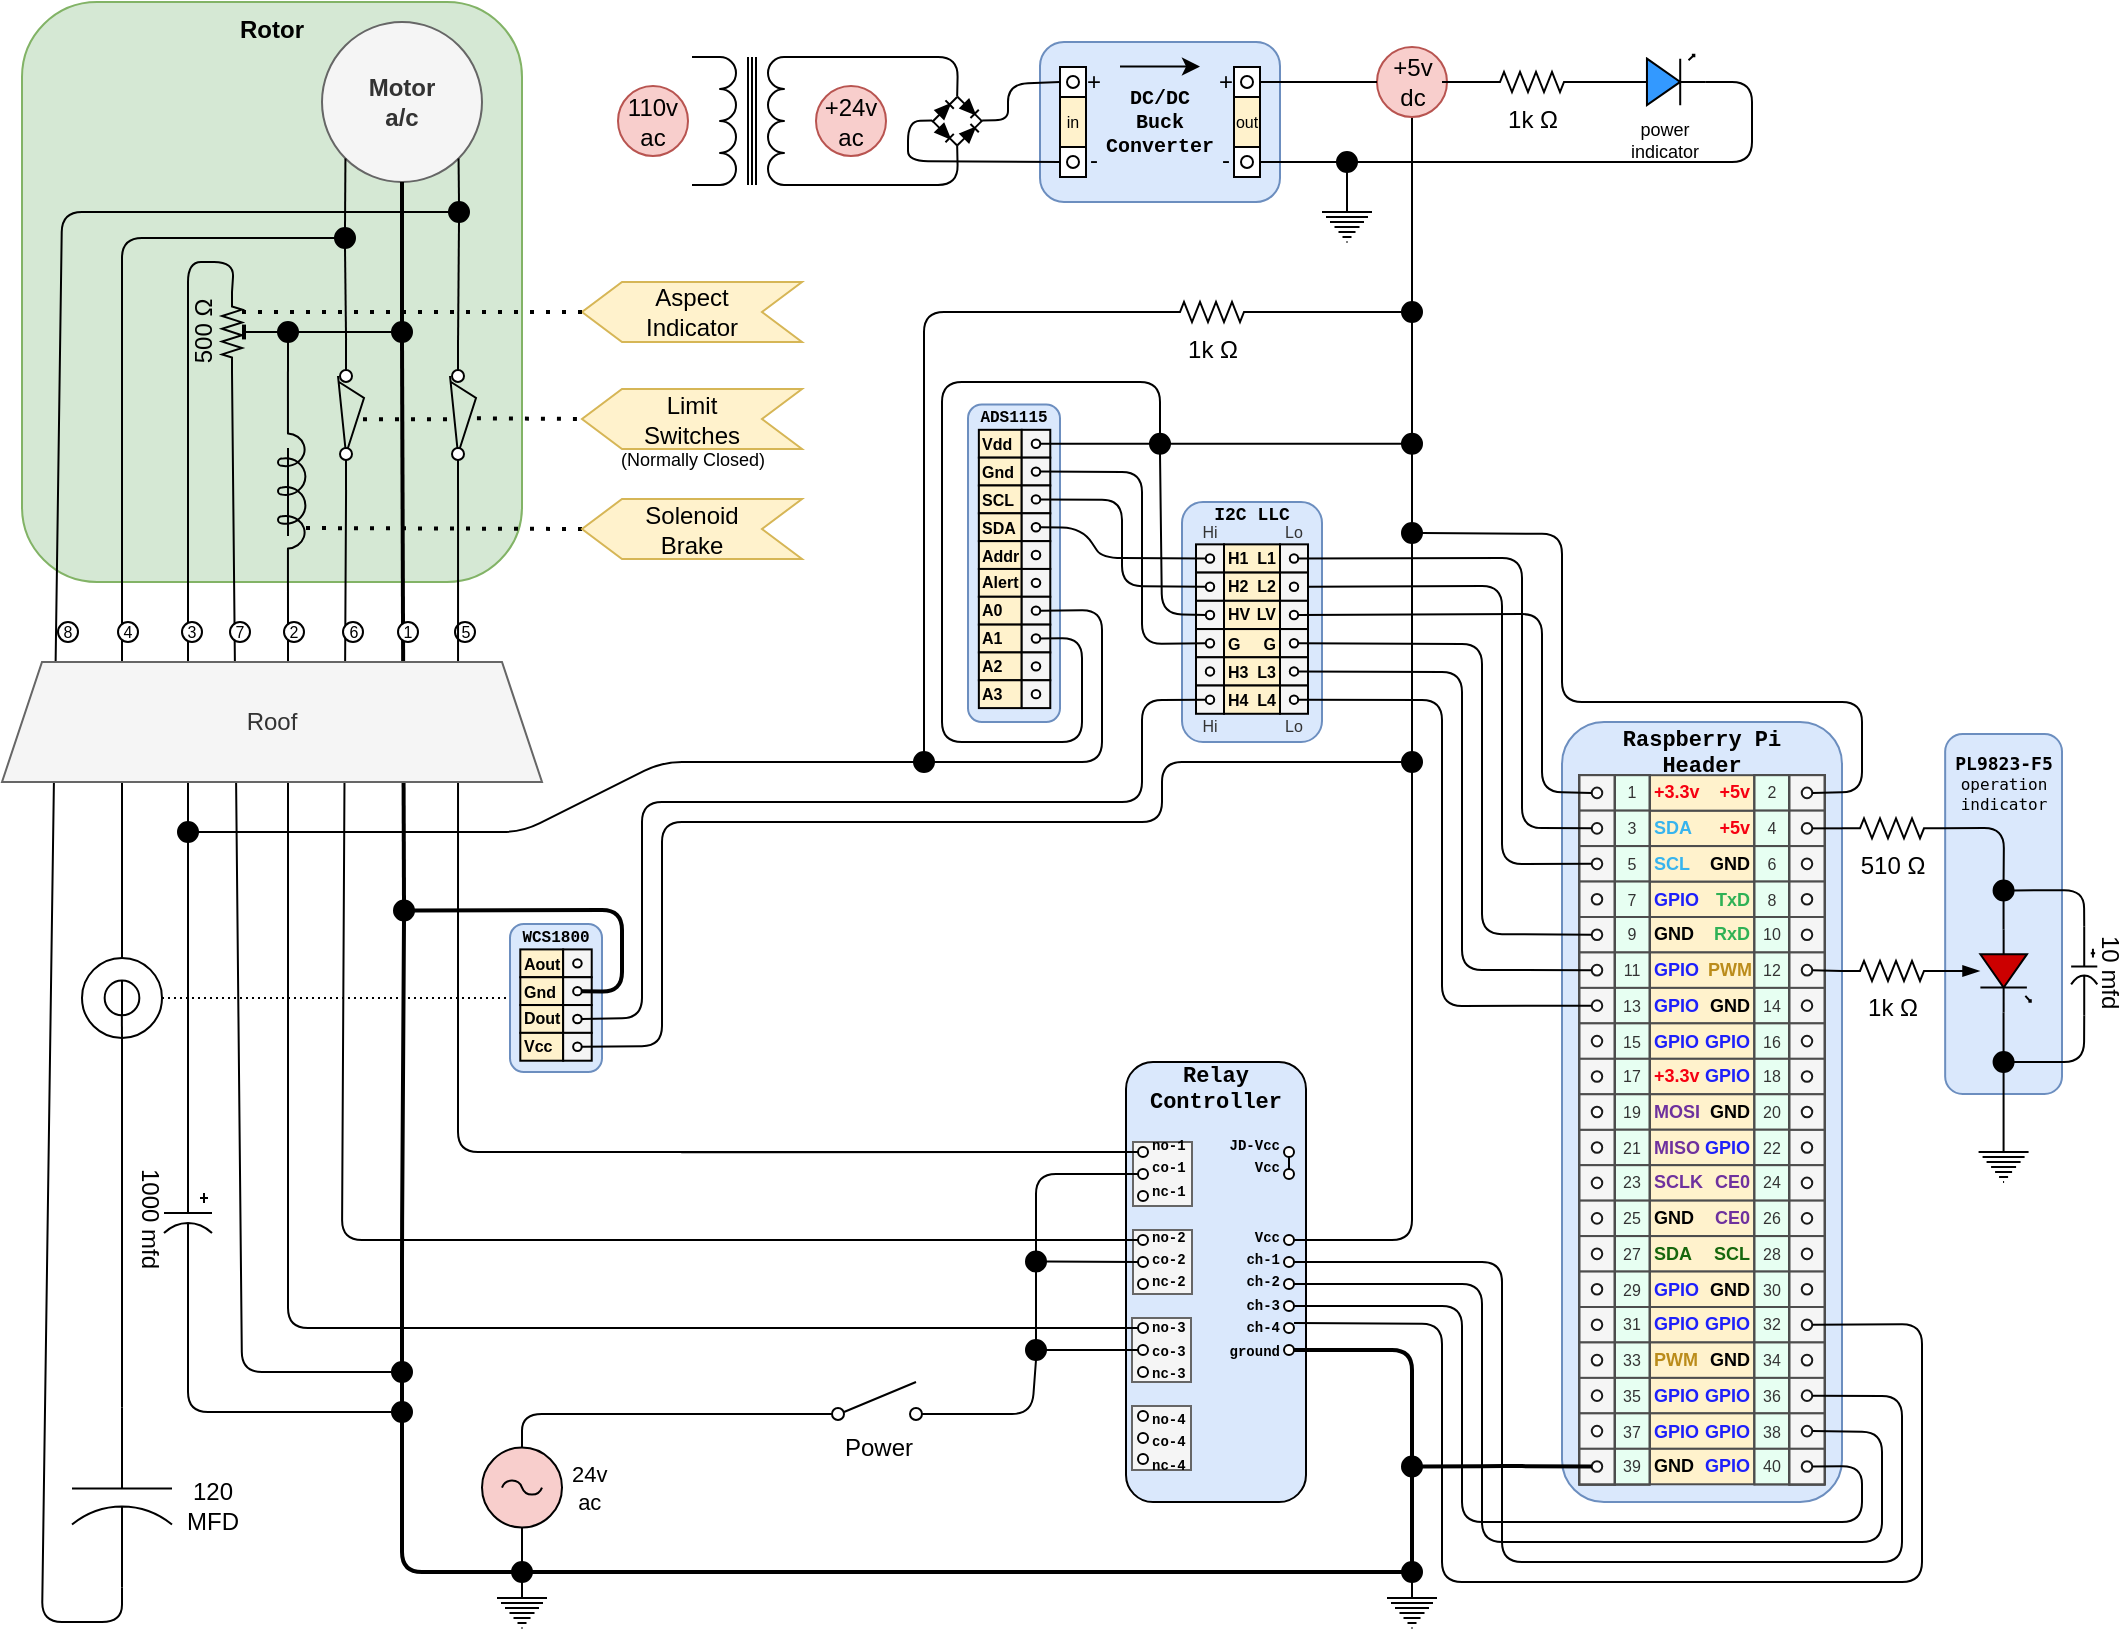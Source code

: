 <mxfile version="14.1.8" type="device"><diagram id="4ZUVlYUAoPl_q8jpnYcG" name="Page-1"><mxGraphModel dx="1673" dy="913" grid="1" gridSize="10" guides="1" tooltips="1" connect="1" arrows="1" fold="1" page="1" pageScale="1" pageWidth="1100" pageHeight="850" math="0" shadow="0"><root><mxCell id="0"/><mxCell id="1" parent="0"/><mxCell id="AvG2uaJLEphfXw9Qd6hK-4" value="&lt;font face=&quot;monospace&quot;&gt;&lt;font style=&quot;font-size: 9px&quot;&gt;PL9823-F5&lt;/font&gt;&lt;br&gt;&lt;div style=&quot;font-size: 8px&quot;&gt;&lt;span style=&quot;font-weight: normal&quot;&gt;operation&lt;/span&gt;&lt;/div&gt;&lt;div style=&quot;font-size: 8px&quot;&gt;&lt;span style=&quot;font-weight: normal&quot;&gt;indicator&lt;/span&gt;&lt;/div&gt;&lt;/font&gt;" style="rounded=1;whiteSpace=wrap;html=1;fillColor=#dae8fc;strokeColor=#6c8ebf;labelBackgroundColor=none;fontStyle=1;verticalAlign=top;" parent="1" vertex="1"><mxGeometry x="971.58" y="366" width="58.42" height="180" as="geometry"/></mxCell><mxCell id="OsDs28rpsL1NCYtHrXEf-1" value="&lt;blockquote style=&quot;margin: 0px 0px 0px 40px; border: none; padding: 0px; font-size: 8px;&quot;&gt;&lt;/blockquote&gt;&lt;span style=&quot;font-size: 8px;&quot;&gt;&lt;div style=&quot;font-size: 8px;&quot;&gt;&lt;span style=&quot;font-size: 8px;&quot;&gt;ADS1115&lt;/span&gt;&lt;/div&gt;&lt;/span&gt;" style="rounded=1;whiteSpace=wrap;html=1;shadow=0;dashed=0;labelBackgroundColor=none;fontFamily=Courier New;fontSize=8;align=center;strokeColor=#6c8ebf;fillColor=#dae8fc;fontStyle=1;verticalAlign=top;spacingTop=-5;container=0;" parent="1" vertex="1"><mxGeometry x="483" y="201.21" width="46" height="158.79" as="geometry"/></mxCell><mxCell id="OsDs28rpsL1NCYtHrXEf-2" value="" style="rounded=0;whiteSpace=wrap;html=1;strokeColor=#000000;fillColor=#fff2cc;fontSize=8;align=center;container=0;" parent="1" vertex="1"><mxGeometry x="488.429" y="213.91" width="21.429" height="13.913" as="geometry"/></mxCell><mxCell id="OsDs28rpsL1NCYtHrXEf-5" value="Vdd" style="text;html=1;strokeColor=none;fillColor=none;align=left;verticalAlign=middle;whiteSpace=wrap;rounded=0;fontSize=8;fontStyle=1;container=0;" parent="1" vertex="1"><mxGeometry x="488.429" y="213.91" width="21.429" height="13.913" as="geometry"/></mxCell><mxCell id="OsDs28rpsL1NCYtHrXEf-6" value="" style="rounded=0;whiteSpace=wrap;html=1;strokeColor=#000000;fillColor=#fff2cc;fontSize=8;align=center;container=0;" parent="1" vertex="1"><mxGeometry x="488.429" y="227.823" width="21.429" height="13.913" as="geometry"/></mxCell><mxCell id="OsDs28rpsL1NCYtHrXEf-9" value="Gnd" style="text;html=1;strokeColor=none;fillColor=none;align=left;verticalAlign=middle;whiteSpace=wrap;rounded=0;fontSize=8;fontStyle=1;container=0;" parent="1" vertex="1"><mxGeometry x="488.429" y="227.823" width="21.429" height="13.913" as="geometry"/></mxCell><mxCell id="OsDs28rpsL1NCYtHrXEf-10" value="" style="rounded=0;whiteSpace=wrap;html=1;strokeColor=#000000;fillColor=#fff2cc;fontSize=8;align=center;container=0;" parent="1" vertex="1"><mxGeometry x="488.429" y="241.737" width="21.429" height="13.913" as="geometry"/></mxCell><mxCell id="OsDs28rpsL1NCYtHrXEf-13" value="SCL" style="text;html=1;strokeColor=none;fillColor=none;align=left;verticalAlign=middle;whiteSpace=wrap;rounded=0;fontSize=8;fontStyle=1;container=0;" parent="1" vertex="1"><mxGeometry x="488.429" y="241.737" width="21.429" height="13.913" as="geometry"/></mxCell><mxCell id="OsDs28rpsL1NCYtHrXEf-14" value="" style="rounded=0;whiteSpace=wrap;html=1;strokeColor=#000000;fillColor=#fff2cc;fontSize=8;align=center;container=0;" parent="1" vertex="1"><mxGeometry x="488.429" y="255.65" width="21.429" height="13.913" as="geometry"/></mxCell><mxCell id="OsDs28rpsL1NCYtHrXEf-17" value="SDA" style="text;html=1;strokeColor=none;fillColor=none;align=left;verticalAlign=middle;whiteSpace=wrap;rounded=0;fontSize=8;fontStyle=1;container=0;" parent="1" vertex="1"><mxGeometry x="488.429" y="255.65" width="21.429" height="13.913" as="geometry"/></mxCell><mxCell id="OsDs28rpsL1NCYtHrXEf-18" value="" style="rounded=0;whiteSpace=wrap;html=1;strokeColor=#000000;fillColor=#fff2cc;fontSize=8;align=center;container=0;" parent="1" vertex="1"><mxGeometry x="488.429" y="269.563" width="21.429" height="13.913" as="geometry"/></mxCell><mxCell id="OsDs28rpsL1NCYtHrXEf-21" value="Addr" style="text;html=1;strokeColor=none;fillColor=none;align=left;verticalAlign=middle;whiteSpace=wrap;rounded=0;fontSize=8;fontStyle=1;container=0;" parent="1" vertex="1"><mxGeometry x="488.429" y="269.563" width="21.429" height="13.913" as="geometry"/></mxCell><mxCell id="OsDs28rpsL1NCYtHrXEf-22" value="" style="rounded=0;whiteSpace=wrap;html=1;strokeColor=#000000;fillColor=#fff2cc;fontSize=8;align=center;container=0;" parent="1" vertex="1"><mxGeometry x="488.429" y="283.477" width="21.429" height="13.913" as="geometry"/></mxCell><mxCell id="OsDs28rpsL1NCYtHrXEf-25" value="Alert" style="text;html=1;strokeColor=none;fillColor=none;align=left;verticalAlign=middle;whiteSpace=wrap;rounded=0;fontSize=8;fontStyle=1;container=0;" parent="1" vertex="1"><mxGeometry x="488.429" y="283.477" width="21.429" height="13.913" as="geometry"/></mxCell><mxCell id="OsDs28rpsL1NCYtHrXEf-26" value="" style="rounded=0;whiteSpace=wrap;html=1;strokeColor=#000000;fillColor=#fff2cc;fontSize=8;align=center;container=0;" parent="1" vertex="1"><mxGeometry x="488.429" y="297.39" width="21.429" height="13.913" as="geometry"/></mxCell><mxCell id="OsDs28rpsL1NCYtHrXEf-29" value="A0" style="text;html=1;strokeColor=none;fillColor=none;align=left;verticalAlign=middle;whiteSpace=wrap;rounded=0;fontSize=8;fontStyle=1;container=0;" parent="1" vertex="1"><mxGeometry x="488.429" y="297.39" width="21.429" height="13.913" as="geometry"/></mxCell><mxCell id="OsDs28rpsL1NCYtHrXEf-30" value="" style="rounded=0;whiteSpace=wrap;html=1;strokeColor=#000000;fillColor=#fff2cc;fontSize=8;align=center;container=0;" parent="1" vertex="1"><mxGeometry x="488.429" y="311.303" width="21.429" height="13.913" as="geometry"/></mxCell><mxCell id="OsDs28rpsL1NCYtHrXEf-33" value="A1" style="text;html=1;strokeColor=none;fillColor=none;align=left;verticalAlign=middle;whiteSpace=wrap;rounded=0;fontSize=8;fontStyle=1;container=0;" parent="1" vertex="1"><mxGeometry x="488.429" y="311.303" width="21.429" height="13.913" as="geometry"/></mxCell><mxCell id="OsDs28rpsL1NCYtHrXEf-34" value="" style="rounded=0;whiteSpace=wrap;html=1;strokeColor=#000000;fillColor=#fff2cc;fontSize=8;align=center;container=0;" parent="1" vertex="1"><mxGeometry x="488.429" y="325.217" width="21.429" height="13.913" as="geometry"/></mxCell><mxCell id="OsDs28rpsL1NCYtHrXEf-37" value="A2" style="text;html=1;strokeColor=none;fillColor=none;align=left;verticalAlign=middle;whiteSpace=wrap;rounded=0;fontSize=8;fontStyle=1;container=0;" parent="1" vertex="1"><mxGeometry x="488.429" y="325.217" width="21.429" height="13.913" as="geometry"/></mxCell><mxCell id="OsDs28rpsL1NCYtHrXEf-38" value="" style="rounded=0;whiteSpace=wrap;html=1;strokeColor=#000000;fillColor=#fff2cc;fontSize=8;align=center;container=0;" parent="1" vertex="1"><mxGeometry x="488.429" y="339.13" width="21.429" height="13.913" as="geometry"/></mxCell><mxCell id="OsDs28rpsL1NCYtHrXEf-41" value="A3" style="text;html=1;strokeColor=none;fillColor=none;align=left;verticalAlign=middle;whiteSpace=wrap;rounded=0;fontSize=8;fontStyle=1;container=0;" parent="1" vertex="1"><mxGeometry x="488.429" y="339.13" width="21.429" height="13.913" as="geometry"/></mxCell><mxCell id="OsDs28rpsL1NCYtHrXEf-42" value="" style="rounded=0;whiteSpace=wrap;html=1;strokeColor=#000000;fillColor=#f5f5f5;fontSize=8;align=center;fontColor=#333333;container=0;" parent="1" vertex="1"><mxGeometry x="509.853" y="213.91" width="14.286" height="13.913" as="geometry"/></mxCell><mxCell id="OsDs28rpsL1NCYtHrXEf-43" value="" style="verticalLabelPosition=bottom;shadow=0;dashed=0;align=center;html=1;verticalAlign=top;strokeWidth=1;shape=ellipse;fontSize=12;container=0;" parent="1" vertex="1"><mxGeometry x="514.853" y="218.78" width="4.286" height="4.174" as="geometry"/></mxCell><mxCell id="OsDs28rpsL1NCYtHrXEf-44" value="" style="rounded=0;whiteSpace=wrap;html=1;strokeColor=#000000;fillColor=#f5f5f5;fontSize=8;align=center;fontColor=#333333;container=0;" parent="1" vertex="1"><mxGeometry x="509.853" y="227.823" width="14.286" height="13.913" as="geometry"/></mxCell><mxCell id="OsDs28rpsL1NCYtHrXEf-45" value="" style="verticalLabelPosition=bottom;shadow=0;dashed=0;align=center;html=1;verticalAlign=top;strokeWidth=1;shape=ellipse;fontSize=12;container=0;" parent="1" vertex="1"><mxGeometry x="514.853" y="232.693" width="4.286" height="4.174" as="geometry"/></mxCell><mxCell id="OsDs28rpsL1NCYtHrXEf-46" value="" style="rounded=0;whiteSpace=wrap;html=1;strokeColor=#000000;fillColor=#f5f5f5;fontSize=8;align=center;fontColor=#333333;container=0;" parent="1" vertex="1"><mxGeometry x="509.853" y="241.737" width="14.286" height="13.913" as="geometry"/></mxCell><mxCell id="OsDs28rpsL1NCYtHrXEf-47" value="" style="verticalLabelPosition=bottom;shadow=0;dashed=0;align=center;html=1;verticalAlign=top;strokeWidth=1;shape=ellipse;fontSize=12;container=0;" parent="1" vertex="1"><mxGeometry x="514.853" y="246.606" width="4.286" height="4.174" as="geometry"/></mxCell><mxCell id="OsDs28rpsL1NCYtHrXEf-48" value="" style="rounded=0;whiteSpace=wrap;html=1;strokeColor=#000000;fillColor=#f5f5f5;fontSize=8;align=center;fontColor=#333333;container=0;" parent="1" vertex="1"><mxGeometry x="509.853" y="255.65" width="14.286" height="13.913" as="geometry"/></mxCell><mxCell id="OsDs28rpsL1NCYtHrXEf-49" value="" style="verticalLabelPosition=bottom;shadow=0;dashed=0;align=center;html=1;verticalAlign=top;strokeWidth=1;shape=ellipse;fontSize=12;container=0;" parent="1" vertex="1"><mxGeometry x="514.853" y="260.52" width="4.286" height="4.174" as="geometry"/></mxCell><mxCell id="OsDs28rpsL1NCYtHrXEf-50" value="" style="rounded=0;whiteSpace=wrap;html=1;strokeColor=#000000;fillColor=#f5f5f5;fontSize=8;align=center;fontColor=#333333;container=0;" parent="1" vertex="1"><mxGeometry x="509.853" y="269.563" width="14.286" height="13.913" as="geometry"/></mxCell><mxCell id="OsDs28rpsL1NCYtHrXEf-51" value="" style="verticalLabelPosition=bottom;shadow=0;dashed=0;align=center;html=1;verticalAlign=top;strokeWidth=1;shape=ellipse;fontSize=12;container=0;" parent="1" vertex="1"><mxGeometry x="514.853" y="274.433" width="4.286" height="4.174" as="geometry"/></mxCell><mxCell id="OsDs28rpsL1NCYtHrXEf-52" value="" style="rounded=0;whiteSpace=wrap;html=1;strokeColor=#000000;fillColor=#f5f5f5;fontSize=8;align=center;fontColor=#333333;container=0;" parent="1" vertex="1"><mxGeometry x="509.853" y="283.477" width="14.286" height="13.913" as="geometry"/></mxCell><mxCell id="OsDs28rpsL1NCYtHrXEf-53" value="" style="verticalLabelPosition=bottom;shadow=0;dashed=0;align=center;html=1;verticalAlign=top;strokeWidth=1;shape=ellipse;fontSize=12;container=0;" parent="1" vertex="1"><mxGeometry x="514.853" y="288.346" width="4.286" height="4.174" as="geometry"/></mxCell><mxCell id="OsDs28rpsL1NCYtHrXEf-54" value="" style="rounded=0;whiteSpace=wrap;html=1;strokeColor=#000000;fillColor=#f5f5f5;fontSize=8;align=center;fontColor=#333333;container=0;" parent="1" vertex="1"><mxGeometry x="509.853" y="297.39" width="14.286" height="13.913" as="geometry"/></mxCell><mxCell id="OsDs28rpsL1NCYtHrXEf-55" value="" style="verticalLabelPosition=bottom;shadow=0;dashed=0;align=center;html=1;verticalAlign=top;strokeWidth=1;shape=ellipse;fontSize=12;container=0;" parent="1" vertex="1"><mxGeometry x="514.853" y="302.26" width="4.286" height="4.174" as="geometry"/></mxCell><mxCell id="OsDs28rpsL1NCYtHrXEf-56" value="" style="rounded=0;whiteSpace=wrap;html=1;strokeColor=#000000;fillColor=#f5f5f5;fontSize=8;align=center;fontColor=#333333;container=0;" parent="1" vertex="1"><mxGeometry x="509.853" y="311.303" width="14.286" height="13.913" as="geometry"/></mxCell><mxCell id="OsDs28rpsL1NCYtHrXEf-57" value="" style="verticalLabelPosition=bottom;shadow=0;dashed=0;align=center;html=1;verticalAlign=top;strokeWidth=1;shape=ellipse;fontSize=12;container=0;" parent="1" vertex="1"><mxGeometry x="514.853" y="316.173" width="4.286" height="4.174" as="geometry"/></mxCell><mxCell id="OsDs28rpsL1NCYtHrXEf-58" value="" style="rounded=0;whiteSpace=wrap;html=1;strokeColor=#000000;fillColor=#f5f5f5;fontSize=8;align=center;fontColor=#333333;container=0;" parent="1" vertex="1"><mxGeometry x="509.853" y="325.217" width="14.286" height="13.913" as="geometry"/></mxCell><mxCell id="OsDs28rpsL1NCYtHrXEf-59" value="" style="verticalLabelPosition=bottom;shadow=0;dashed=0;align=center;html=1;verticalAlign=top;strokeWidth=1;shape=ellipse;fontSize=12;container=0;" parent="1" vertex="1"><mxGeometry x="514.853" y="330.086" width="4.286" height="4.174" as="geometry"/></mxCell><mxCell id="OsDs28rpsL1NCYtHrXEf-60" value="" style="rounded=0;whiteSpace=wrap;html=1;strokeColor=#000000;fillColor=#f5f5f5;fontSize=8;align=center;fontColor=#333333;container=0;" parent="1" vertex="1"><mxGeometry x="509.853" y="339.13" width="14.286" height="13.913" as="geometry"/></mxCell><mxCell id="OsDs28rpsL1NCYtHrXEf-61" value="" style="verticalLabelPosition=bottom;shadow=0;dashed=0;align=center;html=1;verticalAlign=top;strokeWidth=1;shape=ellipse;fontSize=12;container=0;" parent="1" vertex="1"><mxGeometry x="514.853" y="344.0" width="4.286" height="4.174" as="geometry"/></mxCell><mxCell id="Gsv7k78RYgUz_mna78IX-15" value="Rotor" style="rounded=1;whiteSpace=wrap;html=1;verticalAlign=top;fillColor=#d5e8d4;strokeColor=#82b366;fontStyle=1" parent="1" vertex="1"><mxGeometry x="10" width="250" height="290" as="geometry"/></mxCell><mxCell id="ajf-sOiCND-jxYpq9FNy-1" value="Motor&lt;br&gt;a/c" style="ellipse;whiteSpace=wrap;html=1;aspect=fixed;fontStyle=1;fillColor=#f5f5f5;strokeColor=#666666;fontColor=#333333;" parent="1" vertex="1"><mxGeometry x="160" y="10" width="80" height="80" as="geometry"/></mxCell><mxCell id="ajf-sOiCND-jxYpq9FNy-3" value="" style="endArrow=none;html=1;entryX=0.5;entryY=1;entryDx=0;entryDy=0;exitX=0.5;exitY=0;exitDx=0;exitDy=0;fontStyle=1;strokeWidth=2;" parent="1" source="xf-6avYAqZNkC16KKQQK-1" target="Gsv7k78RYgUz_mna78IX-89" edge="1"><mxGeometry width="50" height="50" relative="1" as="geometry"><mxPoint x="210" y="280" as="sourcePoint"/><mxPoint x="210" y="160" as="targetPoint"/><Array as="points"/></mxGeometry></mxCell><mxCell id="ajf-sOiCND-jxYpq9FNy-6" value="24v&lt;br style=&quot;font-size: 11px;&quot;&gt;&lt;div style=&quot;text-align: center; font-size: 11px;&quot;&gt;&lt;span style=&quot;font-size: 11px;&quot;&gt;ac&lt;/span&gt;&lt;/div&gt;" style="pointerEvents=1;verticalLabelPosition=middle;shadow=0;dashed=0;align=left;html=1;verticalAlign=middle;shape=mxgraph.electrical.signal_sources.ac_source;labelPosition=right;fillColor=#f8cecc;fontSize=11;spacingTop=0;spacingRight=0;spacingLeft=3;" parent="1" vertex="1"><mxGeometry x="240" y="722.77" width="40" height="40" as="geometry"/></mxCell><mxCell id="ajf-sOiCND-jxYpq9FNy-7" value="" style="ellipse;whiteSpace=wrap;html=1;aspect=fixed;fillColor=#000000;" parent="1" vertex="1"><mxGeometry x="255" y="780" width="10" height="10" as="geometry"/></mxCell><mxCell id="ajf-sOiCND-jxYpq9FNy-12" value="" style="endArrow=none;html=1;exitX=0.5;exitY=0;exitDx=0;exitDy=0;exitPerimeter=0;entryX=0;entryY=0.84;entryDx=0;entryDy=0;entryPerimeter=0;" parent="1" source="ajf-sOiCND-jxYpq9FNy-6" target="Gsv7k78RYgUz_mna78IX-9" edge="1"><mxGeometry width="50" height="50" relative="1" as="geometry"><mxPoint x="50" y="749" as="sourcePoint"/><mxPoint x="320" y="766.055" as="targetPoint"/><Array as="points"><mxPoint x="260" y="706"/></Array></mxGeometry></mxCell><mxCell id="Gsv7k78RYgUz_mna78IX-2" value="" style="endArrow=none;html=1;entryX=0.5;entryY=1;entryDx=0;entryDy=0;entryPerimeter=0;exitX=0.5;exitY=0;exitDx=0;exitDy=0;" parent="1" source="ajf-sOiCND-jxYpq9FNy-7" target="ajf-sOiCND-jxYpq9FNy-6" edge="1"><mxGeometry width="50" height="50" relative="1" as="geometry"><mxPoint x="310" y="889" as="sourcePoint"/><mxPoint x="360" y="839" as="targetPoint"/></mxGeometry></mxCell><mxCell id="Gsv7k78RYgUz_mna78IX-9" value="Power" style="pointerEvents=1;verticalLabelPosition=bottom;shadow=0;dashed=0;align=center;html=1;verticalAlign=top;shape=mxgraph.electrical.electro-mechanical.simple_switch;" parent="1" vertex="1"><mxGeometry x="400" y="690" width="75" height="19" as="geometry"/></mxCell><mxCell id="Gsv7k78RYgUz_mna78IX-11" value="" style="pointerEvents=1;verticalLabelPosition=bottom;shadow=0;dashed=0;align=center;html=1;verticalAlign=top;shape=mxgraph.electrical.electro-mechanical.limit_switch_nc;rotation=-90;" parent="1" vertex="1"><mxGeometry x="193" y="200" width="75" height="13" as="geometry"/></mxCell><mxCell id="Gsv7k78RYgUz_mna78IX-14" value="" style="pointerEvents=1;verticalLabelPosition=bottom;shadow=0;dashed=0;align=center;html=1;verticalAlign=top;shape=mxgraph.electrical.electro-mechanical.limit_switch_nc;rotation=-90;gradientColor=#ffffff;" parent="1" vertex="1"><mxGeometry x="137" y="200" width="75" height="13" as="geometry"/></mxCell><mxCell id="Gsv7k78RYgUz_mna78IX-16" value="" style="endArrow=none;html=1;entryX=0;entryY=1;entryDx=0;entryDy=0;exitX=0.5;exitY=0;exitDx=0;exitDy=0;" parent="1" source="9pyV4H3ZrKnjNJJcjsAD-30" target="ajf-sOiCND-jxYpq9FNy-1" edge="1"><mxGeometry width="50" height="50" relative="1" as="geometry"><mxPoint x="30" y="170" as="sourcePoint"/><mxPoint x="80" y="120" as="targetPoint"/></mxGeometry></mxCell><mxCell id="Gsv7k78RYgUz_mna78IX-17" value="" style="endArrow=none;html=1;exitX=0.5;exitY=0;exitDx=0;exitDy=0;entryX=1;entryY=1;entryDx=0;entryDy=0;" parent="1" source="9pyV4H3ZrKnjNJJcjsAD-31" target="ajf-sOiCND-jxYpq9FNy-1" edge="1"><mxGeometry width="50" height="50" relative="1" as="geometry"><mxPoint x="30" y="160" as="sourcePoint"/><mxPoint x="340" y="140" as="targetPoint"/></mxGeometry></mxCell><mxCell id="Gsv7k78RYgUz_mna78IX-18" value="" style="endArrow=none;dashed=1;html=1;dashPattern=1 3;strokeWidth=2;exitX=0.478;exitY=1.036;exitDx=0;exitDy=0;exitPerimeter=0;entryX=0;entryY=0.5;entryDx=0;entryDy=0;" parent="1" source="Gsv7k78RYgUz_mna78IX-11" target="Gsv7k78RYgUz_mna78IX-21" edge="1"><mxGeometry width="50" height="50" relative="1" as="geometry"><mxPoint x="290" y="240" as="sourcePoint"/><mxPoint x="310" y="208.032" as="targetPoint"/></mxGeometry></mxCell><mxCell id="Gsv7k78RYgUz_mna78IX-19" value="" style="endArrow=none;dashed=1;html=1;dashPattern=1 3;strokeWidth=2;entryX=0.472;entryY=-0.002;entryDx=0;entryDy=0;entryPerimeter=0;exitX=0.472;exitY=0.961;exitDx=0;exitDy=0;exitPerimeter=0;" parent="1" source="Gsv7k78RYgUz_mna78IX-14" target="Gsv7k78RYgUz_mna78IX-11" edge="1"><mxGeometry width="50" height="50" relative="1" as="geometry"><mxPoint x="200" y="190" as="sourcePoint"/><mxPoint x="250" y="140" as="targetPoint"/></mxGeometry></mxCell><mxCell id="Gsv7k78RYgUz_mna78IX-21" value="Limit&lt;br&gt;Switches" style="shape=step;perimeter=stepPerimeter;whiteSpace=wrap;html=1;fixedSize=1;flipH=1;fillColor=#fff2cc;strokeColor=#d6b656;" parent="1" vertex="1"><mxGeometry x="290" y="193.5" width="110" height="30" as="geometry"/></mxCell><mxCell id="Gsv7k78RYgUz_mna78IX-38" value="" style="endArrow=none;html=1;labelBackgroundColor=none;fillColor=#ffffff;gradientColor=#990000;fontColor=#FFFF00;exitX=1;exitY=0.5;exitDx=0;exitDy=0;strokeWidth=2;entryX=0;entryY=0.5;entryDx=0;entryDy=0;" parent="1" source="ajf-sOiCND-jxYpq9FNy-7" target="9pyV4H3ZrKnjNJJcjsAD-60" edge="1"><mxGeometry width="50" height="50" relative="1" as="geometry"><mxPoint x="492.14" y="785" as="sourcePoint"/><mxPoint x="340" y="850" as="targetPoint"/><Array as="points"/></mxGeometry></mxCell><mxCell id="Gsv7k78RYgUz_mna78IX-40" value="" style="pointerEvents=1;verticalLabelPosition=bottom;shadow=0;dashed=0;align=center;html=1;verticalAlign=top;shape=mxgraph.electrical.signal_sources.protective_earth;fontColor=#FFFF00;" parent="1" vertex="1"><mxGeometry x="247.5" y="793" width="25" height="20" as="geometry"/></mxCell><mxCell id="Gsv7k78RYgUz_mna78IX-44" value="" style="group" parent="1" vertex="1" connectable="0"><mxGeometry x="562" y="550" width="90" height="215" as="geometry"/></mxCell><mxCell id="Gsv7k78RYgUz_mna78IX-45" value="" style="group" parent="Gsv7k78RYgUz_mna78IX-44" vertex="1" connectable="0"><mxGeometry width="90" height="215" as="geometry"/></mxCell><mxCell id="Gsv7k78RYgUz_mna78IX-46" value="Relay&lt;br&gt;Controller" style="rounded=1;whiteSpace=wrap;html=1;shadow=0;dashed=0;labelBackgroundColor=none;fontFamily=Courier New;fontSize=11;align=center;strokeColor=#000000;fillColor=#dae8fc;fontStyle=1;horizontal=1;verticalAlign=top;spacingTop=-6;" parent="Gsv7k78RYgUz_mna78IX-45" vertex="1"><mxGeometry y="-20" width="90" height="220" as="geometry"/></mxCell><mxCell id="Gsv7k78RYgUz_mna78IX-329" value="" style="rounded=0;whiteSpace=wrap;html=1;shadow=0;fontSize=9;fontColor=#333333;fillColor=#f5f5f5;strokeColor=#666666;" parent="Gsv7k78RYgUz_mna78IX-45" vertex="1"><mxGeometry x="3" y="152" width="29.5" height="32" as="geometry"/></mxCell><mxCell id="Gsv7k78RYgUz_mna78IX-47" value="" style="group" parent="Gsv7k78RYgUz_mna78IX-45" vertex="1" connectable="0"><mxGeometry x="6" y="20" width="78" height="163" as="geometry"/></mxCell><mxCell id="Gsv7k78RYgUz_mna78IX-328" value="" style="rounded=0;whiteSpace=wrap;html=1;shadow=0;fontSize=9;fontColor=#333333;fillColor=#f5f5f5;strokeColor=#666666;" parent="Gsv7k78RYgUz_mna78IX-47" vertex="1"><mxGeometry x="-3" y="88" width="29.5" height="32" as="geometry"/></mxCell><mxCell id="Gsv7k78RYgUz_mna78IX-327" value="" style="rounded=0;whiteSpace=wrap;html=1;shadow=0;fontSize=9;fontColor=#333333;fillColor=#f5f5f5;strokeColor=#666666;" parent="Gsv7k78RYgUz_mna78IX-47" vertex="1"><mxGeometry x="-2.5" y="44" width="29.5" height="32" as="geometry"/></mxCell><mxCell id="Gsv7k78RYgUz_mna78IX-326" value="" style="rounded=0;whiteSpace=wrap;html=1;shadow=0;fontSize=9;fontColor=#333333;fillColor=#f5f5f5;strokeColor=#666666;" parent="Gsv7k78RYgUz_mna78IX-47" vertex="1"><mxGeometry x="-2.5" width="29.5" height="32" as="geometry"/></mxCell><mxCell id="Gsv7k78RYgUz_mna78IX-48" value="&lt;p style=&quot;line-height: 163% ; font-size: 7px&quot;&gt;&lt;span&gt;no-1&lt;br&gt;co-1&lt;br&gt;nc-1&lt;br&gt;&lt;/span&gt;&lt;br&gt;no-2&lt;br&gt;co-2&lt;br&gt;nc-2&lt;br&gt;&lt;br&gt;&lt;span&gt;no-3&lt;br&gt;co-3&lt;br&gt;nc-3&lt;br&gt;&lt;br&gt;&lt;/span&gt;no-4&lt;br&gt;co-4&lt;br&gt;nc-4&lt;br&gt;&lt;/p&gt;" style="text;html=1;strokeColor=none;fillColor=none;align=left;verticalAlign=middle;whiteSpace=wrap;rounded=0;shadow=0;dashed=0;labelBackgroundColor=none;fontFamily=Courier New;fontSize=7;fontStyle=1" parent="Gsv7k78RYgUz_mna78IX-47" vertex="1"><mxGeometry x="5" width="30" height="163" as="geometry"/></mxCell><mxCell id="Gsv7k78RYgUz_mna78IX-49" value="&lt;p style=&quot;line-height: 163% ; font-size: 7px&quot;&gt;&lt;b&gt;JD-Vcc&lt;br&gt;Vcc&lt;br&gt;&lt;br&gt;&lt;br&gt;Vcc&lt;/b&gt;&lt;br&gt;&lt;b&gt;ch-1&lt;/b&gt;&lt;br&gt;&lt;b&gt;ch-2&lt;/b&gt;&lt;br&gt;&lt;b&gt;ch-3&lt;/b&gt;&lt;br&gt;&lt;b&gt;ch-4&lt;/b&gt;&lt;br&gt;&lt;b&gt;ground&lt;br&gt;&lt;/b&gt;&lt;br&gt;&lt;br&gt;&lt;br&gt;&lt;br&gt;&lt;br&gt;&lt;/p&gt;" style="text;html=1;strokeColor=none;fillColor=none;align=right;verticalAlign=middle;whiteSpace=wrap;rounded=0;shadow=0;dashed=0;labelBackgroundColor=none;fontFamily=Courier New;fontSize=7;labelPosition=center;verticalLabelPosition=middle;horizontal=1;" parent="Gsv7k78RYgUz_mna78IX-47" vertex="1"><mxGeometry x="33" width="40" height="163" as="geometry"/></mxCell><mxCell id="Gsv7k78RYgUz_mna78IX-50" value="" style="group" parent="Gsv7k78RYgUz_mna78IX-47" vertex="1" connectable="0"><mxGeometry y="2.5" width="5" height="148" as="geometry"/></mxCell><mxCell id="Gsv7k78RYgUz_mna78IX-51" value="" style="verticalLabelPosition=bottom;shadow=0;dashed=0;align=center;html=1;verticalAlign=top;strokeWidth=1;shape=ellipse;" parent="Gsv7k78RYgUz_mna78IX-50" vertex="1"><mxGeometry width="5" height="5" as="geometry"/></mxCell><mxCell id="Gsv7k78RYgUz_mna78IX-52" value="" style="verticalLabelPosition=bottom;shadow=0;dashed=0;align=center;html=1;verticalAlign=top;strokeWidth=1;shape=ellipse;" parent="Gsv7k78RYgUz_mna78IX-50" vertex="1"><mxGeometry y="11" width="5" height="5" as="geometry"/></mxCell><mxCell id="Gsv7k78RYgUz_mna78IX-53" value="" style="verticalLabelPosition=bottom;shadow=0;dashed=0;align=center;html=1;verticalAlign=top;strokeWidth=1;shape=ellipse;" parent="Gsv7k78RYgUz_mna78IX-50" vertex="1"><mxGeometry y="22" width="5" height="5" as="geometry"/></mxCell><mxCell id="Gsv7k78RYgUz_mna78IX-54" value="" style="verticalLabelPosition=bottom;shadow=0;dashed=0;align=center;html=1;verticalAlign=top;strokeWidth=1;shape=ellipse;" parent="Gsv7k78RYgUz_mna78IX-50" vertex="1"><mxGeometry y="44" width="5" height="5" as="geometry"/></mxCell><mxCell id="Gsv7k78RYgUz_mna78IX-55" value="" style="verticalLabelPosition=bottom;shadow=0;dashed=0;align=center;html=1;verticalAlign=top;strokeWidth=1;shape=ellipse;" parent="Gsv7k78RYgUz_mna78IX-50" vertex="1"><mxGeometry y="55" width="5" height="5" as="geometry"/></mxCell><mxCell id="Gsv7k78RYgUz_mna78IX-56" value="" style="verticalLabelPosition=bottom;shadow=0;dashed=0;align=center;html=1;verticalAlign=top;strokeWidth=1;shape=ellipse;" parent="Gsv7k78RYgUz_mna78IX-50" vertex="1"><mxGeometry y="66" width="5" height="5" as="geometry"/></mxCell><mxCell id="Gsv7k78RYgUz_mna78IX-57" value="" style="verticalLabelPosition=bottom;shadow=0;dashed=0;align=center;html=1;verticalAlign=top;strokeWidth=1;shape=ellipse;" parent="Gsv7k78RYgUz_mna78IX-50" vertex="1"><mxGeometry y="88" width="5" height="5" as="geometry"/></mxCell><mxCell id="Gsv7k78RYgUz_mna78IX-58" value="" style="verticalLabelPosition=bottom;shadow=0;dashed=0;align=center;html=1;verticalAlign=top;strokeWidth=1;shape=ellipse;" parent="Gsv7k78RYgUz_mna78IX-50" vertex="1"><mxGeometry y="99" width="5" height="5" as="geometry"/></mxCell><mxCell id="Gsv7k78RYgUz_mna78IX-59" value="" style="verticalLabelPosition=bottom;shadow=0;dashed=0;align=center;html=1;verticalAlign=top;strokeWidth=1;shape=ellipse;" parent="Gsv7k78RYgUz_mna78IX-50" vertex="1"><mxGeometry y="110" width="5" height="5" as="geometry"/></mxCell><mxCell id="Gsv7k78RYgUz_mna78IX-60" value="" style="verticalLabelPosition=bottom;shadow=0;dashed=0;align=center;html=1;verticalAlign=top;strokeWidth=1;shape=ellipse;" parent="Gsv7k78RYgUz_mna78IX-50" vertex="1"><mxGeometry y="132" width="5" height="5" as="geometry"/></mxCell><mxCell id="Gsv7k78RYgUz_mna78IX-61" value="" style="verticalLabelPosition=bottom;shadow=0;dashed=0;align=center;html=1;verticalAlign=top;strokeWidth=1;shape=ellipse;" parent="Gsv7k78RYgUz_mna78IX-50" vertex="1"><mxGeometry y="143" width="5" height="5" as="geometry"/></mxCell><mxCell id="Gsv7k78RYgUz_mna78IX-62" value="" style="group" parent="Gsv7k78RYgUz_mna78IX-47" vertex="1" connectable="0"><mxGeometry x="73" y="2.5" width="5" height="148" as="geometry"/></mxCell><mxCell id="Gsv7k78RYgUz_mna78IX-63" value="" style="verticalLabelPosition=bottom;shadow=0;dashed=0;align=center;html=1;verticalAlign=top;strokeWidth=1;shape=ellipse;" parent="Gsv7k78RYgUz_mna78IX-62" vertex="1"><mxGeometry width="5" height="5" as="geometry"/></mxCell><mxCell id="Gsv7k78RYgUz_mna78IX-64" value="" style="verticalLabelPosition=bottom;shadow=0;dashed=0;align=center;html=1;verticalAlign=top;strokeWidth=1;shape=ellipse;" parent="Gsv7k78RYgUz_mna78IX-62" vertex="1"><mxGeometry y="11" width="5" height="5" as="geometry"/></mxCell><mxCell id="Gsv7k78RYgUz_mna78IX-65" value="" style="verticalLabelPosition=bottom;shadow=0;dashed=0;align=center;html=1;verticalAlign=top;strokeWidth=1;shape=ellipse;" parent="Gsv7k78RYgUz_mna78IX-62" vertex="1"><mxGeometry y="44" width="5" height="5" as="geometry"/></mxCell><mxCell id="Gsv7k78RYgUz_mna78IX-66" value="" style="verticalLabelPosition=bottom;shadow=0;dashed=0;align=center;html=1;verticalAlign=top;strokeWidth=1;shape=ellipse;" parent="Gsv7k78RYgUz_mna78IX-62" vertex="1"><mxGeometry y="55" width="5" height="5" as="geometry"/></mxCell><mxCell id="Gsv7k78RYgUz_mna78IX-67" value="" style="verticalLabelPosition=bottom;shadow=0;dashed=0;align=center;html=1;verticalAlign=top;strokeWidth=1;shape=ellipse;" parent="Gsv7k78RYgUz_mna78IX-62" vertex="1"><mxGeometry y="66" width="5" height="5" as="geometry"/></mxCell><mxCell id="Gsv7k78RYgUz_mna78IX-68" value="" style="verticalLabelPosition=bottom;shadow=0;dashed=0;align=center;html=1;verticalAlign=top;strokeWidth=1;shape=ellipse;" parent="Gsv7k78RYgUz_mna78IX-62" vertex="1"><mxGeometry y="77" width="5" height="5" as="geometry"/></mxCell><mxCell id="Gsv7k78RYgUz_mna78IX-69" value="" style="verticalLabelPosition=bottom;shadow=0;dashed=0;align=center;html=1;verticalAlign=top;strokeWidth=1;shape=ellipse;" parent="Gsv7k78RYgUz_mna78IX-62" vertex="1"><mxGeometry y="88" width="5" height="5" as="geometry"/></mxCell><mxCell id="Gsv7k78RYgUz_mna78IX-70" value="" style="verticalLabelPosition=bottom;shadow=0;dashed=0;align=center;html=1;verticalAlign=top;strokeWidth=1;shape=ellipse;" parent="Gsv7k78RYgUz_mna78IX-62" vertex="1"><mxGeometry y="99" width="5" height="5" as="geometry"/></mxCell><mxCell id="9pyV4H3ZrKnjNJJcjsAD-114" value="" style="endArrow=none;html=1;strokeWidth=1;fontSize=9;exitX=0.5;exitY=1;exitDx=0;exitDy=0;entryX=0.5;entryY=0;entryDx=0;entryDy=0;" parent="Gsv7k78RYgUz_mna78IX-62" source="Gsv7k78RYgUz_mna78IX-63" target="Gsv7k78RYgUz_mna78IX-64" edge="1"><mxGeometry width="50" height="50" relative="1" as="geometry"><mxPoint x="-9" y="-42.5" as="sourcePoint"/><mxPoint x="41" y="-92.5" as="targetPoint"/></mxGeometry></mxCell><mxCell id="Gsv7k78RYgUz_mna78IX-71" value="" style="verticalLabelPosition=bottom;shadow=0;dashed=0;align=center;html=1;verticalAlign=top;strokeWidth=1;shape=ellipse;" parent="Gsv7k78RYgUz_mna78IX-45" vertex="1"><mxGeometry x="6" y="176" width="5" height="5" as="geometry"/></mxCell><mxCell id="Gsv7k78RYgUz_mna78IX-76" value="" style="endArrow=none;html=1;labelBackgroundColor=none;fillColor=#ffffff;gradientColor=#990000;fontColor=#000000;exitX=1;exitY=0.5;exitDx=0;exitDy=0;entryX=0.5;entryY=1;entryDx=0;entryDy=0;" parent="1" source="Gsv7k78RYgUz_mna78IX-65" target="528gKAXUOB0MRfd_jjA1-124" edge="1"><mxGeometry width="50" height="50" relative="1" as="geometry"><mxPoint x="670" y="500" as="sourcePoint"/><mxPoint x="710" y="510" as="targetPoint"/><Array as="points"><mxPoint x="705" y="619"/></Array></mxGeometry></mxCell><mxCell id="Gsv7k78RYgUz_mna78IX-77" value="" style="endArrow=none;html=1;labelBackgroundColor=none;fillColor=#ffffff;gradientColor=#990000;fontColor=#000000;exitX=1;exitY=0.5;exitDx=0;exitDy=0;entryX=0.5;entryY=0;entryDx=0;entryDy=0;strokeWidth=2;" parent="1" source="Gsv7k78RYgUz_mna78IX-70" target="Gsv7k78RYgUz_mna78IX-316" edge="1"><mxGeometry width="50" height="50" relative="1" as="geometry"><mxPoint x="700" y="600" as="sourcePoint"/><mxPoint x="644" y="690" as="targetPoint"/><Array as="points"><mxPoint x="705" y="674"/></Array></mxGeometry></mxCell><mxCell id="Gsv7k78RYgUz_mna78IX-78" value="" style="pointerEvents=1;verticalLabelPosition=bottom;shadow=0;dashed=0;align=center;html=1;verticalAlign=top;shape=mxgraph.electrical.signal_sources.protective_earth;fontColor=#FFFF00;" parent="1" vertex="1"><mxGeometry x="692.5" y="793" width="25" height="20" as="geometry"/></mxCell><mxCell id="Gsv7k78RYgUz_mna78IX-80" value="" style="ellipse;whiteSpace=wrap;html=1;aspect=fixed;fillColor=#000000;" parent="1" vertex="1"><mxGeometry x="512" y="624.79" width="10" height="10" as="geometry"/></mxCell><mxCell id="Gsv7k78RYgUz_mna78IX-81" value="" style="ellipse;whiteSpace=wrap;html=1;aspect=fixed;fillColor=#000000;" parent="1" vertex="1"><mxGeometry x="512" y="669" width="10" height="10" as="geometry"/></mxCell><mxCell id="Gsv7k78RYgUz_mna78IX-82" value="" style="endArrow=none;html=1;labelBackgroundColor=none;fillColor=#ffffff;gradientColor=#990000;fontColor=#000000;entryX=0;entryY=0.5;entryDx=0;entryDy=0;exitX=0.5;exitY=0;exitDx=0;exitDy=0;" parent="1" source="Gsv7k78RYgUz_mna78IX-80" target="Gsv7k78RYgUz_mna78IX-52" edge="1"><mxGeometry width="50" height="50" relative="1" as="geometry"><mxPoint x="502" y="630" as="sourcePoint"/><mxPoint x="552" y="580" as="targetPoint"/><Array as="points"><mxPoint x="517" y="586"/></Array></mxGeometry></mxCell><mxCell id="Gsv7k78RYgUz_mna78IX-83" value="" style="endArrow=none;html=1;labelBackgroundColor=none;fillColor=#ffffff;gradientColor=#990000;fontColor=#000000;entryX=0;entryY=0.5;entryDx=0;entryDy=0;exitX=1;exitY=0.5;exitDx=0;exitDy=0;" parent="1" source="Gsv7k78RYgUz_mna78IX-80" target="Gsv7k78RYgUz_mna78IX-55" edge="1"><mxGeometry width="50" height="50" relative="1" as="geometry"><mxPoint x="482" y="740" as="sourcePoint"/><mxPoint x="532" y="690" as="targetPoint"/></mxGeometry></mxCell><mxCell id="Gsv7k78RYgUz_mna78IX-84" value="" style="endArrow=none;html=1;labelBackgroundColor=none;fillColor=#ffffff;gradientColor=#990000;fontColor=#000000;entryX=0;entryY=0.5;entryDx=0;entryDy=0;exitX=1;exitY=0.5;exitDx=0;exitDy=0;" parent="1" source="Gsv7k78RYgUz_mna78IX-81" target="Gsv7k78RYgUz_mna78IX-58" edge="1"><mxGeometry width="50" height="50" relative="1" as="geometry"><mxPoint x="492" y="750" as="sourcePoint"/><mxPoint x="542" y="700" as="targetPoint"/></mxGeometry></mxCell><mxCell id="Gsv7k78RYgUz_mna78IX-85" value="" style="endArrow=none;html=1;labelBackgroundColor=none;fillColor=#ffffff;gradientColor=#990000;fontColor=#000000;entryX=0.5;entryY=1;entryDx=0;entryDy=0;exitX=1;exitY=0.84;exitDx=0;exitDy=0;exitPerimeter=0;" parent="1" source="Gsv7k78RYgUz_mna78IX-9" target="Gsv7k78RYgUz_mna78IX-81" edge="1"><mxGeometry width="50" height="50" relative="1" as="geometry"><mxPoint x="500" y="640" as="sourcePoint"/><mxPoint x="550" y="590" as="targetPoint"/><Array as="points"><mxPoint x="515" y="706"/></Array></mxGeometry></mxCell><mxCell id="Gsv7k78RYgUz_mna78IX-86" value="" style="endArrow=none;html=1;labelBackgroundColor=none;fillColor=#ffffff;gradientColor=#990000;fontColor=#000000;entryX=0.5;entryY=1;entryDx=0;entryDy=0;" parent="1" target="Gsv7k78RYgUz_mna78IX-80" edge="1"><mxGeometry width="50" height="50" relative="1" as="geometry"><mxPoint x="517" y="670" as="sourcePoint"/><mxPoint x="527" y="689" as="targetPoint"/></mxGeometry></mxCell><mxCell id="Gsv7k78RYgUz_mna78IX-87" value="" style="pointerEvents=1;verticalLabelPosition=bottom;shadow=0;dashed=0;align=center;html=1;verticalAlign=top;shape=mxgraph.electrical.inductors.inductor_5;fontColor=#000000;rotation=90;" parent="1" vertex="1"><mxGeometry x="100" y="237.51" width="90" height="14" as="geometry"/></mxCell><mxCell id="Gsv7k78RYgUz_mna78IX-88" value="(Normally Closed)" style="text;html=1;align=center;verticalAlign=middle;resizable=0;points=[];autosize=1;fontColor=#000000;fontSize=9;spacingTop=-9;" parent="1" vertex="1"><mxGeometry x="300" y="228.5" width="90" height="10" as="geometry"/></mxCell><mxCell id="Gsv7k78RYgUz_mna78IX-89" value="`" style="ellipse;whiteSpace=wrap;html=1;aspect=fixed;fillColor=#000000;" parent="1" vertex="1"><mxGeometry x="195" y="160" width="10" height="10" as="geometry"/></mxCell><mxCell id="Gsv7k78RYgUz_mna78IX-90" value="" style="endArrow=none;html=1;labelBackgroundColor=none;fillColor=#ffffff;gradientColor=#990000;fontSize=9;fontColor=#000000;entryX=0.261;entryY=0.643;entryDx=0;entryDy=0;entryPerimeter=0;exitX=0.75;exitY=0.643;exitDx=0;exitDy=0;exitPerimeter=0;" parent="1" source="Gsv7k78RYgUz_mna78IX-87" target="Gsv7k78RYgUz_mna78IX-87" edge="1"><mxGeometry width="50" height="50" relative="1" as="geometry"><mxPoint x="30" y="263.01" as="sourcePoint"/><mxPoint x="60" y="243.01" as="targetPoint"/></mxGeometry></mxCell><mxCell id="Gsv7k78RYgUz_mna78IX-91" value="" style="endArrow=none;html=1;labelBackgroundColor=none;fillColor=#ffffff;gradientColor=#990000;fontSize=9;fontColor=#000000;entryX=0.5;entryY=1;entryDx=0;entryDy=0;exitX=0;exitY=0.645;exitDx=0;exitDy=0;exitPerimeter=0;" parent="1" source="Gsv7k78RYgUz_mna78IX-87" target="9pyV4H3ZrKnjNJJcjsAD-2" edge="1"><mxGeometry width="50" height="50" relative="1" as="geometry"><mxPoint x="30" y="250" as="sourcePoint"/><mxPoint x="80" y="200.0" as="targetPoint"/><Array as="points"/></mxGeometry></mxCell><mxCell id="Gsv7k78RYgUz_mna78IX-92" value="" style="endArrow=none;html=1;labelBackgroundColor=none;fillColor=#ffffff;gradientColor=#990000;fontSize=9;fontColor=#000000;entryX=1;entryY=0.645;entryDx=0;entryDy=0;entryPerimeter=0;exitX=0;exitY=0.5;exitDx=0;exitDy=0;" parent="1" source="Gsv7k78RYgUz_mna78IX-57" target="Gsv7k78RYgUz_mna78IX-87" edge="1"><mxGeometry width="50" height="50" relative="1" as="geometry"><mxPoint x="550" y="540" as="sourcePoint"/><mxPoint x="80" y="190.0" as="targetPoint"/><Array as="points"><mxPoint x="143" y="663"/><mxPoint x="143" y="300"/></Array></mxGeometry></mxCell><mxCell id="Gsv7k78RYgUz_mna78IX-93" value="" style="endArrow=none;dashed=1;html=1;dashPattern=1 3;strokeWidth=2;exitX=0;exitY=0.5;exitDx=0;exitDy=0;" parent="1" source="Gsv7k78RYgUz_mna78IX-94" edge="1"><mxGeometry width="50" height="50" relative="1" as="geometry"><mxPoint x="299.998" y="350" as="sourcePoint"/><mxPoint x="150" y="263" as="targetPoint"/></mxGeometry></mxCell><mxCell id="Gsv7k78RYgUz_mna78IX-94" value="Solenoid&lt;br&gt;Brake" style="shape=step;perimeter=stepPerimeter;whiteSpace=wrap;html=1;fixedSize=1;flipH=1;fillColor=#fff2cc;strokeColor=#d6b656;" parent="1" vertex="1"><mxGeometry x="290" y="248.5" width="110" height="30" as="geometry"/></mxCell><mxCell id="Gsv7k78RYgUz_mna78IX-108" value="" style="endArrow=none;html=1;exitX=0.5;exitY=1;exitDx=0;exitDy=0;entryX=0.5;entryY=0;entryDx=0;entryDy=0;strokeWidth=2;" parent="1" source="ajf-sOiCND-jxYpq9FNy-1" target="Gsv7k78RYgUz_mna78IX-89" edge="1"><mxGeometry width="50" height="50" relative="1" as="geometry"><mxPoint x="238.03" y="169" as="sourcePoint"/><mxPoint x="238.284" y="138.284" as="targetPoint"/></mxGeometry></mxCell><mxCell id="Gsv7k78RYgUz_mna78IX-109" value="" style="group" parent="1" vertex="1" connectable="0"><mxGeometry x="780" y="360" width="140" height="390" as="geometry"/></mxCell><mxCell id="Gsv7k78RYgUz_mna78IX-110" value="&lt;span style=&quot;white-space: normal ; font-weight: 700&quot;&gt;Raspberry Pi&lt;/span&gt;&lt;br style=&quot;white-space: normal ; font-weight: 700&quot;&gt;&lt;span style=&quot;white-space: normal ; font-weight: 700&quot;&gt;Header&lt;/span&gt;" style="rounded=1;whiteSpace=wrap;html=1;shadow=0;glass=0;dashed=0;comic=0;labelBackgroundColor=none;strokeColor=#6c8ebf;fillColor=#dae8fc;fontFamily=Courier New;fontSize=11;align=center;verticalAlign=top;spacingTop=-4;" parent="Gsv7k78RYgUz_mna78IX-109" vertex="1"><mxGeometry width="140" height="390" as="geometry"/></mxCell><mxCell id="Gsv7k78RYgUz_mna78IX-111" value="" style="group;fillColor=#E7FFF2;strokeColor=#4D4D4D;" parent="Gsv7k78RYgUz_mna78IX-109" vertex="1" connectable="0"><mxGeometry x="26.25" y="26.591" width="17.5" height="354.545" as="geometry"/></mxCell><mxCell id="Gsv7k78RYgUz_mna78IX-112" value="" style="rounded=0;whiteSpace=wrap;html=1;fillColor=#fff2cc;fontSize=9;align=center;fontStyle=1;strokeColor=#4D4D4D;" parent="Gsv7k78RYgUz_mna78IX-109" vertex="1"><mxGeometry x="43.753" y="97.5" width="52.5" height="17.727" as="geometry"/></mxCell><mxCell id="Gsv7k78RYgUz_mna78IX-113" value="" style="rounded=0;whiteSpace=wrap;html=1;fillColor=#fff2cc;fontSize=9;align=center;fontStyle=1;strokeColor=#4D4D4D;" parent="Gsv7k78RYgUz_mna78IX-109" vertex="1"><mxGeometry x="43.753" y="44.318" width="52.5" height="17.727" as="geometry"/></mxCell><mxCell id="Gsv7k78RYgUz_mna78IX-114" value="" style="rounded=0;whiteSpace=wrap;html=1;fillColor=#fff2cc;fontSize=9;align=center;fontStyle=1;strokeColor=#4D4D4D;" parent="Gsv7k78RYgUz_mna78IX-109" vertex="1"><mxGeometry x="43.753" y="79.773" width="52.5" height="17.727" as="geometry"/></mxCell><mxCell id="Gsv7k78RYgUz_mna78IX-115" value="" style="rounded=0;whiteSpace=wrap;html=1;fillColor=#fff2cc;fontSize=9;align=center;fontStyle=1;strokeColor=#4D4D4D;" parent="Gsv7k78RYgUz_mna78IX-109" vertex="1"><mxGeometry x="43.753" y="62.045" width="52.5" height="17.727" as="geometry"/></mxCell><mxCell id="Gsv7k78RYgUz_mna78IX-116" value="GND" style="text;html=1;strokeColor=none;fillColor=none;align=right;verticalAlign=middle;whiteSpace=wrap;rounded=0;shadow=0;labelBackgroundColor=none;fontSize=9;fontColor=#000000;fontStyle=1" parent="Gsv7k78RYgUz_mna78IX-109" vertex="1"><mxGeometry x="70" y="62.045" width="26.25" height="17.727" as="geometry"/></mxCell><mxCell id="Gsv7k78RYgUz_mna78IX-117" value="TxD" style="text;html=1;strokeColor=none;fillColor=none;align=right;verticalAlign=middle;whiteSpace=wrap;rounded=0;shadow=0;labelBackgroundColor=none;fontSize=9;fontColor=#2FB155;fontStyle=1" parent="Gsv7k78RYgUz_mna78IX-109" vertex="1"><mxGeometry x="70" y="79.773" width="26.25" height="17.727" as="geometry"/></mxCell><mxCell id="Gsv7k78RYgUz_mna78IX-118" value="SDA" style="text;html=1;strokeColor=none;fillColor=none;align=left;verticalAlign=middle;whiteSpace=wrap;rounded=0;shadow=0;labelBackgroundColor=none;fontSize=9;fontColor=#37B4EE;fontStyle=1" parent="Gsv7k78RYgUz_mna78IX-109" vertex="1"><mxGeometry x="43.753" y="44.318" width="26.25" height="17.727" as="geometry"/></mxCell><mxCell id="Gsv7k78RYgUz_mna78IX-119" value="SCL" style="text;html=1;strokeColor=none;fillColor=none;align=left;verticalAlign=middle;whiteSpace=wrap;rounded=0;shadow=0;labelBackgroundColor=none;fontSize=9;fontColor=#37B4EE;fontStyle=1" parent="Gsv7k78RYgUz_mna78IX-109" vertex="1"><mxGeometry x="43.753" y="62.489" width="26.25" height="16.841" as="geometry"/></mxCell><mxCell id="Gsv7k78RYgUz_mna78IX-120" value="GPIO" style="text;html=1;strokeColor=none;fillColor=none;align=left;verticalAlign=middle;whiteSpace=wrap;rounded=0;shadow=0;labelBackgroundColor=none;fontSize=9;fontColor=#1D20FB;fontStyle=1" parent="Gsv7k78RYgUz_mna78IX-109" vertex="1"><mxGeometry x="43.753" y="79.773" width="26.25" height="17.727" as="geometry"/></mxCell><mxCell id="Gsv7k78RYgUz_mna78IX-121" value="" style="rounded=0;whiteSpace=wrap;html=1;fillColor=#fff2cc;fontSize=9;align=center;fontStyle=1;strokeColor=#4D4D4D;" parent="Gsv7k78RYgUz_mna78IX-109" vertex="1"><mxGeometry x="43.753" y="26.591" width="52.5" height="17.727" as="geometry"/></mxCell><mxCell id="Gsv7k78RYgUz_mna78IX-122" value="+3.3v" style="text;html=1;strokeColor=none;fillColor=none;align=left;verticalAlign=middle;whiteSpace=wrap;rounded=0;shadow=0;labelBackgroundColor=none;fontSize=9;fontColor=#F60011;fontStyle=1" parent="Gsv7k78RYgUz_mna78IX-109" vertex="1"><mxGeometry x="43.753" y="26.591" width="26.25" height="17.727" as="geometry"/></mxCell><mxCell id="Gsv7k78RYgUz_mna78IX-123" value="+5v" style="text;html=1;strokeColor=none;fillColor=none;align=right;verticalAlign=middle;whiteSpace=wrap;rounded=0;shadow=0;labelBackgroundColor=none;fontSize=9;fontColor=#F60011;fontStyle=1" parent="Gsv7k78RYgUz_mna78IX-109" vertex="1"><mxGeometry x="70" y="26.591" width="26.25" height="17.727" as="geometry"/></mxCell><mxCell id="Gsv7k78RYgUz_mna78IX-124" value="+5v" style="text;html=1;strokeColor=none;fillColor=none;align=right;verticalAlign=middle;whiteSpace=wrap;rounded=0;shadow=0;labelBackgroundColor=none;fontSize=9;fontColor=#F60011;fontStyle=1" parent="Gsv7k78RYgUz_mna78IX-109" vertex="1"><mxGeometry x="70" y="44.318" width="26.25" height="17.727" as="geometry"/></mxCell><mxCell id="Gsv7k78RYgUz_mna78IX-125" value="" style="rounded=0;whiteSpace=wrap;html=1;fillColor=#fff2cc;fontSize=9;align=center;fontStyle=1;strokeColor=#4D4D4D;" parent="Gsv7k78RYgUz_mna78IX-109" vertex="1"><mxGeometry x="43.753" y="115.227" width="52.5" height="17.727" as="geometry"/></mxCell><mxCell id="Gsv7k78RYgUz_mna78IX-126" value="" style="rounded=0;whiteSpace=wrap;html=1;fillColor=#fff2cc;fontSize=9;align=center;fontStyle=1;strokeColor=#4D4D4D;" parent="Gsv7k78RYgUz_mna78IX-109" vertex="1"><mxGeometry x="43.753" y="132.955" width="52.5" height="17.727" as="geometry"/></mxCell><mxCell id="Gsv7k78RYgUz_mna78IX-127" value="" style="rounded=0;whiteSpace=wrap;html=1;fillColor=#fff2cc;fontSize=9;align=center;fontStyle=1;strokeColor=#4D4D4D;" parent="Gsv7k78RYgUz_mna78IX-109" vertex="1"><mxGeometry x="43.753" y="150.682" width="52.5" height="17.727" as="geometry"/></mxCell><mxCell id="Gsv7k78RYgUz_mna78IX-128" value="" style="rounded=0;whiteSpace=wrap;html=1;fillColor=#fff2cc;fontSize=9;align=center;fontStyle=1;strokeColor=#4D4D4D;" parent="Gsv7k78RYgUz_mna78IX-109" vertex="1"><mxGeometry x="43.753" y="168.409" width="52.5" height="17.727" as="geometry"/></mxCell><mxCell id="Gsv7k78RYgUz_mna78IX-129" value="" style="rounded=0;whiteSpace=wrap;html=1;fillColor=#fff2cc;fontSize=9;align=center;fontStyle=1;strokeColor=#4D4D4D;" parent="Gsv7k78RYgUz_mna78IX-109" vertex="1"><mxGeometry x="43.753" y="186.136" width="52.5" height="17.727" as="geometry"/></mxCell><mxCell id="Gsv7k78RYgUz_mna78IX-130" value="" style="rounded=0;whiteSpace=wrap;html=1;fillColor=#fff2cc;fontSize=9;align=center;fontStyle=1;strokeColor=#4D4D4D;" parent="Gsv7k78RYgUz_mna78IX-109" vertex="1"><mxGeometry x="43.753" y="203.864" width="52.5" height="17.727" as="geometry"/></mxCell><mxCell id="Gsv7k78RYgUz_mna78IX-131" value="" style="rounded=0;whiteSpace=wrap;html=1;fillColor=#fff2cc;fontSize=9;align=center;fontStyle=1;strokeColor=#4D4D4D;" parent="Gsv7k78RYgUz_mna78IX-109" vertex="1"><mxGeometry x="43.753" y="221.591" width="52.5" height="17.727" as="geometry"/></mxCell><mxCell id="Gsv7k78RYgUz_mna78IX-132" value="" style="rounded=0;whiteSpace=wrap;html=1;fillColor=#fff2cc;fontSize=9;align=center;fontStyle=1;strokeColor=#4D4D4D;" parent="Gsv7k78RYgUz_mna78IX-109" vertex="1"><mxGeometry x="43.753" y="239.318" width="52.5" height="17.727" as="geometry"/></mxCell><mxCell id="Gsv7k78RYgUz_mna78IX-133" value="" style="rounded=0;whiteSpace=wrap;html=1;fillColor=#fff2cc;fontSize=9;align=center;fontStyle=1;strokeColor=#4D4D4D;" parent="Gsv7k78RYgUz_mna78IX-109" vertex="1"><mxGeometry x="43.753" y="257.045" width="52.5" height="17.727" as="geometry"/></mxCell><mxCell id="Gsv7k78RYgUz_mna78IX-134" value="" style="rounded=0;whiteSpace=wrap;html=1;fillColor=#fff2cc;fontSize=9;align=center;fontStyle=1;strokeColor=#4D4D4D;" parent="Gsv7k78RYgUz_mna78IX-109" vertex="1"><mxGeometry x="43.753" y="274.773" width="52.5" height="17.727" as="geometry"/></mxCell><mxCell id="Gsv7k78RYgUz_mna78IX-135" value="" style="rounded=0;whiteSpace=wrap;html=1;fillColor=#fff2cc;fontSize=9;align=center;fontStyle=1;strokeColor=#4D4D4D;" parent="Gsv7k78RYgUz_mna78IX-109" vertex="1"><mxGeometry x="43.753" y="292.5" width="52.5" height="17.727" as="geometry"/></mxCell><mxCell id="Gsv7k78RYgUz_mna78IX-136" value="" style="rounded=0;whiteSpace=wrap;html=1;fillColor=#fff2cc;fontSize=9;align=center;fontStyle=1;strokeColor=#4D4D4D;" parent="Gsv7k78RYgUz_mna78IX-109" vertex="1"><mxGeometry x="43.753" y="310.227" width="52.5" height="17.727" as="geometry"/></mxCell><mxCell id="Gsv7k78RYgUz_mna78IX-137" value="" style="rounded=0;whiteSpace=wrap;html=1;fillColor=#fff2cc;fontSize=9;align=center;fontStyle=1;strokeColor=#4D4D4D;" parent="Gsv7k78RYgUz_mna78IX-109" vertex="1"><mxGeometry x="43.753" y="327.955" width="52.5" height="17.727" as="geometry"/></mxCell><mxCell id="Gsv7k78RYgUz_mna78IX-138" value="" style="rounded=0;whiteSpace=wrap;html=1;fillColor=#fff2cc;fontSize=9;align=center;fontStyle=1;strokeColor=#4D4D4D;" parent="Gsv7k78RYgUz_mna78IX-109" vertex="1"><mxGeometry x="43.753" y="345.682" width="52.5" height="17.727" as="geometry"/></mxCell><mxCell id="Gsv7k78RYgUz_mna78IX-139" value="" style="rounded=0;whiteSpace=wrap;html=1;fillColor=#fff2cc;fontSize=9;align=center;fontStyle=1;strokeColor=#4D4D4D;" parent="Gsv7k78RYgUz_mna78IX-109" vertex="1"><mxGeometry x="43.753" y="363.409" width="52.5" height="17.727" as="geometry"/></mxCell><mxCell id="Gsv7k78RYgUz_mna78IX-140" value="GND" style="text;html=1;strokeColor=none;fillColor=none;align=left;verticalAlign=middle;whiteSpace=wrap;rounded=0;shadow=0;labelBackgroundColor=none;fontSize=9;fontColor=#000000;fontStyle=1" parent="Gsv7k78RYgUz_mna78IX-109" vertex="1"><mxGeometry x="43.753" y="97.5" width="26.25" height="17.727" as="geometry"/></mxCell><mxCell id="Gsv7k78RYgUz_mna78IX-141" value="GPIO" style="text;html=1;strokeColor=none;fillColor=none;align=left;verticalAlign=middle;whiteSpace=wrap;rounded=0;shadow=0;labelBackgroundColor=none;fontSize=9;fontColor=#1D20FB;fontStyle=1" parent="Gsv7k78RYgUz_mna78IX-109" vertex="1"><mxGeometry x="43.753" y="150.682" width="26.25" height="17.727" as="geometry"/></mxCell><mxCell id="Gsv7k78RYgUz_mna78IX-142" value="GPIO" style="text;html=1;strokeColor=none;fillColor=none;align=left;verticalAlign=middle;whiteSpace=wrap;rounded=0;shadow=0;labelBackgroundColor=none;fontSize=9;fontColor=#1D20FB;fontStyle=1" parent="Gsv7k78RYgUz_mna78IX-109" vertex="1"><mxGeometry x="43.753" y="132.955" width="26.25" height="17.727" as="geometry"/></mxCell><mxCell id="Gsv7k78RYgUz_mna78IX-143" value="GPIO" style="text;html=1;strokeColor=none;fillColor=none;align=left;verticalAlign=middle;whiteSpace=wrap;rounded=0;shadow=0;labelBackgroundColor=none;fontSize=9;fontColor=#1D20FB;fontStyle=1" parent="Gsv7k78RYgUz_mna78IX-109" vertex="1"><mxGeometry x="43.753" y="115.227" width="26.25" height="17.727" as="geometry"/></mxCell><mxCell id="Gsv7k78RYgUz_mna78IX-144" value="PWM" style="text;html=1;strokeColor=none;fillColor=none;align=right;verticalAlign=middle;whiteSpace=wrap;rounded=0;shadow=0;labelBackgroundColor=none;fontSize=9;fontColor=#BB8C1B;fontStyle=1" parent="Gsv7k78RYgUz_mna78IX-109" vertex="1"><mxGeometry x="69.562" y="115.227" width="26.688" height="17.727" as="geometry"/></mxCell><mxCell id="Gsv7k78RYgUz_mna78IX-145" value="RxD" style="text;html=1;strokeColor=none;fillColor=none;align=right;verticalAlign=middle;whiteSpace=wrap;rounded=0;shadow=0;labelBackgroundColor=none;fontSize=9;fontColor=#2FB155;fontStyle=1" parent="Gsv7k78RYgUz_mna78IX-109" vertex="1"><mxGeometry x="70" y="97.5" width="26.25" height="17.727" as="geometry"/></mxCell><mxCell id="Gsv7k78RYgUz_mna78IX-146" value="+3.3v" style="text;html=1;strokeColor=none;fillColor=none;align=left;verticalAlign=middle;whiteSpace=wrap;rounded=0;shadow=0;labelBackgroundColor=none;fontSize=9;fontColor=#F60011;fontStyle=1" parent="Gsv7k78RYgUz_mna78IX-109" vertex="1"><mxGeometry x="43.753" y="168.409" width="26.25" height="17.727" as="geometry"/></mxCell><mxCell id="Gsv7k78RYgUz_mna78IX-147" value="MOSI" style="text;html=1;strokeColor=none;fillColor=none;align=left;verticalAlign=middle;whiteSpace=wrap;rounded=0;shadow=0;labelBackgroundColor=none;fontSize=9;fontColor=#6E319E;fontStyle=1" parent="Gsv7k78RYgUz_mna78IX-109" vertex="1"><mxGeometry x="43.753" y="186.136" width="26.031" height="17.727" as="geometry"/></mxCell><mxCell id="Gsv7k78RYgUz_mna78IX-148" value="MISO" style="text;html=1;strokeColor=none;fillColor=none;align=left;verticalAlign=middle;whiteSpace=wrap;rounded=0;shadow=0;labelBackgroundColor=none;fontSize=9;fontColor=#6E319E;fontStyle=1" parent="Gsv7k78RYgUz_mna78IX-109" vertex="1"><mxGeometry x="43.753" y="203.864" width="26.136" height="17.727" as="geometry"/></mxCell><mxCell id="Gsv7k78RYgUz_mna78IX-149" value="SCLK" style="text;html=1;strokeColor=none;fillColor=none;align=left;verticalAlign=middle;whiteSpace=wrap;rounded=0;shadow=0;labelBackgroundColor=none;fontSize=9;fontColor=#6E319E;fontStyle=1" parent="Gsv7k78RYgUz_mna78IX-109" vertex="1"><mxGeometry x="43.753" y="221.591" width="25.812" height="17.727" as="geometry"/></mxCell><mxCell id="Gsv7k78RYgUz_mna78IX-150" value="GND" style="text;html=1;strokeColor=none;fillColor=none;align=left;verticalAlign=middle;whiteSpace=wrap;rounded=0;shadow=0;labelBackgroundColor=none;fontSize=9;fontColor=#000000;fontStyle=1" parent="Gsv7k78RYgUz_mna78IX-109" vertex="1"><mxGeometry x="43.753" y="239.318" width="25.812" height="17.727" as="geometry"/></mxCell><mxCell id="Gsv7k78RYgUz_mna78IX-151" value="SCL" style="text;html=1;strokeColor=none;fillColor=none;align=right;verticalAlign=middle;whiteSpace=wrap;rounded=0;shadow=0;labelBackgroundColor=none;fontSize=9;fontColor=#17670D;fontStyle=1" parent="Gsv7k78RYgUz_mna78IX-109" vertex="1"><mxGeometry x="70" y="257.045" width="26.25" height="17.727" as="geometry"/></mxCell><mxCell id="Gsv7k78RYgUz_mna78IX-152" value="SDA" style="text;html=1;strokeColor=none;fillColor=none;align=left;verticalAlign=middle;whiteSpace=wrap;rounded=0;shadow=0;labelBackgroundColor=none;fontSize=9;fontColor=#17670D;fontStyle=1" parent="Gsv7k78RYgUz_mna78IX-109" vertex="1"><mxGeometry x="43.753" y="257.045" width="26.25" height="17.727" as="geometry"/></mxCell><mxCell id="Gsv7k78RYgUz_mna78IX-153" value="GPIO" style="text;html=1;strokeColor=none;fillColor=none;align=left;verticalAlign=middle;whiteSpace=wrap;rounded=0;shadow=0;labelBackgroundColor=none;fontSize=9;fontColor=#1D20FB;fontStyle=1" parent="Gsv7k78RYgUz_mna78IX-109" vertex="1"><mxGeometry x="43.753" y="327.955" width="26.25" height="17.727" as="geometry"/></mxCell><mxCell id="Gsv7k78RYgUz_mna78IX-154" value="GPIO" style="text;html=1;strokeColor=none;fillColor=none;align=left;verticalAlign=middle;whiteSpace=wrap;rounded=0;shadow=0;labelBackgroundColor=none;fontSize=9;fontColor=#1D20FB;fontStyle=1" parent="Gsv7k78RYgUz_mna78IX-109" vertex="1"><mxGeometry x="43.753" y="345.682" width="26.25" height="17.727" as="geometry"/></mxCell><mxCell id="Gsv7k78RYgUz_mna78IX-155" value="GPIO" style="text;html=1;strokeColor=none;fillColor=none;align=left;verticalAlign=middle;whiteSpace=wrap;rounded=0;shadow=0;labelBackgroundColor=none;fontSize=9;fontColor=#1D20FB;fontStyle=1" parent="Gsv7k78RYgUz_mna78IX-109" vertex="1"><mxGeometry x="43.753" y="274.773" width="25.812" height="17.727" as="geometry"/></mxCell><mxCell id="Gsv7k78RYgUz_mna78IX-156" value="GND" style="text;html=1;strokeColor=none;fillColor=none;align=left;verticalAlign=middle;whiteSpace=wrap;rounded=0;shadow=0;labelBackgroundColor=none;fontSize=9;fontColor=#000000;fontStyle=1" parent="Gsv7k78RYgUz_mna78IX-109" vertex="1"><mxGeometry x="43.753" y="363.409" width="25.812" height="17.727" as="geometry"/></mxCell><mxCell id="Gsv7k78RYgUz_mna78IX-157" value="PWM" style="text;html=1;strokeColor=none;fillColor=none;align=left;verticalAlign=middle;whiteSpace=wrap;rounded=0;shadow=0;labelBackgroundColor=none;fontSize=9;fontColor=#BB8C1B;fontStyle=1" parent="Gsv7k78RYgUz_mna78IX-109" vertex="1"><mxGeometry x="43.753" y="310.227" width="25.812" height="17.727" as="geometry"/></mxCell><mxCell id="Gsv7k78RYgUz_mna78IX-158" value="GPIO" style="text;html=1;strokeColor=none;fillColor=none;align=right;verticalAlign=middle;whiteSpace=wrap;rounded=0;shadow=0;labelBackgroundColor=none;fontSize=9;fontColor=#1D20FB;fontStyle=1" parent="Gsv7k78RYgUz_mna78IX-109" vertex="1"><mxGeometry x="70" y="150.682" width="26.25" height="17.727" as="geometry"/></mxCell><mxCell id="Gsv7k78RYgUz_mna78IX-159" value="GPIO" style="text;html=1;strokeColor=none;fillColor=none;align=right;verticalAlign=middle;whiteSpace=wrap;rounded=0;shadow=0;labelBackgroundColor=none;fontSize=9;fontColor=#1D20FB;fontStyle=1" parent="Gsv7k78RYgUz_mna78IX-109" vertex="1"><mxGeometry x="70" y="168.409" width="26.25" height="17.727" as="geometry"/></mxCell><mxCell id="Gsv7k78RYgUz_mna78IX-160" value="GND" style="text;html=1;strokeColor=none;fillColor=none;align=right;verticalAlign=middle;whiteSpace=wrap;rounded=0;shadow=0;labelBackgroundColor=none;fontSize=9;fontColor=#000000;fontStyle=1" parent="Gsv7k78RYgUz_mna78IX-109" vertex="1"><mxGeometry x="70" y="132.955" width="26.25" height="17.727" as="geometry"/></mxCell><mxCell id="Gsv7k78RYgUz_mna78IX-161" value="GND" style="text;html=1;strokeColor=none;fillColor=none;align=right;verticalAlign=middle;whiteSpace=wrap;rounded=0;shadow=0;labelBackgroundColor=none;fontSize=9;fontColor=#000000;fontStyle=1" parent="Gsv7k78RYgUz_mna78IX-109" vertex="1"><mxGeometry x="70" y="186.136" width="26.25" height="17.727" as="geometry"/></mxCell><mxCell id="Gsv7k78RYgUz_mna78IX-162" value="GPIO" style="text;html=1;strokeColor=none;fillColor=none;align=right;verticalAlign=middle;whiteSpace=wrap;rounded=0;shadow=0;labelBackgroundColor=none;fontSize=9;fontColor=#1D20FB;fontStyle=1" parent="Gsv7k78RYgUz_mna78IX-109" vertex="1"><mxGeometry x="69.886" y="203.864" width="26.364" height="17.727" as="geometry"/></mxCell><mxCell id="Gsv7k78RYgUz_mna78IX-163" value="CE0" style="text;html=1;strokeColor=none;fillColor=none;align=right;verticalAlign=middle;whiteSpace=wrap;rounded=0;shadow=0;labelBackgroundColor=none;fontSize=9;fontColor=#6E319E;fontStyle=1" parent="Gsv7k78RYgUz_mna78IX-109" vertex="1"><mxGeometry x="70.21" y="221.591" width="26.04" height="17.727" as="geometry"/></mxCell><mxCell id="Gsv7k78RYgUz_mna78IX-164" value="CE0" style="text;html=1;strokeColor=none;fillColor=none;align=right;verticalAlign=middle;whiteSpace=wrap;rounded=0;shadow=0;labelBackgroundColor=none;fontSize=9;fontColor=#6E319E;fontStyle=1" parent="Gsv7k78RYgUz_mna78IX-109" vertex="1"><mxGeometry x="70.324" y="239.318" width="25.926" height="17.727" as="geometry"/></mxCell><mxCell id="Gsv7k78RYgUz_mna78IX-165" value="GND" style="text;html=1;strokeColor=none;fillColor=none;align=right;verticalAlign=middle;whiteSpace=wrap;rounded=0;shadow=0;labelBackgroundColor=none;fontSize=9;fontColor=#000000;fontStyle=1" parent="Gsv7k78RYgUz_mna78IX-109" vertex="1"><mxGeometry x="70.324" y="274.773" width="25.926" height="17.727" as="geometry"/></mxCell><mxCell id="Gsv7k78RYgUz_mna78IX-166" value="GPIO" style="text;html=1;strokeColor=none;fillColor=none;align=left;verticalAlign=middle;whiteSpace=wrap;rounded=0;shadow=0;labelBackgroundColor=none;fontSize=9;fontColor=#1D20FB;fontStyle=1" parent="Gsv7k78RYgUz_mna78IX-109" vertex="1"><mxGeometry x="43.753" y="292.5" width="25.918" height="17.727" as="geometry"/></mxCell><mxCell id="Gsv7k78RYgUz_mna78IX-167" value="GPIO" style="text;html=1;strokeColor=none;fillColor=none;align=right;verticalAlign=middle;whiteSpace=wrap;rounded=0;shadow=0;labelBackgroundColor=none;fontSize=9;fontColor=#1D20FB;fontStyle=1" parent="Gsv7k78RYgUz_mna78IX-109" vertex="1"><mxGeometry x="70.324" y="292.5" width="25.926" height="17.727" as="geometry"/></mxCell><mxCell id="Gsv7k78RYgUz_mna78IX-168" value="GPIO" style="text;html=1;strokeColor=none;fillColor=none;align=right;verticalAlign=middle;whiteSpace=wrap;rounded=0;shadow=0;labelBackgroundColor=none;fontSize=9;fontColor=#1D20FB;fontStyle=1" parent="Gsv7k78RYgUz_mna78IX-109" vertex="1"><mxGeometry x="70.429" y="327.955" width="25.821" height="17.727" as="geometry"/></mxCell><mxCell id="Gsv7k78RYgUz_mna78IX-169" value="GPIO" style="text;html=1;strokeColor=none;fillColor=none;align=right;verticalAlign=middle;whiteSpace=wrap;rounded=0;shadow=0;labelBackgroundColor=none;fontSize=9;fontColor=#1D20FB;fontStyle=1" parent="Gsv7k78RYgUz_mna78IX-109" vertex="1"><mxGeometry x="70.429" y="345.682" width="25.821" height="17.727" as="geometry"/></mxCell><mxCell id="Gsv7k78RYgUz_mna78IX-170" value="GPIO" style="text;html=1;strokeColor=none;fillColor=none;align=right;verticalAlign=middle;whiteSpace=wrap;rounded=0;shadow=0;labelBackgroundColor=none;fontSize=9;fontColor=#1D20FB;fontStyle=1" parent="Gsv7k78RYgUz_mna78IX-109" vertex="1"><mxGeometry x="70.429" y="363.409" width="25.821" height="17.727" as="geometry"/></mxCell><mxCell id="Gsv7k78RYgUz_mna78IX-171" value="GND" style="text;html=1;strokeColor=none;fillColor=none;align=right;verticalAlign=middle;whiteSpace=wrap;rounded=0;shadow=0;labelBackgroundColor=none;fontSize=9;fontColor=#000000;fontStyle=1" parent="Gsv7k78RYgUz_mna78IX-109" vertex="1"><mxGeometry x="70.429" y="310.227" width="25.821" height="17.727" as="geometry"/></mxCell><mxCell id="Gsv7k78RYgUz_mna78IX-172" value="" style="group;fillColor=#E7FFF2;strokeColor=#4D4D4D;" parent="Gsv7k78RYgUz_mna78IX-109" vertex="1" connectable="0"><mxGeometry x="26.25" y="26.591" width="17.5" height="354.545" as="geometry"/></mxCell><mxCell id="Gsv7k78RYgUz_mna78IX-173" value="" style="group;fillColor=#E7FFF2;strokeColor=#4D4D4D;" parent="Gsv7k78RYgUz_mna78IX-109" vertex="1" connectable="0"><mxGeometry x="26.25" y="26.591" width="17.5" height="354.545" as="geometry"/></mxCell><mxCell id="Gsv7k78RYgUz_mna78IX-174" value="" style="group;fillColor=#E7FFF2;strokeColor=#4D4D4D;" parent="Gsv7k78RYgUz_mna78IX-173" vertex="1" connectable="0"><mxGeometry width="17.5" height="354.545" as="geometry"/></mxCell><mxCell id="Gsv7k78RYgUz_mna78IX-175" value="" style="group;fillColor=#E7FFF2;strokeColor=#4D4D4D;" parent="Gsv7k78RYgUz_mna78IX-174" vertex="1" connectable="0"><mxGeometry width="17.5" height="354.545" as="geometry"/></mxCell><mxCell id="Gsv7k78RYgUz_mna78IX-176" value="1" style="rounded=0;whiteSpace=wrap;html=1;fillColor=#E7FFF2;fontSize=8;align=center;fontColor=#333333;strokeColor=#4D4D4D;" parent="Gsv7k78RYgUz_mna78IX-175" vertex="1"><mxGeometry width="17.5" height="17.727" as="geometry"/></mxCell><mxCell id="Gsv7k78RYgUz_mna78IX-177" value="3" style="rounded=0;whiteSpace=wrap;html=1;fillColor=#E7FFF2;fontSize=8;align=center;fontColor=#333333;strokeColor=#4D4D4D;" parent="Gsv7k78RYgUz_mna78IX-175" vertex="1"><mxGeometry y="17.727" width="17.5" height="17.727" as="geometry"/></mxCell><mxCell id="Gsv7k78RYgUz_mna78IX-178" value="5" style="rounded=0;whiteSpace=wrap;html=1;fillColor=#E7FFF2;fontSize=8;align=center;fontColor=#333333;strokeColor=#4D4D4D;" parent="Gsv7k78RYgUz_mna78IX-175" vertex="1"><mxGeometry y="35.455" width="17.5" height="17.727" as="geometry"/></mxCell><mxCell id="Gsv7k78RYgUz_mna78IX-179" value="7" style="rounded=0;whiteSpace=wrap;html=1;fillColor=#E7FFF2;fontSize=8;align=center;fontColor=#333333;strokeColor=#4D4D4D;" parent="Gsv7k78RYgUz_mna78IX-175" vertex="1"><mxGeometry y="53.182" width="17.5" height="17.727" as="geometry"/></mxCell><mxCell id="Gsv7k78RYgUz_mna78IX-180" value="9" style="rounded=0;whiteSpace=wrap;html=1;fillColor=#E7FFF2;fontSize=8;align=center;fontColor=#333333;strokeColor=#4D4D4D;" parent="Gsv7k78RYgUz_mna78IX-175" vertex="1"><mxGeometry y="70.909" width="17.5" height="17.727" as="geometry"/></mxCell><mxCell id="Gsv7k78RYgUz_mna78IX-181" value="11" style="rounded=0;whiteSpace=wrap;html=1;fillColor=#E7FFF2;fontSize=8;align=center;fontColor=#333333;strokeColor=#4D4D4D;" parent="Gsv7k78RYgUz_mna78IX-175" vertex="1"><mxGeometry y="88.636" width="17.5" height="17.727" as="geometry"/></mxCell><mxCell id="Gsv7k78RYgUz_mna78IX-182" value="13" style="rounded=0;whiteSpace=wrap;html=1;fillColor=#E7FFF2;fontSize=8;align=center;fontColor=#333333;strokeColor=#4D4D4D;" parent="Gsv7k78RYgUz_mna78IX-175" vertex="1"><mxGeometry y="106.364" width="17.5" height="17.727" as="geometry"/></mxCell><mxCell id="Gsv7k78RYgUz_mna78IX-183" value="15" style="rounded=0;whiteSpace=wrap;html=1;fillColor=#E7FFF2;fontSize=8;align=center;fontColor=#333333;strokeColor=#4D4D4D;" parent="Gsv7k78RYgUz_mna78IX-175" vertex="1"><mxGeometry y="124.091" width="17.5" height="17.727" as="geometry"/></mxCell><mxCell id="Gsv7k78RYgUz_mna78IX-184" value="17" style="rounded=0;whiteSpace=wrap;html=1;fillColor=#E7FFF2;fontSize=8;align=center;fontColor=#333333;strokeColor=#4D4D4D;" parent="Gsv7k78RYgUz_mna78IX-175" vertex="1"><mxGeometry y="141.818" width="17.5" height="17.727" as="geometry"/></mxCell><mxCell id="Gsv7k78RYgUz_mna78IX-185" value="19" style="rounded=0;whiteSpace=wrap;html=1;fillColor=#E7FFF2;fontSize=8;align=center;fontColor=#333333;strokeColor=#4D4D4D;" parent="Gsv7k78RYgUz_mna78IX-175" vertex="1"><mxGeometry y="159.545" width="17.5" height="17.727" as="geometry"/></mxCell><mxCell id="Gsv7k78RYgUz_mna78IX-186" value="21" style="rounded=0;whiteSpace=wrap;html=1;fillColor=#E7FFF2;fontSize=8;align=center;fontColor=#333333;strokeColor=#4D4D4D;" parent="Gsv7k78RYgUz_mna78IX-175" vertex="1"><mxGeometry y="177.273" width="17.5" height="17.727" as="geometry"/></mxCell><mxCell id="Gsv7k78RYgUz_mna78IX-187" value="23" style="rounded=0;whiteSpace=wrap;html=1;fillColor=#E7FFF2;fontSize=8;align=center;fontColor=#333333;strokeColor=#4D4D4D;" parent="Gsv7k78RYgUz_mna78IX-175" vertex="1"><mxGeometry y="195" width="17.5" height="17.727" as="geometry"/></mxCell><mxCell id="Gsv7k78RYgUz_mna78IX-188" value="25" style="rounded=0;whiteSpace=wrap;html=1;fillColor=#E7FFF2;fontSize=8;align=center;fontColor=#333333;strokeColor=#4D4D4D;" parent="Gsv7k78RYgUz_mna78IX-175" vertex="1"><mxGeometry y="212.727" width="17.5" height="17.727" as="geometry"/></mxCell><mxCell id="Gsv7k78RYgUz_mna78IX-189" value="27" style="rounded=0;whiteSpace=wrap;html=1;fillColor=#E7FFF2;fontSize=8;align=center;fontColor=#333333;strokeColor=#4D4D4D;" parent="Gsv7k78RYgUz_mna78IX-175" vertex="1"><mxGeometry y="230.455" width="17.5" height="17.727" as="geometry"/></mxCell><mxCell id="Gsv7k78RYgUz_mna78IX-190" value="29" style="rounded=0;whiteSpace=wrap;html=1;fillColor=#E7FFF2;fontSize=8;align=center;fontColor=#333333;strokeColor=#4D4D4D;" parent="Gsv7k78RYgUz_mna78IX-175" vertex="1"><mxGeometry y="248.182" width="17.5" height="17.727" as="geometry"/></mxCell><mxCell id="Gsv7k78RYgUz_mna78IX-191" value="31" style="rounded=0;whiteSpace=wrap;html=1;fillColor=#E7FFF2;fontSize=8;align=center;fontColor=#333333;strokeColor=#4D4D4D;" parent="Gsv7k78RYgUz_mna78IX-175" vertex="1"><mxGeometry y="265.909" width="17.5" height="17.727" as="geometry"/></mxCell><mxCell id="Gsv7k78RYgUz_mna78IX-192" value="33" style="rounded=0;whiteSpace=wrap;html=1;fillColor=#E7FFF2;fontSize=8;align=center;fontColor=#333333;strokeColor=#4D4D4D;" parent="Gsv7k78RYgUz_mna78IX-175" vertex="1"><mxGeometry y="283.636" width="17.5" height="17.727" as="geometry"/></mxCell><mxCell id="Gsv7k78RYgUz_mna78IX-193" value="35" style="rounded=0;whiteSpace=wrap;html=1;fillColor=#E7FFF2;fontSize=8;align=center;fontColor=#333333;strokeColor=#4D4D4D;" parent="Gsv7k78RYgUz_mna78IX-175" vertex="1"><mxGeometry y="301.364" width="17.5" height="17.727" as="geometry"/></mxCell><mxCell id="Gsv7k78RYgUz_mna78IX-194" value="37" style="rounded=0;whiteSpace=wrap;html=1;fillColor=#E7FFF2;fontSize=8;align=center;fontColor=#333333;strokeColor=#4D4D4D;" parent="Gsv7k78RYgUz_mna78IX-175" vertex="1"><mxGeometry y="319.091" width="17.5" height="17.727" as="geometry"/></mxCell><mxCell id="Gsv7k78RYgUz_mna78IX-195" value="39" style="rounded=0;whiteSpace=wrap;html=1;fillColor=#E7FFF2;fontSize=8;align=center;fontColor=#333333;strokeColor=#4D4D4D;" parent="Gsv7k78RYgUz_mna78IX-175" vertex="1"><mxGeometry y="336.818" width="17.5" height="17.727" as="geometry"/></mxCell><mxCell id="Gsv7k78RYgUz_mna78IX-196" value="" style="group;strokeColor=#4D4D4D;" parent="Gsv7k78RYgUz_mna78IX-109" vertex="1" connectable="0"><mxGeometry x="8.75" y="26.591" width="17.5" height="354.545" as="geometry"/></mxCell><mxCell id="Gsv7k78RYgUz_mna78IX-197" value="" style="group;strokeColor=#4D4D4D;" parent="Gsv7k78RYgUz_mna78IX-196" vertex="1" connectable="0"><mxGeometry width="17.5" height="354.545" as="geometry"/></mxCell><mxCell id="Gsv7k78RYgUz_mna78IX-198" value="" style="group;strokeColor=#4D4D4D;" parent="Gsv7k78RYgUz_mna78IX-197" vertex="1" connectable="0"><mxGeometry width="17.5" height="354.545" as="geometry"/></mxCell><mxCell id="Gsv7k78RYgUz_mna78IX-199" value="" style="group;strokeColor=#4D4D4D;" parent="Gsv7k78RYgUz_mna78IX-198" vertex="1" connectable="0"><mxGeometry width="17.5" height="354.545" as="geometry"/></mxCell><mxCell id="Gsv7k78RYgUz_mna78IX-200" value="" style="group;strokeColor=#4D4D4D;" parent="Gsv7k78RYgUz_mna78IX-199" vertex="1" connectable="0"><mxGeometry width="17.5" height="354.545" as="geometry"/></mxCell><mxCell id="Gsv7k78RYgUz_mna78IX-201" value="" style="group;strokeColor=#4D4D4D;" parent="Gsv7k78RYgUz_mna78IX-200" vertex="1" connectable="0"><mxGeometry width="17.5" height="354.545" as="geometry"/></mxCell><mxCell id="Gsv7k78RYgUz_mna78IX-202" value="" style="group;align=left;strokeColor=#4D4D4D;" parent="Gsv7k78RYgUz_mna78IX-201" vertex="1" connectable="0"><mxGeometry width="17.5" height="354.545" as="geometry"/></mxCell><mxCell id="Gsv7k78RYgUz_mna78IX-203" value="" style="group;align=left;strokeColor=#4D4D4D;" parent="Gsv7k78RYgUz_mna78IX-202" vertex="1" connectable="0"><mxGeometry width="17.5" height="354.545" as="geometry"/></mxCell><mxCell id="Gsv7k78RYgUz_mna78IX-204" value="" style="group;align=left;strokeColor=#4D4D4D;" parent="Gsv7k78RYgUz_mna78IX-203" vertex="1" connectable="0"><mxGeometry width="17.5" height="354.545" as="geometry"/></mxCell><mxCell id="Gsv7k78RYgUz_mna78IX-205" value="" style="rounded=0;whiteSpace=wrap;html=1;fillColor=#f5f5f5;fontSize=8;align=left;fontColor=#333333;strokeColor=#4D4D4D;" parent="Gsv7k78RYgUz_mna78IX-204" vertex="1"><mxGeometry y="177.273" width="17.5" height="17.727" as="geometry"/></mxCell><mxCell id="Gsv7k78RYgUz_mna78IX-206" value="" style="verticalLabelPosition=bottom;shadow=0;dashed=0;align=left;html=1;verticalAlign=top;strokeWidth=1;shape=ellipse;fontSize=12;strokeColor=#1A1A1A;" parent="Gsv7k78RYgUz_mna78IX-204" vertex="1"><mxGeometry x="6.125" y="183.477" width="5.25" height="5.318" as="geometry"/></mxCell><mxCell id="Gsv7k78RYgUz_mna78IX-207" value="" style="rounded=0;whiteSpace=wrap;html=1;fillColor=#f5f5f5;fontSize=8;align=left;fontColor=#333333;strokeColor=#4D4D4D;" parent="Gsv7k78RYgUz_mna78IX-204" vertex="1"><mxGeometry y="195" width="17.5" height="17.727" as="geometry"/></mxCell><mxCell id="Gsv7k78RYgUz_mna78IX-208" value="" style="verticalLabelPosition=bottom;shadow=0;dashed=0;align=left;html=1;verticalAlign=top;strokeWidth=1;shape=ellipse;fontSize=12;strokeColor=#1A1A1A;" parent="Gsv7k78RYgUz_mna78IX-204" vertex="1"><mxGeometry x="6.125" y="201.205" width="5.25" height="5.318" as="geometry"/></mxCell><mxCell id="Gsv7k78RYgUz_mna78IX-209" value="" style="rounded=0;whiteSpace=wrap;html=1;fillColor=#f5f5f5;fontSize=8;align=left;fontColor=#333333;strokeColor=#4D4D4D;" parent="Gsv7k78RYgUz_mna78IX-204" vertex="1"><mxGeometry y="212.727" width="17.5" height="17.727" as="geometry"/></mxCell><mxCell id="Gsv7k78RYgUz_mna78IX-210" value="" style="verticalLabelPosition=bottom;shadow=0;dashed=0;align=left;html=1;verticalAlign=top;strokeWidth=1;shape=ellipse;fontSize=12;strokeColor=#1A1A1A;" parent="Gsv7k78RYgUz_mna78IX-204" vertex="1"><mxGeometry x="6.125" y="218.932" width="5.25" height="5.318" as="geometry"/></mxCell><mxCell id="Gsv7k78RYgUz_mna78IX-211" value="" style="rounded=0;whiteSpace=wrap;html=1;fillColor=#f5f5f5;fontSize=8;align=left;fontColor=#333333;strokeColor=#4D4D4D;" parent="Gsv7k78RYgUz_mna78IX-204" vertex="1"><mxGeometry y="230.455" width="17.5" height="17.727" as="geometry"/></mxCell><mxCell id="Gsv7k78RYgUz_mna78IX-212" value="" style="verticalLabelPosition=bottom;shadow=0;dashed=0;align=left;html=1;verticalAlign=top;strokeWidth=1;shape=ellipse;fontSize=12;strokeColor=#1A1A1A;" parent="Gsv7k78RYgUz_mna78IX-204" vertex="1"><mxGeometry x="6.125" y="236.659" width="5.25" height="5.318" as="geometry"/></mxCell><mxCell id="Gsv7k78RYgUz_mna78IX-213" value="" style="rounded=0;whiteSpace=wrap;html=1;fillColor=#f5f5f5;fontSize=8;align=left;fontColor=#333333;strokeColor=#4D4D4D;" parent="Gsv7k78RYgUz_mna78IX-204" vertex="1"><mxGeometry y="248.182" width="17.5" height="17.727" as="geometry"/></mxCell><mxCell id="Gsv7k78RYgUz_mna78IX-214" value="" style="verticalLabelPosition=bottom;shadow=0;dashed=0;align=left;html=1;verticalAlign=top;strokeWidth=1;shape=ellipse;fontSize=12;strokeColor=#1A1A1A;" parent="Gsv7k78RYgUz_mna78IX-204" vertex="1"><mxGeometry x="6.125" y="254.386" width="5.25" height="5.318" as="geometry"/></mxCell><mxCell id="Gsv7k78RYgUz_mna78IX-215" value="" style="rounded=0;whiteSpace=wrap;html=1;fillColor=#f5f5f5;fontSize=8;align=left;fontColor=#333333;strokeColor=#4D4D4D;" parent="Gsv7k78RYgUz_mna78IX-204" vertex="1"><mxGeometry y="265.909" width="17.5" height="17.727" as="geometry"/></mxCell><mxCell id="Gsv7k78RYgUz_mna78IX-216" value="" style="verticalLabelPosition=bottom;shadow=0;dashed=0;align=left;html=1;verticalAlign=top;strokeWidth=1;shape=ellipse;fontSize=12;strokeColor=#1A1A1A;" parent="Gsv7k78RYgUz_mna78IX-204" vertex="1"><mxGeometry x="6.125" y="272.114" width="5.25" height="5.318" as="geometry"/></mxCell><mxCell id="Gsv7k78RYgUz_mna78IX-217" value="" style="rounded=0;whiteSpace=wrap;html=1;fillColor=#f5f5f5;fontSize=8;align=left;fontColor=#333333;strokeColor=#4D4D4D;" parent="Gsv7k78RYgUz_mna78IX-204" vertex="1"><mxGeometry y="283.636" width="17.5" height="17.727" as="geometry"/></mxCell><mxCell id="Gsv7k78RYgUz_mna78IX-218" value="" style="verticalLabelPosition=bottom;shadow=0;dashed=0;align=left;html=1;verticalAlign=top;strokeWidth=1;shape=ellipse;fontSize=12;strokeColor=#1A1A1A;" parent="Gsv7k78RYgUz_mna78IX-204" vertex="1"><mxGeometry x="6.125" y="289.841" width="5.25" height="5.318" as="geometry"/></mxCell><mxCell id="Gsv7k78RYgUz_mna78IX-219" value="" style="rounded=0;whiteSpace=wrap;html=1;fillColor=#f5f5f5;fontSize=8;align=left;fontColor=#333333;strokeColor=#4D4D4D;" parent="Gsv7k78RYgUz_mna78IX-204" vertex="1"><mxGeometry y="301.364" width="17.5" height="17.727" as="geometry"/></mxCell><mxCell id="Gsv7k78RYgUz_mna78IX-220" value="" style="verticalLabelPosition=bottom;shadow=0;dashed=0;align=left;html=1;verticalAlign=top;strokeWidth=1;shape=ellipse;fontSize=12;strokeColor=#1A1A1A;" parent="Gsv7k78RYgUz_mna78IX-204" vertex="1"><mxGeometry x="6.125" y="307.568" width="5.25" height="5.318" as="geometry"/></mxCell><mxCell id="Gsv7k78RYgUz_mna78IX-221" value="" style="rounded=0;whiteSpace=wrap;html=1;fillColor=#f5f5f5;fontSize=8;align=left;fontColor=#333333;strokeColor=#4D4D4D;" parent="Gsv7k78RYgUz_mna78IX-204" vertex="1"><mxGeometry y="319.091" width="17.5" height="17.727" as="geometry"/></mxCell><mxCell id="Gsv7k78RYgUz_mna78IX-222" value="" style="verticalLabelPosition=bottom;shadow=0;dashed=0;align=left;html=1;verticalAlign=top;strokeWidth=1;shape=ellipse;fontSize=12;strokeColor=#1A1A1A;" parent="Gsv7k78RYgUz_mna78IX-204" vertex="1"><mxGeometry x="6.125" y="325.295" width="5.25" height="5.318" as="geometry"/></mxCell><mxCell id="Gsv7k78RYgUz_mna78IX-223" value="" style="rounded=0;whiteSpace=wrap;html=1;fillColor=#f5f5f5;fontSize=8;align=left;fontColor=#333333;strokeColor=#4D4D4D;" parent="Gsv7k78RYgUz_mna78IX-204" vertex="1"><mxGeometry y="336.818" width="17.5" height="17.727" as="geometry"/></mxCell><mxCell id="Gsv7k78RYgUz_mna78IX-224" value="" style="verticalLabelPosition=bottom;shadow=0;dashed=0;align=left;html=1;verticalAlign=top;strokeWidth=1;shape=ellipse;fontSize=12;strokeColor=#1A1A1A;" parent="Gsv7k78RYgUz_mna78IX-204" vertex="1"><mxGeometry x="6.125" y="343.023" width="5.25" height="5.318" as="geometry"/></mxCell><mxCell id="Gsv7k78RYgUz_mna78IX-225" value="" style="rounded=0;whiteSpace=wrap;html=1;fillColor=#f5f5f5;fontSize=8;align=left;fontColor=#333333;strokeColor=#4D4D4D;" parent="Gsv7k78RYgUz_mna78IX-204" vertex="1"><mxGeometry width="17.5" height="17.727" as="geometry"/></mxCell><mxCell id="Gsv7k78RYgUz_mna78IX-226" value="" style="verticalLabelPosition=bottom;shadow=0;dashed=0;align=left;html=1;verticalAlign=top;strokeWidth=1;shape=ellipse;fontSize=12;strokeColor=#1A1A1A;" parent="Gsv7k78RYgUz_mna78IX-204" vertex="1"><mxGeometry x="6.125" y="6.205" width="5.25" height="5.318" as="geometry"/></mxCell><mxCell id="Gsv7k78RYgUz_mna78IX-227" value="" style="rounded=0;whiteSpace=wrap;html=1;fillColor=#f5f5f5;fontSize=8;align=left;fontColor=#333333;strokeColor=#4D4D4D;" parent="Gsv7k78RYgUz_mna78IX-204" vertex="1"><mxGeometry y="17.727" width="17.5" height="17.727" as="geometry"/></mxCell><mxCell id="Gsv7k78RYgUz_mna78IX-228" value="" style="verticalLabelPosition=bottom;shadow=0;dashed=0;align=left;html=1;verticalAlign=top;strokeWidth=1;shape=ellipse;fontSize=12;strokeColor=#1A1A1A;" parent="Gsv7k78RYgUz_mna78IX-204" vertex="1"><mxGeometry x="6.125" y="23.932" width="5.25" height="5.318" as="geometry"/></mxCell><mxCell id="Gsv7k78RYgUz_mna78IX-229" value="" style="rounded=0;whiteSpace=wrap;html=1;fillColor=#f5f5f5;fontSize=8;align=left;fontColor=#333333;strokeColor=#4D4D4D;" parent="Gsv7k78RYgUz_mna78IX-204" vertex="1"><mxGeometry y="35.455" width="17.5" height="17.727" as="geometry"/></mxCell><mxCell id="Gsv7k78RYgUz_mna78IX-230" value="" style="verticalLabelPosition=bottom;shadow=0;dashed=0;align=left;html=1;verticalAlign=top;strokeWidth=1;shape=ellipse;fontSize=12;strokeColor=#1A1A1A;" parent="Gsv7k78RYgUz_mna78IX-204" vertex="1"><mxGeometry x="6.125" y="41.659" width="5.25" height="5.318" as="geometry"/></mxCell><mxCell id="Gsv7k78RYgUz_mna78IX-231" value="" style="rounded=0;whiteSpace=wrap;html=1;fillColor=#f5f5f5;fontSize=8;align=left;fontColor=#333333;strokeColor=#4D4D4D;" parent="Gsv7k78RYgUz_mna78IX-204" vertex="1"><mxGeometry y="53.182" width="17.5" height="17.727" as="geometry"/></mxCell><mxCell id="Gsv7k78RYgUz_mna78IX-232" value="" style="verticalLabelPosition=bottom;shadow=0;dashed=0;align=left;html=1;verticalAlign=top;strokeWidth=1;shape=ellipse;fontSize=12;strokeColor=#1A1A1A;" parent="Gsv7k78RYgUz_mna78IX-204" vertex="1"><mxGeometry x="6.125" y="59.386" width="5.25" height="5.318" as="geometry"/></mxCell><mxCell id="Gsv7k78RYgUz_mna78IX-233" value="" style="rounded=0;whiteSpace=wrap;html=1;fillColor=#f5f5f5;fontSize=8;align=left;fontColor=#333333;strokeColor=#4D4D4D;" parent="Gsv7k78RYgUz_mna78IX-204" vertex="1"><mxGeometry y="70.909" width="17.5" height="17.727" as="geometry"/></mxCell><mxCell id="Gsv7k78RYgUz_mna78IX-234" value="" style="verticalLabelPosition=bottom;shadow=0;dashed=0;align=left;html=1;verticalAlign=top;strokeWidth=1;shape=ellipse;fontSize=12;strokeColor=#1A1A1A;" parent="Gsv7k78RYgUz_mna78IX-204" vertex="1"><mxGeometry x="6.125" y="77.114" width="5.25" height="5.318" as="geometry"/></mxCell><mxCell id="Gsv7k78RYgUz_mna78IX-235" value="" style="rounded=0;whiteSpace=wrap;html=1;fillColor=#f5f5f5;fontSize=8;align=left;fontColor=#333333;strokeColor=#4D4D4D;" parent="Gsv7k78RYgUz_mna78IX-204" vertex="1"><mxGeometry y="88.636" width="17.5" height="17.727" as="geometry"/></mxCell><mxCell id="Gsv7k78RYgUz_mna78IX-236" value="" style="verticalLabelPosition=bottom;shadow=0;dashed=0;align=left;html=1;verticalAlign=top;strokeWidth=1;shape=ellipse;fontSize=12;strokeColor=#1A1A1A;" parent="Gsv7k78RYgUz_mna78IX-204" vertex="1"><mxGeometry x="6.125" y="94.841" width="5.25" height="5.318" as="geometry"/></mxCell><mxCell id="Gsv7k78RYgUz_mna78IX-237" value="" style="rounded=0;whiteSpace=wrap;html=1;fillColor=#f5f5f5;fontSize=8;align=left;fontColor=#333333;strokeColor=#4D4D4D;" parent="Gsv7k78RYgUz_mna78IX-204" vertex="1"><mxGeometry y="106.364" width="17.5" height="17.727" as="geometry"/></mxCell><mxCell id="Gsv7k78RYgUz_mna78IX-238" value="" style="verticalLabelPosition=bottom;shadow=0;dashed=0;align=left;html=1;verticalAlign=top;strokeWidth=1;shape=ellipse;fontSize=12;strokeColor=#1A1A1A;" parent="Gsv7k78RYgUz_mna78IX-204" vertex="1"><mxGeometry x="6.125" y="112.568" width="5.25" height="5.318" as="geometry"/></mxCell><mxCell id="Gsv7k78RYgUz_mna78IX-239" value="" style="rounded=0;whiteSpace=wrap;html=1;fillColor=#f5f5f5;fontSize=8;align=left;fontColor=#333333;strokeColor=#4D4D4D;" parent="Gsv7k78RYgUz_mna78IX-204" vertex="1"><mxGeometry y="124.091" width="17.5" height="17.727" as="geometry"/></mxCell><mxCell id="Gsv7k78RYgUz_mna78IX-240" value="" style="verticalLabelPosition=bottom;shadow=0;dashed=0;align=left;html=1;verticalAlign=top;strokeWidth=1;shape=ellipse;fontSize=12;strokeColor=#1A1A1A;" parent="Gsv7k78RYgUz_mna78IX-204" vertex="1"><mxGeometry x="6.125" y="130.295" width="5.25" height="5.318" as="geometry"/></mxCell><mxCell id="Gsv7k78RYgUz_mna78IX-241" value="" style="rounded=0;whiteSpace=wrap;html=1;fillColor=#f5f5f5;fontSize=8;align=left;fontColor=#333333;strokeColor=#4D4D4D;" parent="Gsv7k78RYgUz_mna78IX-204" vertex="1"><mxGeometry y="141.818" width="17.5" height="17.727" as="geometry"/></mxCell><mxCell id="Gsv7k78RYgUz_mna78IX-242" value="" style="verticalLabelPosition=bottom;shadow=0;dashed=0;align=left;html=1;verticalAlign=top;strokeWidth=1;shape=ellipse;fontSize=12;strokeColor=#1A1A1A;" parent="Gsv7k78RYgUz_mna78IX-204" vertex="1"><mxGeometry x="6.125" y="148.023" width="5.25" height="5.318" as="geometry"/></mxCell><mxCell id="Gsv7k78RYgUz_mna78IX-243" value="" style="rounded=0;whiteSpace=wrap;html=1;fillColor=#f5f5f5;fontSize=8;align=left;fontColor=#333333;strokeColor=#4D4D4D;" parent="Gsv7k78RYgUz_mna78IX-204" vertex="1"><mxGeometry y="159.545" width="17.5" height="17.727" as="geometry"/></mxCell><mxCell id="Gsv7k78RYgUz_mna78IX-244" value="" style="verticalLabelPosition=bottom;shadow=0;dashed=0;align=left;html=1;verticalAlign=top;strokeWidth=1;shape=ellipse;fontSize=12;strokeColor=#1A1A1A;" parent="Gsv7k78RYgUz_mna78IX-204" vertex="1"><mxGeometry x="6.125" y="165.75" width="5.25" height="5.318" as="geometry"/></mxCell><mxCell id="Gsv7k78RYgUz_mna78IX-245" value="" style="group;strokeColor=#4D4D4D;" parent="Gsv7k78RYgUz_mna78IX-109" vertex="1" connectable="0"><mxGeometry x="96.25" y="26.591" width="17.5" height="354.545" as="geometry"/></mxCell><mxCell id="Gsv7k78RYgUz_mna78IX-246" value="" style="group;fillColor=#E7FFF2;strokeColor=#4D4D4D;" parent="Gsv7k78RYgUz_mna78IX-245" vertex="1" connectable="0"><mxGeometry width="17.5" height="354.545" as="geometry"/></mxCell><mxCell id="Gsv7k78RYgUz_mna78IX-247" value="2" style="rounded=0;whiteSpace=wrap;html=1;fillColor=#E7FFF2;fontSize=8;align=center;fontColor=#333333;strokeColor=#4D4D4D;" parent="Gsv7k78RYgUz_mna78IX-246" vertex="1"><mxGeometry width="17.5" height="17.727" as="geometry"/></mxCell><mxCell id="Gsv7k78RYgUz_mna78IX-248" value="4" style="rounded=0;whiteSpace=wrap;html=1;fillColor=#E7FFF2;fontSize=8;align=center;fontColor=#333333;strokeColor=#4D4D4D;" parent="Gsv7k78RYgUz_mna78IX-246" vertex="1"><mxGeometry y="17.727" width="17.5" height="17.727" as="geometry"/></mxCell><mxCell id="Gsv7k78RYgUz_mna78IX-249" value="6" style="rounded=0;whiteSpace=wrap;html=1;fillColor=#E7FFF2;fontSize=8;align=center;fontColor=#333333;strokeColor=#4D4D4D;" parent="Gsv7k78RYgUz_mna78IX-246" vertex="1"><mxGeometry y="35.455" width="17.5" height="17.727" as="geometry"/></mxCell><mxCell id="Gsv7k78RYgUz_mna78IX-250" value="8" style="rounded=0;whiteSpace=wrap;html=1;fillColor=#E7FFF2;fontSize=8;align=center;fontColor=#333333;strokeColor=#4D4D4D;" parent="Gsv7k78RYgUz_mna78IX-246" vertex="1"><mxGeometry y="53.182" width="17.5" height="17.727" as="geometry"/></mxCell><mxCell id="Gsv7k78RYgUz_mna78IX-251" value="10" style="rounded=0;whiteSpace=wrap;html=1;fillColor=#E7FFF2;fontSize=8;align=center;fontColor=#333333;strokeColor=#4D4D4D;" parent="Gsv7k78RYgUz_mna78IX-246" vertex="1"><mxGeometry y="70.909" width="17.5" height="17.727" as="geometry"/></mxCell><mxCell id="Gsv7k78RYgUz_mna78IX-252" value="12" style="rounded=0;whiteSpace=wrap;html=1;fillColor=#E7FFF2;fontSize=8;align=center;fontColor=#333333;strokeColor=#4D4D4D;" parent="Gsv7k78RYgUz_mna78IX-246" vertex="1"><mxGeometry y="88.636" width="17.5" height="17.727" as="geometry"/></mxCell><mxCell id="Gsv7k78RYgUz_mna78IX-253" value="14" style="rounded=0;whiteSpace=wrap;html=1;fillColor=#E7FFF2;fontSize=8;align=center;fontColor=#333333;strokeColor=#4D4D4D;" parent="Gsv7k78RYgUz_mna78IX-246" vertex="1"><mxGeometry y="106.364" width="17.5" height="17.727" as="geometry"/></mxCell><mxCell id="Gsv7k78RYgUz_mna78IX-254" value="16" style="rounded=0;whiteSpace=wrap;html=1;fillColor=#E7FFF2;fontSize=8;align=center;fontColor=#333333;strokeColor=#4D4D4D;" parent="Gsv7k78RYgUz_mna78IX-246" vertex="1"><mxGeometry y="124.091" width="17.5" height="17.727" as="geometry"/></mxCell><mxCell id="Gsv7k78RYgUz_mna78IX-255" value="18" style="rounded=0;whiteSpace=wrap;html=1;fillColor=#E7FFF2;fontSize=8;align=center;fontColor=#333333;strokeColor=#4D4D4D;" parent="Gsv7k78RYgUz_mna78IX-246" vertex="1"><mxGeometry y="141.818" width="17.5" height="17.727" as="geometry"/></mxCell><mxCell id="Gsv7k78RYgUz_mna78IX-256" value="20" style="rounded=0;whiteSpace=wrap;html=1;fillColor=#E7FFF2;fontSize=8;align=center;fontColor=#333333;strokeColor=#4D4D4D;" parent="Gsv7k78RYgUz_mna78IX-246" vertex="1"><mxGeometry y="159.545" width="17.5" height="17.727" as="geometry"/></mxCell><mxCell id="Gsv7k78RYgUz_mna78IX-257" value="22" style="rounded=0;whiteSpace=wrap;html=1;fillColor=#E7FFF2;fontSize=8;align=center;fontColor=#333333;strokeColor=#4D4D4D;" parent="Gsv7k78RYgUz_mna78IX-246" vertex="1"><mxGeometry y="177.273" width="17.5" height="17.727" as="geometry"/></mxCell><mxCell id="Gsv7k78RYgUz_mna78IX-258" value="24" style="rounded=0;whiteSpace=wrap;html=1;fillColor=#E7FFF2;fontSize=8;align=center;fontColor=#333333;strokeColor=#4D4D4D;" parent="Gsv7k78RYgUz_mna78IX-246" vertex="1"><mxGeometry y="195" width="17.5" height="17.727" as="geometry"/></mxCell><mxCell id="Gsv7k78RYgUz_mna78IX-259" value="26" style="rounded=0;whiteSpace=wrap;html=1;fillColor=#E7FFF2;fontSize=8;align=center;fontColor=#333333;strokeColor=#4D4D4D;" parent="Gsv7k78RYgUz_mna78IX-246" vertex="1"><mxGeometry y="212.727" width="17.5" height="17.727" as="geometry"/></mxCell><mxCell id="Gsv7k78RYgUz_mna78IX-260" value="28" style="rounded=0;whiteSpace=wrap;html=1;fillColor=#E7FFF2;fontSize=8;align=center;fontColor=#333333;strokeColor=#4D4D4D;" parent="Gsv7k78RYgUz_mna78IX-246" vertex="1"><mxGeometry y="230.455" width="17.5" height="17.727" as="geometry"/></mxCell><mxCell id="Gsv7k78RYgUz_mna78IX-261" value="30" style="rounded=0;whiteSpace=wrap;html=1;fillColor=#E7FFF2;fontSize=8;align=center;fontColor=#333333;strokeColor=#4D4D4D;" parent="Gsv7k78RYgUz_mna78IX-246" vertex="1"><mxGeometry y="248.182" width="17.5" height="17.727" as="geometry"/></mxCell><mxCell id="Gsv7k78RYgUz_mna78IX-262" value="32" style="rounded=0;whiteSpace=wrap;html=1;fillColor=#E7FFF2;fontSize=8;align=center;fontColor=#333333;strokeColor=#4D4D4D;" parent="Gsv7k78RYgUz_mna78IX-246" vertex="1"><mxGeometry y="265.909" width="17.5" height="17.727" as="geometry"/></mxCell><mxCell id="Gsv7k78RYgUz_mna78IX-263" value="34" style="rounded=0;whiteSpace=wrap;html=1;fillColor=#E7FFF2;fontSize=8;align=center;fontColor=#333333;strokeColor=#4D4D4D;" parent="Gsv7k78RYgUz_mna78IX-246" vertex="1"><mxGeometry y="283.636" width="17.5" height="17.727" as="geometry"/></mxCell><mxCell id="Gsv7k78RYgUz_mna78IX-264" value="36" style="rounded=0;whiteSpace=wrap;html=1;fillColor=#E7FFF2;fontSize=8;align=center;fontColor=#333333;strokeColor=#4D4D4D;" parent="Gsv7k78RYgUz_mna78IX-246" vertex="1"><mxGeometry y="301.364" width="17.5" height="17.727" as="geometry"/></mxCell><mxCell id="Gsv7k78RYgUz_mna78IX-265" value="38" style="rounded=0;whiteSpace=wrap;html=1;fillColor=#E7FFF2;fontSize=8;align=center;fontColor=#333333;strokeColor=#4D4D4D;" parent="Gsv7k78RYgUz_mna78IX-246" vertex="1"><mxGeometry y="319.091" width="17.5" height="17.727" as="geometry"/></mxCell><mxCell id="Gsv7k78RYgUz_mna78IX-266" value="40" style="rounded=0;whiteSpace=wrap;html=1;fillColor=#E7FFF2;fontSize=8;align=center;fontColor=#333333;strokeColor=#4D4D4D;" parent="Gsv7k78RYgUz_mna78IX-246" vertex="1"><mxGeometry y="336.818" width="17.5" height="17.727" as="geometry"/></mxCell><mxCell id="Gsv7k78RYgUz_mna78IX-267" value="" style="group;strokeColor=#4D4D4D;" parent="Gsv7k78RYgUz_mna78IX-109" vertex="1" connectable="0"><mxGeometry x="113.75" y="26.591" width="17.5" height="354.545" as="geometry"/></mxCell><mxCell id="Gsv7k78RYgUz_mna78IX-268" value="" style="group;strokeColor=#4D4D4D;" parent="Gsv7k78RYgUz_mna78IX-267" vertex="1" connectable="0"><mxGeometry width="17.5" height="354.545" as="geometry"/></mxCell><mxCell id="Gsv7k78RYgUz_mna78IX-269" value="" style="group;strokeColor=#4D4D4D;" parent="Gsv7k78RYgUz_mna78IX-268" vertex="1" connectable="0"><mxGeometry width="17.5" height="354.545" as="geometry"/></mxCell><mxCell id="Gsv7k78RYgUz_mna78IX-270" value="" style="group;strokeColor=#4D4D4D;" parent="Gsv7k78RYgUz_mna78IX-269" vertex="1" connectable="0"><mxGeometry width="17.5" height="354.545" as="geometry"/></mxCell><mxCell id="Gsv7k78RYgUz_mna78IX-271" value="" style="group;strokeColor=#4D4D4D;" parent="Gsv7k78RYgUz_mna78IX-270" vertex="1" connectable="0"><mxGeometry width="17.5" height="354.545" as="geometry"/></mxCell><mxCell id="Gsv7k78RYgUz_mna78IX-272" value="" style="group;strokeColor=#4D4D4D;" parent="Gsv7k78RYgUz_mna78IX-271" vertex="1" connectable="0"><mxGeometry width="17.5" height="354.545" as="geometry"/></mxCell><mxCell id="Gsv7k78RYgUz_mna78IX-273" value="" style="group;align=right;strokeColor=#4D4D4D;" parent="Gsv7k78RYgUz_mna78IX-272" vertex="1" connectable="0"><mxGeometry width="17.5" height="354.545" as="geometry"/></mxCell><mxCell id="Gsv7k78RYgUz_mna78IX-274" value="" style="rounded=0;whiteSpace=wrap;html=1;fillColor=#f5f5f5;fontSize=8;align=right;fontColor=#333333;strokeColor=#4D4D4D;" parent="Gsv7k78RYgUz_mna78IX-273" vertex="1"><mxGeometry y="177.273" width="17.5" height="17.727" as="geometry"/></mxCell><mxCell id="Gsv7k78RYgUz_mna78IX-275" value="" style="verticalLabelPosition=bottom;shadow=0;dashed=0;align=right;html=1;verticalAlign=top;strokeWidth=1;shape=ellipse;fontSize=12;strokeColor=#1A1A1A;" parent="Gsv7k78RYgUz_mna78IX-273" vertex="1"><mxGeometry x="6.125" y="183.477" width="5.25" height="5.318" as="geometry"/></mxCell><mxCell id="Gsv7k78RYgUz_mna78IX-276" value="" style="rounded=0;whiteSpace=wrap;html=1;fillColor=#f5f5f5;fontSize=8;align=right;fontColor=#333333;strokeColor=#4D4D4D;" parent="Gsv7k78RYgUz_mna78IX-273" vertex="1"><mxGeometry y="195" width="17.5" height="17.727" as="geometry"/></mxCell><mxCell id="Gsv7k78RYgUz_mna78IX-277" value="" style="verticalLabelPosition=bottom;shadow=0;dashed=0;align=right;html=1;verticalAlign=top;strokeWidth=1;shape=ellipse;fontSize=12;strokeColor=#1A1A1A;" parent="Gsv7k78RYgUz_mna78IX-273" vertex="1"><mxGeometry x="6.125" y="201.205" width="5.25" height="5.318" as="geometry"/></mxCell><mxCell id="Gsv7k78RYgUz_mna78IX-278" value="" style="rounded=0;whiteSpace=wrap;html=1;fillColor=#f5f5f5;fontSize=8;align=right;fontColor=#333333;strokeColor=#4D4D4D;" parent="Gsv7k78RYgUz_mna78IX-273" vertex="1"><mxGeometry y="212.727" width="17.5" height="17.727" as="geometry"/></mxCell><mxCell id="Gsv7k78RYgUz_mna78IX-279" value="" style="verticalLabelPosition=bottom;shadow=0;dashed=0;align=right;html=1;verticalAlign=top;strokeWidth=1;shape=ellipse;fontSize=12;strokeColor=#1A1A1A;" parent="Gsv7k78RYgUz_mna78IX-273" vertex="1"><mxGeometry x="6.125" y="218.932" width="5.25" height="5.318" as="geometry"/></mxCell><mxCell id="Gsv7k78RYgUz_mna78IX-280" value="" style="rounded=0;whiteSpace=wrap;html=1;fillColor=#f5f5f5;fontSize=8;align=right;fontColor=#333333;strokeColor=#4D4D4D;" parent="Gsv7k78RYgUz_mna78IX-273" vertex="1"><mxGeometry y="230.455" width="17.5" height="17.727" as="geometry"/></mxCell><mxCell id="Gsv7k78RYgUz_mna78IX-281" value="" style="verticalLabelPosition=bottom;shadow=0;dashed=0;align=right;html=1;verticalAlign=top;strokeWidth=1;shape=ellipse;fontSize=12;strokeColor=#1A1A1A;" parent="Gsv7k78RYgUz_mna78IX-273" vertex="1"><mxGeometry x="6.125" y="236.659" width="5.25" height="5.318" as="geometry"/></mxCell><mxCell id="Gsv7k78RYgUz_mna78IX-282" value="" style="rounded=0;whiteSpace=wrap;html=1;fillColor=#f5f5f5;fontSize=8;align=right;fontColor=#333333;strokeColor=#4D4D4D;" parent="Gsv7k78RYgUz_mna78IX-273" vertex="1"><mxGeometry y="248.182" width="17.5" height="17.727" as="geometry"/></mxCell><mxCell id="Gsv7k78RYgUz_mna78IX-283" value="" style="verticalLabelPosition=bottom;shadow=0;dashed=0;align=right;html=1;verticalAlign=top;strokeWidth=1;shape=ellipse;fontSize=12;strokeColor=#1A1A1A;" parent="Gsv7k78RYgUz_mna78IX-273" vertex="1"><mxGeometry x="6.125" y="254.386" width="5.25" height="5.318" as="geometry"/></mxCell><mxCell id="Gsv7k78RYgUz_mna78IX-284" value="" style="rounded=0;whiteSpace=wrap;html=1;fillColor=#f5f5f5;fontSize=8;align=right;fontColor=#333333;strokeColor=#4D4D4D;" parent="Gsv7k78RYgUz_mna78IX-273" vertex="1"><mxGeometry y="265.909" width="17.5" height="17.727" as="geometry"/></mxCell><mxCell id="Gsv7k78RYgUz_mna78IX-285" value="" style="verticalLabelPosition=bottom;shadow=0;dashed=0;align=right;html=1;verticalAlign=top;strokeWidth=1;shape=ellipse;fontSize=12;strokeColor=#1A1A1A;" parent="Gsv7k78RYgUz_mna78IX-273" vertex="1"><mxGeometry x="6.125" y="272.114" width="5.25" height="5.318" as="geometry"/></mxCell><mxCell id="Gsv7k78RYgUz_mna78IX-286" value="" style="rounded=0;whiteSpace=wrap;html=1;fillColor=#f5f5f5;fontSize=8;align=right;fontColor=#333333;strokeColor=#4D4D4D;" parent="Gsv7k78RYgUz_mna78IX-273" vertex="1"><mxGeometry y="283.636" width="17.5" height="17.727" as="geometry"/></mxCell><mxCell id="Gsv7k78RYgUz_mna78IX-287" value="" style="verticalLabelPosition=bottom;shadow=0;dashed=0;align=right;html=1;verticalAlign=top;strokeWidth=1;shape=ellipse;fontSize=12;strokeColor=#1A1A1A;" parent="Gsv7k78RYgUz_mna78IX-273" vertex="1"><mxGeometry x="6.125" y="289.841" width="5.25" height="5.318" as="geometry"/></mxCell><mxCell id="Gsv7k78RYgUz_mna78IX-288" value="" style="rounded=0;whiteSpace=wrap;html=1;fillColor=#f5f5f5;fontSize=8;align=right;fontColor=#333333;strokeColor=#4D4D4D;" parent="Gsv7k78RYgUz_mna78IX-273" vertex="1"><mxGeometry y="301.364" width="17.5" height="17.727" as="geometry"/></mxCell><mxCell id="Gsv7k78RYgUz_mna78IX-289" value="" style="verticalLabelPosition=bottom;shadow=0;dashed=0;align=right;html=1;verticalAlign=top;strokeWidth=1;shape=ellipse;fontSize=12;strokeColor=#1A1A1A;" parent="Gsv7k78RYgUz_mna78IX-273" vertex="1"><mxGeometry x="6.125" y="307.568" width="5.25" height="5.318" as="geometry"/></mxCell><mxCell id="Gsv7k78RYgUz_mna78IX-290" value="" style="rounded=0;whiteSpace=wrap;html=1;fillColor=#f5f5f5;fontSize=8;align=right;fontColor=#333333;strokeColor=#4D4D4D;" parent="Gsv7k78RYgUz_mna78IX-273" vertex="1"><mxGeometry y="319.091" width="17.5" height="17.727" as="geometry"/></mxCell><mxCell id="Gsv7k78RYgUz_mna78IX-291" value="" style="verticalLabelPosition=bottom;shadow=0;dashed=0;align=right;html=1;verticalAlign=top;strokeWidth=1;shape=ellipse;fontSize=12;strokeColor=#1A1A1A;" parent="Gsv7k78RYgUz_mna78IX-273" vertex="1"><mxGeometry x="6.125" y="325.295" width="5.25" height="5.318" as="geometry"/></mxCell><mxCell id="Gsv7k78RYgUz_mna78IX-292" value="" style="rounded=0;whiteSpace=wrap;html=1;fillColor=#f5f5f5;fontSize=8;align=right;fontColor=#333333;strokeColor=#4D4D4D;" parent="Gsv7k78RYgUz_mna78IX-273" vertex="1"><mxGeometry y="336.818" width="17.5" height="17.727" as="geometry"/></mxCell><mxCell id="Gsv7k78RYgUz_mna78IX-293" value="" style="verticalLabelPosition=bottom;shadow=0;dashed=0;align=right;html=1;verticalAlign=top;strokeWidth=1;shape=ellipse;fontSize=12;strokeColor=#1A1A1A;" parent="Gsv7k78RYgUz_mna78IX-273" vertex="1"><mxGeometry x="6.125" y="343.023" width="5.25" height="5.318" as="geometry"/></mxCell><mxCell id="Gsv7k78RYgUz_mna78IX-294" value="" style="rounded=0;whiteSpace=wrap;html=1;fillColor=#f5f5f5;fontSize=8;align=right;fontColor=#333333;strokeColor=#4D4D4D;" parent="Gsv7k78RYgUz_mna78IX-273" vertex="1"><mxGeometry width="17.5" height="17.727" as="geometry"/></mxCell><mxCell id="Gsv7k78RYgUz_mna78IX-295" value="" style="verticalLabelPosition=bottom;shadow=0;dashed=0;align=right;html=1;verticalAlign=top;strokeWidth=1;shape=ellipse;fontSize=12;strokeColor=#1A1A1A;" parent="Gsv7k78RYgUz_mna78IX-273" vertex="1"><mxGeometry x="6.125" y="6.205" width="5.25" height="5.318" as="geometry"/></mxCell><mxCell id="Gsv7k78RYgUz_mna78IX-296" value="" style="rounded=0;whiteSpace=wrap;html=1;fillColor=#f5f5f5;fontSize=8;align=right;fontColor=#333333;strokeColor=#4D4D4D;" parent="Gsv7k78RYgUz_mna78IX-273" vertex="1"><mxGeometry y="17.727" width="17.5" height="17.727" as="geometry"/></mxCell><mxCell id="Gsv7k78RYgUz_mna78IX-297" value="" style="verticalLabelPosition=bottom;shadow=0;dashed=0;align=right;html=1;verticalAlign=top;strokeWidth=1;shape=ellipse;fontSize=12;strokeColor=#1A1A1A;" parent="Gsv7k78RYgUz_mna78IX-273" vertex="1"><mxGeometry x="6.125" y="23.932" width="5.25" height="5.318" as="geometry"/></mxCell><mxCell id="Gsv7k78RYgUz_mna78IX-298" value="" style="rounded=0;whiteSpace=wrap;html=1;fillColor=#f5f5f5;fontSize=8;align=right;fontColor=#333333;strokeColor=#4D4D4D;" parent="Gsv7k78RYgUz_mna78IX-273" vertex="1"><mxGeometry y="35.455" width="17.5" height="17.727" as="geometry"/></mxCell><mxCell id="Gsv7k78RYgUz_mna78IX-299" value="" style="verticalLabelPosition=bottom;shadow=0;dashed=0;align=right;html=1;verticalAlign=top;strokeWidth=1;shape=ellipse;fontSize=12;strokeColor=#1A1A1A;" parent="Gsv7k78RYgUz_mna78IX-273" vertex="1"><mxGeometry x="6.125" y="41.659" width="5.25" height="5.318" as="geometry"/></mxCell><mxCell id="Gsv7k78RYgUz_mna78IX-300" value="" style="rounded=0;whiteSpace=wrap;html=1;fillColor=#f5f5f5;fontSize=8;align=right;fontColor=#333333;strokeColor=#4D4D4D;" parent="Gsv7k78RYgUz_mna78IX-273" vertex="1"><mxGeometry y="53.182" width="17.5" height="17.727" as="geometry"/></mxCell><mxCell id="Gsv7k78RYgUz_mna78IX-301" value="" style="verticalLabelPosition=bottom;shadow=0;dashed=0;align=right;html=1;verticalAlign=top;strokeWidth=1;shape=ellipse;fontSize=12;strokeColor=#1A1A1A;" parent="Gsv7k78RYgUz_mna78IX-273" vertex="1"><mxGeometry x="6.125" y="59.386" width="5.25" height="5.318" as="geometry"/></mxCell><mxCell id="Gsv7k78RYgUz_mna78IX-302" value="" style="rounded=0;whiteSpace=wrap;html=1;fillColor=#f5f5f5;fontSize=8;align=right;fontColor=#333333;strokeColor=#4D4D4D;" parent="Gsv7k78RYgUz_mna78IX-273" vertex="1"><mxGeometry y="70.909" width="17.5" height="17.727" as="geometry"/></mxCell><mxCell id="Gsv7k78RYgUz_mna78IX-303" value="" style="verticalLabelPosition=bottom;shadow=0;dashed=0;align=right;html=1;verticalAlign=top;strokeWidth=1;shape=ellipse;fontSize=12;strokeColor=#1A1A1A;" parent="Gsv7k78RYgUz_mna78IX-273" vertex="1"><mxGeometry x="6.125" y="77.114" width="5.25" height="5.318" as="geometry"/></mxCell><mxCell id="Gsv7k78RYgUz_mna78IX-304" value="" style="rounded=0;whiteSpace=wrap;html=1;fillColor=#f5f5f5;fontSize=8;align=right;fontColor=#333333;strokeColor=#4D4D4D;" parent="Gsv7k78RYgUz_mna78IX-273" vertex="1"><mxGeometry y="88.636" width="17.5" height="17.727" as="geometry"/></mxCell><mxCell id="Gsv7k78RYgUz_mna78IX-305" value="" style="verticalLabelPosition=bottom;shadow=0;dashed=0;align=right;html=1;verticalAlign=top;strokeWidth=1;shape=ellipse;fontSize=12;strokeColor=#1A1A1A;" parent="Gsv7k78RYgUz_mna78IX-273" vertex="1"><mxGeometry x="6.125" y="94.841" width="5.25" height="5.318" as="geometry"/></mxCell><mxCell id="Gsv7k78RYgUz_mna78IX-306" value="" style="rounded=0;whiteSpace=wrap;html=1;fillColor=#f5f5f5;fontSize=8;align=right;fontColor=#333333;strokeColor=#4D4D4D;" parent="Gsv7k78RYgUz_mna78IX-273" vertex="1"><mxGeometry y="106.364" width="17.5" height="17.727" as="geometry"/></mxCell><mxCell id="Gsv7k78RYgUz_mna78IX-307" value="" style="verticalLabelPosition=bottom;shadow=0;dashed=0;align=right;html=1;verticalAlign=top;strokeWidth=1;shape=ellipse;fontSize=12;strokeColor=#1A1A1A;" parent="Gsv7k78RYgUz_mna78IX-273" vertex="1"><mxGeometry x="6.125" y="112.568" width="5.25" height="5.318" as="geometry"/></mxCell><mxCell id="Gsv7k78RYgUz_mna78IX-308" value="" style="rounded=0;whiteSpace=wrap;html=1;fillColor=#f5f5f5;fontSize=8;align=right;fontColor=#333333;strokeColor=#4D4D4D;" parent="Gsv7k78RYgUz_mna78IX-273" vertex="1"><mxGeometry y="124.091" width="17.5" height="17.727" as="geometry"/></mxCell><mxCell id="Gsv7k78RYgUz_mna78IX-309" value="" style="verticalLabelPosition=bottom;shadow=0;dashed=0;align=right;html=1;verticalAlign=top;strokeWidth=1;shape=ellipse;fontSize=12;strokeColor=#1A1A1A;" parent="Gsv7k78RYgUz_mna78IX-273" vertex="1"><mxGeometry x="6.125" y="130.295" width="5.25" height="5.318" as="geometry"/></mxCell><mxCell id="Gsv7k78RYgUz_mna78IX-310" value="" style="rounded=0;whiteSpace=wrap;html=1;fillColor=#f5f5f5;fontSize=8;align=right;fontColor=#333333;strokeColor=#4D4D4D;" parent="Gsv7k78RYgUz_mna78IX-273" vertex="1"><mxGeometry y="141.818" width="17.5" height="17.727" as="geometry"/></mxCell><mxCell id="Gsv7k78RYgUz_mna78IX-311" value="" style="verticalLabelPosition=bottom;shadow=0;dashed=0;align=right;html=1;verticalAlign=top;strokeWidth=1;shape=ellipse;fontSize=12;strokeColor=#1A1A1A;" parent="Gsv7k78RYgUz_mna78IX-273" vertex="1"><mxGeometry x="6.125" y="148.023" width="5.25" height="5.318" as="geometry"/></mxCell><mxCell id="Gsv7k78RYgUz_mna78IX-312" value="" style="rounded=0;whiteSpace=wrap;html=1;fillColor=#f5f5f5;fontSize=8;align=right;fontColor=#333333;strokeColor=#4D4D4D;" parent="Gsv7k78RYgUz_mna78IX-273" vertex="1"><mxGeometry y="159.545" width="17.5" height="17.727" as="geometry"/></mxCell><mxCell id="Gsv7k78RYgUz_mna78IX-313" value="" style="verticalLabelPosition=bottom;shadow=0;dashed=0;align=right;html=1;verticalAlign=top;strokeWidth=1;shape=ellipse;fontSize=12;strokeColor=#1A1A1A;" parent="Gsv7k78RYgUz_mna78IX-273" vertex="1"><mxGeometry x="6.125" y="165.75" width="5.25" height="5.318" as="geometry"/></mxCell><mxCell id="Gsv7k78RYgUz_mna78IX-315" value="" style="endArrow=none;html=1;labelBackgroundColor=none;strokeWidth=2;fillColor=#ffffff;gradientColor=#990000;fontSize=9;fontColor=#000000;entryX=0;entryY=0.5;entryDx=0;entryDy=0;exitX=1;exitY=0.5;exitDx=0;exitDy=0;" parent="1" source="Gsv7k78RYgUz_mna78IX-316" target="Gsv7k78RYgUz_mna78IX-224" edge="1"><mxGeometry width="50" height="50" relative="1" as="geometry"><mxPoint x="710" y="732" as="sourcePoint"/><mxPoint x="780" y="740" as="targetPoint"/><Array as="points"><mxPoint x="750" y="732"/></Array></mxGeometry></mxCell><mxCell id="Gsv7k78RYgUz_mna78IX-316" value="`" style="ellipse;whiteSpace=wrap;html=1;aspect=fixed;fillColor=#000000;" parent="1" vertex="1"><mxGeometry x="700" y="727.27" width="10" height="10" as="geometry"/></mxCell><mxCell id="Gsv7k78RYgUz_mna78IX-318" value="" style="endArrow=none;html=1;labelBackgroundColor=none;strokeWidth=1;fillColor=#ffffff;gradientColor=#990000;fontSize=9;fontColor=#000000;entryX=0.5;entryY=1;entryDx=0;entryDy=0;exitX=0.5;exitY=0;exitDx=0;exitDy=0;exitPerimeter=0;" parent="1" source="Gsv7k78RYgUz_mna78IX-78" target="9pyV4H3ZrKnjNJJcjsAD-60" edge="1"><mxGeometry width="50" height="50" relative="1" as="geometry"><mxPoint x="650" y="830" as="sourcePoint"/><mxPoint x="700" y="780" as="targetPoint"/></mxGeometry></mxCell><mxCell id="Gsv7k78RYgUz_mna78IX-319" value="" style="endArrow=none;html=1;labelBackgroundColor=none;strokeWidth=1;fillColor=#ffffff;gradientColor=#990000;fontSize=9;fontColor=#000000;exitX=1;exitY=0.5;exitDx=0;exitDy=0;entryX=1;entryY=0.5;entryDx=0;entryDy=0;" parent="1" source="Gsv7k78RYgUz_mna78IX-66" target="Gsv7k78RYgUz_mna78IX-289" edge="1"><mxGeometry width="50" height="50" relative="1" as="geometry"><mxPoint x="740" y="430" as="sourcePoint"/><mxPoint x="790" y="380" as="targetPoint"/><Array as="points"><mxPoint x="750" y="630"/><mxPoint x="750" y="650"/><mxPoint x="750" y="780"/><mxPoint x="950" y="780"/><mxPoint x="950" y="697"/></Array></mxGeometry></mxCell><mxCell id="Gsv7k78RYgUz_mna78IX-321" value="" style="endArrow=none;html=1;labelBackgroundColor=none;strokeWidth=1;fillColor=#ffffff;gradientColor=#990000;fontSize=9;fontColor=#000000;exitX=1;exitY=0.5;exitDx=0;exitDy=0;entryX=1;entryY=0.5;entryDx=0;entryDy=0;" parent="1" source="Gsv7k78RYgUz_mna78IX-67" target="Gsv7k78RYgUz_mna78IX-291" edge="1"><mxGeometry width="50" height="50" relative="1" as="geometry"><mxPoint x="654" y="520" as="sourcePoint"/><mxPoint x="804.875" y="494.091" as="targetPoint"/><Array as="points"><mxPoint x="740" y="641"/><mxPoint x="740" y="770"/><mxPoint x="940" y="770"/><mxPoint x="940" y="715"/></Array></mxGeometry></mxCell><mxCell id="Gsv7k78RYgUz_mna78IX-322" value="" style="endArrow=none;html=1;labelBackgroundColor=none;strokeWidth=1;fillColor=#ffffff;gradientColor=#990000;fontSize=9;fontColor=#000000;exitX=1;exitY=0.5;exitDx=0;exitDy=0;entryX=1;entryY=0.5;entryDx=0;entryDy=0;" parent="1" source="Gsv7k78RYgUz_mna78IX-68" target="Gsv7k78RYgUz_mna78IX-293" edge="1"><mxGeometry width="50" height="50" relative="1" as="geometry"><mxPoint x="664" y="530" as="sourcePoint"/><mxPoint x="950" y="780" as="targetPoint"/><Array as="points"><mxPoint x="730" y="652"/><mxPoint x="730" y="760"/><mxPoint x="930" y="760"/><mxPoint x="930" y="732"/></Array></mxGeometry></mxCell><mxCell id="Gsv7k78RYgUz_mna78IX-323" value="`" style="ellipse;whiteSpace=wrap;html=1;aspect=fixed;fillColor=#000000;" parent="1" vertex="1"><mxGeometry x="700" y="150" width="10" height="10" as="geometry"/></mxCell><mxCell id="Gsv7k78RYgUz_mna78IX-324" value="" style="endArrow=none;html=1;labelBackgroundColor=none;strokeWidth=1;fillColor=#ffffff;gradientColor=#990000;fontSize=9;fontColor=#000000;entryX=0.5;entryY=1;entryDx=0;entryDy=0;exitX=0.5;exitY=0;exitDx=0;exitDy=0;" parent="1" source="Gsv7k78RYgUz_mna78IX-323" target="9pyV4H3ZrKnjNJJcjsAD-105" edge="1"><mxGeometry width="50" height="50" relative="1" as="geometry"><mxPoint x="590" y="370" as="sourcePoint"/><mxPoint x="705" y="100" as="targetPoint"/></mxGeometry></mxCell><mxCell id="9pyV4H3ZrKnjNJJcjsAD-1" value="500&amp;nbsp;Ω" style="pointerEvents=1;verticalLabelPosition=top;shadow=0;dashed=0;align=center;html=1;verticalAlign=bottom;shape=mxgraph.electrical.resistors.trimmer_pot_2;rotation=-90;labelPosition=center;" parent="1" vertex="1"><mxGeometry x="100" y="155" width="40" height="20" as="geometry"/></mxCell><mxCell id="9pyV4H3ZrKnjNJJcjsAD-2" value="`" style="ellipse;whiteSpace=wrap;html=1;aspect=fixed;fillColor=#000000;" parent="1" vertex="1"><mxGeometry x="138" y="160" width="10" height="10" as="geometry"/></mxCell><mxCell id="9pyV4H3ZrKnjNJJcjsAD-4" value="" style="endArrow=none;html=1;entryX=1;entryY=0.5;entryDx=0;entryDy=0;exitX=0;exitY=0.5;exitDx=0;exitDy=0;" parent="1" source="Gsv7k78RYgUz_mna78IX-89" target="9pyV4H3ZrKnjNJJcjsAD-2" edge="1"><mxGeometry width="50" height="50" relative="1" as="geometry"><mxPoint x="182.03" y="179" as="sourcePoint"/><mxPoint x="181.716" y="148.284" as="targetPoint"/></mxGeometry></mxCell><mxCell id="9pyV4H3ZrKnjNJJcjsAD-5" value="" style="endArrow=none;html=1;entryX=0;entryY=0.25;entryDx=0;entryDy=0;entryPerimeter=0;exitX=0;exitY=0.5;exitDx=0;exitDy=0;" parent="1" source="9pyV4H3ZrKnjNJJcjsAD-65" target="9pyV4H3ZrKnjNJJcjsAD-1" edge="1"><mxGeometry width="50" height="50" relative="1" as="geometry"><mxPoint x="354.75" y="685" as="sourcePoint"/><mxPoint x="70" y="380" as="targetPoint"/><Array as="points"><mxPoint x="120" y="685"/></Array></mxGeometry></mxCell><mxCell id="9pyV4H3ZrKnjNJJcjsAD-9" value="" style="endArrow=none;html=1;entryX=0;entryY=0.5;entryDx=0;entryDy=0;exitX=0.5;exitY=1;exitDx=0;exitDy=0;exitPerimeter=0;" parent="1" source="9pyV4H3ZrKnjNJJcjsAD-1" target="9pyV4H3ZrKnjNJJcjsAD-2" edge="1"><mxGeometry width="50" height="50" relative="1" as="geometry"><mxPoint x="-30" y="250" as="sourcePoint"/><mxPoint x="20" y="200" as="targetPoint"/></mxGeometry></mxCell><mxCell id="9pyV4H3ZrKnjNJJcjsAD-10" value="&lt;font style=&quot;font-size: 8px;&quot;&gt;5&lt;/font&gt;" style="ellipse;whiteSpace=wrap;html=1;aspect=fixed;fontSize=8;" parent="1" vertex="1"><mxGeometry x="226.5" y="310" width="10" height="10" as="geometry"/></mxCell><mxCell id="9pyV4H3ZrKnjNJJcjsAD-12" value="&lt;font style=&quot;font-size: 8px&quot;&gt;2&lt;/font&gt;" style="ellipse;whiteSpace=wrap;html=1;aspect=fixed;fontSize=8;" parent="1" vertex="1"><mxGeometry x="141" y="310" width="10" height="10" as="geometry"/></mxCell><mxCell id="9pyV4H3ZrKnjNJJcjsAD-14" value="" style="endArrow=none;html=1;fontSize=8;exitX=1;exitY=0.25;exitDx=0;exitDy=0;exitPerimeter=0;entryX=0.5;entryY=0;entryDx=0;entryDy=0;" parent="1" source="9pyV4H3ZrKnjNJJcjsAD-1" target="9pyV4H3ZrKnjNJJcjsAD-33" edge="1"><mxGeometry width="50" height="50" relative="1" as="geometry"><mxPoint y="230" as="sourcePoint"/><mxPoint x="90" y="480" as="targetPoint"/><Array as="points"><mxPoint x="116" y="130"/><mxPoint x="93" y="130"/></Array></mxGeometry></mxCell><mxCell id="9pyV4H3ZrKnjNJJcjsAD-15" value="1" style="ellipse;whiteSpace=wrap;html=1;aspect=fixed;fontSize=8;" parent="1" vertex="1"><mxGeometry x="198" y="310" width="10" height="10" as="geometry"/></mxCell><mxCell id="9pyV4H3ZrKnjNJJcjsAD-17" value="&lt;font style=&quot;font-size: 8px&quot;&gt;7&lt;/font&gt;" style="ellipse;whiteSpace=wrap;html=1;aspect=fixed;fontSize=8;" parent="1" vertex="1"><mxGeometry x="114" y="310" width="10" height="10" as="geometry"/></mxCell><mxCell id="9pyV4H3ZrKnjNJJcjsAD-18" value="&lt;font style=&quot;font-size: 8px&quot;&gt;3&lt;/font&gt;" style="ellipse;whiteSpace=wrap;html=1;aspect=fixed;fontSize=8;" parent="1" vertex="1"><mxGeometry x="90" y="310" width="10" height="10" as="geometry"/></mxCell><mxCell id="9pyV4H3ZrKnjNJJcjsAD-19" value="" style="endArrow=none;html=1;fontSize=8;entryX=0;entryY=0.5;entryDx=0;entryDy=0;exitX=1;exitY=0.5;exitDx=0;exitDy=0;exitPerimeter=0;" parent="1" source="9pyV4H3ZrKnjNJJcjsAD-25" target="9pyV4H3ZrKnjNJJcjsAD-31" edge="1"><mxGeometry width="50" height="50" relative="1" as="geometry"><mxPoint x="25.08" y="298.5" as="sourcePoint"/><mxPoint x="25" y="160" as="targetPoint"/><Array as="points"><mxPoint x="60" y="810"/><mxPoint x="20" y="810"/><mxPoint x="30" y="105"/></Array></mxGeometry></mxCell><mxCell id="9pyV4H3ZrKnjNJJcjsAD-20" value="" style="endArrow=none;html=1;fontSize=8;entryX=0;entryY=0.5;entryDx=0;entryDy=0;exitX=0;exitY=0.5;exitDx=0;exitDy=0;exitPerimeter=0;" parent="1" source="9pyV4H3ZrKnjNJJcjsAD-25" target="9pyV4H3ZrKnjNJJcjsAD-30" edge="1"><mxGeometry width="50" height="50" relative="1" as="geometry"><mxPoint x="50" y="610" as="sourcePoint"/><mxPoint x="55" y="160" as="targetPoint"/><Array as="points"><mxPoint x="60" y="680"/><mxPoint x="60" y="660"/><mxPoint x="60" y="118"/></Array></mxGeometry></mxCell><mxCell id="9pyV4H3ZrKnjNJJcjsAD-23" value="&lt;font style=&quot;font-size: 8px&quot;&gt;4&lt;/font&gt;" style="ellipse;whiteSpace=wrap;html=1;aspect=fixed;fontSize=8;" parent="1" vertex="1"><mxGeometry x="58" y="310" width="10" height="10" as="geometry"/></mxCell><mxCell id="9pyV4H3ZrKnjNJJcjsAD-24" value="&lt;font style=&quot;font-size: 8px&quot;&gt;8&lt;/font&gt;" style="ellipse;whiteSpace=wrap;html=1;aspect=fixed;fontSize=8;" parent="1" vertex="1"><mxGeometry x="28" y="310" width="10" height="10" as="geometry"/></mxCell><mxCell id="9pyV4H3ZrKnjNJJcjsAD-25" value="120&lt;br&gt;MFD" style="pointerEvents=1;verticalLabelPosition=bottom;shadow=0;dashed=0;align=center;html=1;verticalAlign=middle;shape=mxgraph.electrical.capacitors.capacitor_2;fontSize=12;rotation=90;horizontal=0;spacingTop=9;spacingRight=0;spacingLeft=-11;" parent="1" vertex="1"><mxGeometry x="15" y="722.77" width="90" height="50" as="geometry"/></mxCell><mxCell id="9pyV4H3ZrKnjNJJcjsAD-28" value="" style="endArrow=none;html=1;entryX=0.5;entryY=1;entryDx=0;entryDy=0;exitX=1;exitY=0.31;exitDx=0;exitDy=0;exitPerimeter=0;" parent="1" source="Gsv7k78RYgUz_mna78IX-14" target="9pyV4H3ZrKnjNJJcjsAD-30" edge="1"><mxGeometry width="50" height="50" relative="1" as="geometry"><mxPoint x="182.03" y="169" as="sourcePoint"/><mxPoint x="181.716" y="88.284" as="targetPoint"/></mxGeometry></mxCell><mxCell id="9pyV4H3ZrKnjNJJcjsAD-29" value="" style="endArrow=none;html=1;entryX=0.5;entryY=1;entryDx=0;entryDy=0;exitX=1;exitY=0.31;exitDx=0;exitDy=0;exitPerimeter=0;" parent="1" source="Gsv7k78RYgUz_mna78IX-11" target="9pyV4H3ZrKnjNJJcjsAD-31" edge="1"><mxGeometry width="50" height="50" relative="1" as="geometry"><mxPoint x="192.03" y="179" as="sourcePoint"/><mxPoint x="191.716" y="98.284" as="targetPoint"/></mxGeometry></mxCell><mxCell id="9pyV4H3ZrKnjNJJcjsAD-30" value="`" style="ellipse;whiteSpace=wrap;html=1;aspect=fixed;fillColor=#000000;" parent="1" vertex="1"><mxGeometry x="166.5" y="113" width="10" height="10" as="geometry"/></mxCell><mxCell id="9pyV4H3ZrKnjNJJcjsAD-31" value="`" style="ellipse;whiteSpace=wrap;html=1;aspect=fixed;fillColor=#000000;" parent="1" vertex="1"><mxGeometry x="223.5" y="100" width="10" height="10" as="geometry"/></mxCell><mxCell id="9pyV4H3ZrKnjNJJcjsAD-32" value="1k&amp;nbsp;Ω" style="pointerEvents=1;verticalLabelPosition=bottom;shadow=0;dashed=0;align=center;html=1;verticalAlign=top;shape=mxgraph.electrical.resistors.resistor_2;fontSize=12;" parent="1" vertex="1"><mxGeometry x="580" y="150" width="50" height="10" as="geometry"/></mxCell><mxCell id="9pyV4H3ZrKnjNJJcjsAD-33" value="" style="ellipse;whiteSpace=wrap;html=1;aspect=fixed;fillColor=#000000;" parent="1" vertex="1"><mxGeometry x="88" y="410" width="10" height="10" as="geometry"/></mxCell><mxCell id="9pyV4H3ZrKnjNJJcjsAD-36" value="" style="endArrow=none;html=1;labelBackgroundColor=none;strokeWidth=1;fillColor=#ffffff;gradientColor=#990000;fontSize=9;fontColor=#000000;entryX=1;entryY=0.5;entryDx=0;entryDy=0;exitX=0;exitY=0.5;exitDx=0;exitDy=0;entryPerimeter=0;" parent="1" source="Gsv7k78RYgUz_mna78IX-323" target="9pyV4H3ZrKnjNJJcjsAD-32" edge="1"><mxGeometry width="50" height="50" relative="1" as="geometry"><mxPoint x="380" y="340.0" as="sourcePoint"/><mxPoint x="464.875" y="340.003" as="targetPoint"/><Array as="points"/></mxGeometry></mxCell><mxCell id="9pyV4H3ZrKnjNJJcjsAD-37" value="" style="endArrow=none;html=1;fontSize=12;entryX=0.5;entryY=1;entryDx=0;entryDy=0;exitX=0;exitY=0.5;exitDx=0;exitDy=0;exitPerimeter=0;" parent="1" source="9pyV4H3ZrKnjNJJcjsAD-41" target="9pyV4H3ZrKnjNJJcjsAD-33" edge="1"><mxGeometry width="50" height="50" relative="1" as="geometry"><mxPoint x="93" y="527" as="sourcePoint"/><mxPoint x="-100" y="476.79" as="targetPoint"/></mxGeometry></mxCell><mxCell id="9pyV4H3ZrKnjNJJcjsAD-39" value="" style="endArrow=none;html=1;fontSize=12;exitX=1;exitY=0.5;exitDx=0;exitDy=0;exitPerimeter=0;entryX=0;entryY=0.5;entryDx=0;entryDy=0;" parent="1" source="9pyV4H3ZrKnjNJJcjsAD-41" target="9pyV4H3ZrKnjNJJcjsAD-62" edge="1"><mxGeometry width="50" height="50" relative="1" as="geometry"><mxPoint x="103" y="537" as="sourcePoint"/><mxPoint x="150" y="710" as="targetPoint"/><Array as="points"><mxPoint x="93" y="705"/></Array></mxGeometry></mxCell><mxCell id="9pyV4H3ZrKnjNJJcjsAD-41" value="1000 mfd" style="pointerEvents=1;verticalLabelPosition=bottom;shadow=0;dashed=0;align=center;html=1;verticalAlign=top;shape=mxgraph.electrical.capacitors.capacitor_3;fontSize=12;rotation=90;spacingTop=-7;" parent="1" vertex="1"><mxGeometry x="68" y="596" width="50" height="24" as="geometry"/></mxCell><mxCell id="9pyV4H3ZrKnjNJJcjsAD-46" value="" style="endArrow=none;html=1;labelBackgroundColor=none;fillColor=#ffffff;gradientColor=#990000;fontColor=#FFFF00;exitX=0.5;exitY=0;exitDx=0;exitDy=0;exitPerimeter=0;entryX=0.5;entryY=1;entryDx=0;entryDy=0;" parent="1" source="Gsv7k78RYgUz_mna78IX-40" target="ajf-sOiCND-jxYpq9FNy-7" edge="1"><mxGeometry width="50" height="50" relative="1" as="geometry"><mxPoint x="359.75" y="829" as="sourcePoint"/><mxPoint x="310" y="910" as="targetPoint"/></mxGeometry></mxCell><mxCell id="9pyV4H3ZrKnjNJJcjsAD-53" value="`" style="ellipse;whiteSpace=wrap;html=1;aspect=fixed;fillColor=#000000;" parent="1" vertex="1"><mxGeometry x="456" y="375" width="10" height="10" as="geometry"/></mxCell><mxCell id="9pyV4H3ZrKnjNJJcjsAD-54" value="" style="endArrow=none;html=1;fontSize=12;exitX=1;exitY=0.5;exitDx=0;exitDy=0;entryX=0;entryY=0.5;entryDx=0;entryDy=0;" parent="1" source="9pyV4H3ZrKnjNJJcjsAD-33" target="9pyV4H3ZrKnjNJJcjsAD-53" edge="1"><mxGeometry width="50" height="50" relative="1" as="geometry"><mxPoint x="98" y="415" as="sourcePoint"/><mxPoint x="440" y="385" as="targetPoint"/><Array as="points"><mxPoint x="260" y="415"/><mxPoint x="330" y="380"/></Array></mxGeometry></mxCell><mxCell id="9pyV4H3ZrKnjNJJcjsAD-56" value="" style="endArrow=none;html=1;labelBackgroundColor=none;strokeWidth=1;fillColor=#ffffff;gradientColor=#990000;fontSize=9;fontColor=#000000;entryX=0;entryY=0.5;entryDx=0;entryDy=0;exitX=0.5;exitY=0;exitDx=0;exitDy=0;entryPerimeter=0;" parent="1" source="9pyV4H3ZrKnjNJJcjsAD-53" target="9pyV4H3ZrKnjNJJcjsAD-32" edge="1"><mxGeometry width="50" height="50" relative="1" as="geometry"><mxPoint x="720" y="145" as="sourcePoint"/><mxPoint x="650" y="145" as="targetPoint"/><Array as="points"><mxPoint x="461" y="155"/></Array></mxGeometry></mxCell><mxCell id="9pyV4H3ZrKnjNJJcjsAD-60" value="`" style="ellipse;whiteSpace=wrap;html=1;aspect=fixed;fillColor=#000000;" parent="1" vertex="1"><mxGeometry x="700" y="780" width="10" height="10" as="geometry"/></mxCell><mxCell id="9pyV4H3ZrKnjNJJcjsAD-61" value="" style="endArrow=none;html=1;labelBackgroundColor=none;strokeWidth=2;fillColor=#ffffff;gradientColor=#990000;fontSize=9;fontColor=#000000;entryX=0.5;entryY=1;entryDx=0;entryDy=0;exitX=0.5;exitY=0;exitDx=0;exitDy=0;" parent="1" source="9pyV4H3ZrKnjNJJcjsAD-60" target="Gsv7k78RYgUz_mna78IX-316" edge="1"><mxGeometry width="50" height="50" relative="1" as="geometry"><mxPoint x="715" y="874" as="sourcePoint"/><mxPoint x="707.5" y="840" as="targetPoint"/></mxGeometry></mxCell><mxCell id="9pyV4H3ZrKnjNJJcjsAD-62" value="`" style="ellipse;whiteSpace=wrap;html=1;aspect=fixed;fillColor=#000000;" parent="1" vertex="1"><mxGeometry x="195" y="700" width="10" height="10" as="geometry"/></mxCell><mxCell id="9pyV4H3ZrKnjNJJcjsAD-63" value="" style="endArrow=none;html=1;labelBackgroundColor=none;strokeWidth=2;fillColor=#ffffff;gradientColor=#990000;fontSize=9;fontColor=#000000;exitX=0.5;exitY=1;exitDx=0;exitDy=0;entryX=0;entryY=0.5;entryDx=0;entryDy=0;" parent="1" source="9pyV4H3ZrKnjNJJcjsAD-62" target="ajf-sOiCND-jxYpq9FNy-7" edge="1"><mxGeometry width="50" height="50" relative="1" as="geometry"><mxPoint x="720" y="742.27" as="sourcePoint"/><mxPoint x="760" y="742" as="targetPoint"/><Array as="points"><mxPoint x="200" y="785"/></Array></mxGeometry></mxCell><mxCell id="9pyV4H3ZrKnjNJJcjsAD-65" value="`" style="ellipse;whiteSpace=wrap;html=1;aspect=fixed;fillColor=#000000;" parent="1" vertex="1"><mxGeometry x="195" y="680" width="10" height="10" as="geometry"/></mxCell><mxCell id="9pyV4H3ZrKnjNJJcjsAD-67" value="" style="endArrow=none;html=1;strokeWidth=2;fontSize=9;entryX=0.5;entryY=1;entryDx=0;entryDy=0;exitX=0.5;exitY=0;exitDx=0;exitDy=0;" parent="1" source="9pyV4H3ZrKnjNJJcjsAD-62" target="9pyV4H3ZrKnjNJJcjsAD-65" edge="1"><mxGeometry width="50" height="50" relative="1" as="geometry"><mxPoint x="215" y="695" as="sourcePoint"/><mxPoint x="369.75" y="632" as="targetPoint"/></mxGeometry></mxCell><mxCell id="9pyV4H3ZrKnjNJJcjsAD-68" value="" style="endArrow=none;html=1;strokeWidth=1;fontSize=9;entryX=1;entryY=0.5;entryDx=0;entryDy=0;exitX=1;exitY=0.5;exitDx=0;exitDy=0;" parent="1" source="528gKAXUOB0MRfd_jjA1-180" target="Gsv7k78RYgUz_mna78IX-295" edge="1"><mxGeometry width="50" height="50" relative="1" as="geometry"><mxPoint x="790" y="250" as="sourcePoint"/><mxPoint x="940" y="400" as="targetPoint"/><Array as="points"><mxPoint x="780" y="266"/><mxPoint x="780" y="350"/><mxPoint x="930" y="350"/><mxPoint x="930" y="395"/></Array></mxGeometry></mxCell><mxCell id="9pyV4H3ZrKnjNJJcjsAD-72" value="" style="group" parent="1" vertex="1" connectable="0"><mxGeometry x="519" y="20.0" width="120" height="80" as="geometry"/></mxCell><mxCell id="9pyV4H3ZrKnjNJJcjsAD-73" value="" style="group;verticalAlign=middle;horizontal=0;" parent="9pyV4H3ZrKnjNJJcjsAD-72" vertex="1" connectable="0"><mxGeometry width="120" height="80" as="geometry"/></mxCell><mxCell id="9pyV4H3ZrKnjNJJcjsAD-74" value="DC/DC&lt;br style=&quot;font-size: 10px;&quot;&gt;Buck&lt;br style=&quot;font-size: 10px;&quot;&gt;Converter" style="rounded=1;whiteSpace=wrap;html=1;shadow=0;dashed=0;labelBackgroundColor=none;fontFamily=Courier New;fontSize=10;align=center;strokeColor=#6c8ebf;fillColor=#dae8fc;fontStyle=1;horizontal=1;verticalAlign=middle;" parent="9pyV4H3ZrKnjNJJcjsAD-73" vertex="1"><mxGeometry width="120" height="80" as="geometry"/></mxCell><mxCell id="9pyV4H3ZrKnjNJJcjsAD-75" value="" style="endArrow=classic;html=1;" parent="9pyV4H3ZrKnjNJJcjsAD-73" edge="1"><mxGeometry width="50" height="50" relative="1" as="geometry"><mxPoint x="40" y="12.27" as="sourcePoint"/><mxPoint x="80" y="12.27" as="targetPoint"/></mxGeometry></mxCell><mxCell id="9pyV4H3ZrKnjNJJcjsAD-76" value="+" style="text;html=1;strokeColor=none;fillColor=none;align=center;verticalAlign=middle;whiteSpace=wrap;rounded=0;" parent="9pyV4H3ZrKnjNJJcjsAD-73" vertex="1"><mxGeometry x="23" y="12.5" width="8.36" height="14.5" as="geometry"/></mxCell><mxCell id="9pyV4H3ZrKnjNJJcjsAD-77" value="+" style="text;html=1;strokeColor=none;fillColor=none;align=center;verticalAlign=middle;whiteSpace=wrap;rounded=0;" parent="9pyV4H3ZrKnjNJJcjsAD-73" vertex="1"><mxGeometry x="88.64" y="12.5" width="8.36" height="14.5" as="geometry"/></mxCell><mxCell id="9pyV4H3ZrKnjNJJcjsAD-78" value="-" style="text;html=1;strokeColor=none;fillColor=none;align=center;verticalAlign=middle;whiteSpace=wrap;rounded=0;spacingBottom=3;" parent="9pyV4H3ZrKnjNJJcjsAD-73" vertex="1"><mxGeometry x="88.64" y="53" width="8.36" height="14.5" as="geometry"/></mxCell><mxCell id="9pyV4H3ZrKnjNJJcjsAD-79" value="-" style="text;html=1;strokeColor=none;fillColor=none;align=center;verticalAlign=middle;whiteSpace=wrap;rounded=0;spacingBottom=3;" parent="9pyV4H3ZrKnjNJJcjsAD-73" vertex="1"><mxGeometry x="23" y="53" width="8.36" height="14.5" as="geometry"/></mxCell><mxCell id="9pyV4H3ZrKnjNJJcjsAD-80" value="+24v&lt;br&gt;ac" style="ellipse;whiteSpace=wrap;html=1;aspect=fixed;fillColor=#f8cecc;strokeColor=#b85450;" parent="1" vertex="1"><mxGeometry x="407" y="42" width="35" height="35" as="geometry"/></mxCell><mxCell id="9pyV4H3ZrKnjNJJcjsAD-81" value="" style="pointerEvents=1;verticalLabelPosition=bottom;shadow=0;dashed=0;align=center;html=1;verticalAlign=top;shape=mxgraph.electrical.inductors.transformer_1;rotation=90;" parent="1" vertex="1"><mxGeometry x="343" y="29.5" width="64" height="60" as="geometry"/></mxCell><mxCell id="9pyV4H3ZrKnjNJJcjsAD-82" value="110v&lt;br&gt;ac" style="ellipse;whiteSpace=wrap;html=1;aspect=fixed;fillColor=#f8cecc;strokeColor=#b85450;" parent="1" vertex="1"><mxGeometry x="308" y="42" width="35" height="35" as="geometry"/></mxCell><mxCell id="9pyV4H3ZrKnjNJJcjsAD-83" value="" style="endArrow=none;html=1;exitX=1;exitY=0;exitDx=0;exitDy=0;entryX=0;entryY=0.5;entryDx=0;entryDy=0;entryPerimeter=0;exitPerimeter=0;" parent="1" source="9pyV4H3ZrKnjNJJcjsAD-81" target="9pyV4H3ZrKnjNJJcjsAD-89" edge="1"><mxGeometry width="50" height="50" relative="1" as="geometry"><mxPoint x="442.0" y="91.5" as="sourcePoint"/><mxPoint x="478" y="109.5" as="targetPoint"/><Array as="points"><mxPoint x="478" y="91.5"/></Array></mxGeometry></mxCell><mxCell id="9pyV4H3ZrKnjNJJcjsAD-84" value="" style="endArrow=none;html=1;entryX=0;entryY=0.5;entryDx=0;entryDy=0;entryPerimeter=0;exitX=0;exitY=0;exitDx=0;exitDy=0;exitPerimeter=0;" parent="1" source="9pyV4H3ZrKnjNJJcjsAD-81" target="9pyV4H3ZrKnjNJJcjsAD-88" edge="1"><mxGeometry width="50" height="50" relative="1" as="geometry"><mxPoint x="433" y="169.5" as="sourcePoint"/><mxPoint x="483" y="119.5" as="targetPoint"/><Array as="points"><mxPoint x="478" y="27.5"/></Array></mxGeometry></mxCell><mxCell id="9pyV4H3ZrKnjNJJcjsAD-85" value="" style="group" parent="1" vertex="1" connectable="0"><mxGeometry x="463" y="45.11" width="29.14" height="28.78" as="geometry"/></mxCell><mxCell id="9pyV4H3ZrKnjNJJcjsAD-86" value="" style="group" parent="9pyV4H3ZrKnjNJJcjsAD-85" vertex="1" connectable="0"><mxGeometry width="29.14" height="28.78" as="geometry"/></mxCell><mxCell id="9pyV4H3ZrKnjNJJcjsAD-87" value="" style="pointerEvents=1;fillColor=#000000;verticalLabelPosition=bottom;shadow=0;dashed=0;align=center;html=1;verticalAlign=top;shape=mxgraph.electrical.diodes.diode;rotation=315;" parent="9pyV4H3ZrKnjNJJcjsAD-86" vertex="1"><mxGeometry x="-0.505" y="5.688" width="17.648" height="5.899" as="geometry"/></mxCell><mxCell id="9pyV4H3ZrKnjNJJcjsAD-88" value="" style="pointerEvents=1;fillColor=#000000;verticalLabelPosition=bottom;shadow=0;dashed=0;align=center;html=1;verticalAlign=top;shape=mxgraph.electrical.diodes.diode;rotation=45;" parent="9pyV4H3ZrKnjNJJcjsAD-86" vertex="1"><mxGeometry x="11.996" y="5.393" width="17.648" height="5.899" as="geometry"/></mxCell><mxCell id="9pyV4H3ZrKnjNJJcjsAD-89" value="" style="pointerEvents=1;fillColor=#000000;verticalLabelPosition=bottom;shadow=0;dashed=0;align=center;html=1;verticalAlign=top;shape=mxgraph.electrical.diodes.diode;rotation=315;" parent="9pyV4H3ZrKnjNJJcjsAD-86" vertex="1"><mxGeometry x="11.996" y="17.487" width="17.648" height="5.899" as="geometry"/></mxCell><mxCell id="9pyV4H3ZrKnjNJJcjsAD-90" value="" style="pointerEvents=1;fillColor=#000000;verticalLabelPosition=bottom;shadow=0;dashed=0;align=center;html=1;verticalAlign=top;shape=mxgraph.electrical.diodes.diode;rotation=45;" parent="9pyV4H3ZrKnjNJJcjsAD-86" vertex="1"><mxGeometry x="-0.505" y="17.487" width="17.648" height="5.899" as="geometry"/></mxCell><mxCell id="9pyV4H3ZrKnjNJJcjsAD-91" value="" style="group" parent="1" vertex="1" connectable="0"><mxGeometry x="529" y="32.5" width="13" height="55" as="geometry"/></mxCell><mxCell id="9pyV4H3ZrKnjNJJcjsAD-92" value="" style="rounded=0;whiteSpace=wrap;html=1;fontSize=12;" parent="9pyV4H3ZrKnjNJJcjsAD-91" vertex="1"><mxGeometry y="40" width="13" height="15" as="geometry"/></mxCell><mxCell id="9pyV4H3ZrKnjNJJcjsAD-93" value="" style="verticalLabelPosition=bottom;shadow=0;dashed=0;align=center;html=1;verticalAlign=top;strokeWidth=1;shape=ellipse;fontSize=12;" parent="9pyV4H3ZrKnjNJJcjsAD-91" vertex="1"><mxGeometry x="3.5" y="44.5" width="6" height="6" as="geometry"/></mxCell><mxCell id="9pyV4H3ZrKnjNJJcjsAD-94" value="" style="rounded=0;whiteSpace=wrap;html=1;fontSize=12;" parent="9pyV4H3ZrKnjNJJcjsAD-91" vertex="1"><mxGeometry width="13" height="15" as="geometry"/></mxCell><mxCell id="9pyV4H3ZrKnjNJJcjsAD-95" value="" style="verticalLabelPosition=bottom;shadow=0;dashed=0;align=center;html=1;verticalAlign=top;strokeWidth=1;shape=ellipse;fontSize=12;" parent="9pyV4H3ZrKnjNJJcjsAD-91" vertex="1"><mxGeometry x="3.5" y="4.5" width="6" height="6" as="geometry"/></mxCell><mxCell id="9pyV4H3ZrKnjNJJcjsAD-96" value="in" style="rounded=0;whiteSpace=wrap;html=1;fontSize=8;fillColor=#fff2cc;strokeColor=#000000;" parent="9pyV4H3ZrKnjNJJcjsAD-91" vertex="1"><mxGeometry y="15" width="13" height="25" as="geometry"/></mxCell><mxCell id="9pyV4H3ZrKnjNJJcjsAD-97" value="" style="group;fontSize=12;" parent="1" vertex="1" connectable="0"><mxGeometry x="616" y="32.5" width="13" height="55" as="geometry"/></mxCell><mxCell id="9pyV4H3ZrKnjNJJcjsAD-98" value="" style="rounded=0;whiteSpace=wrap;html=1;fontSize=12;" parent="9pyV4H3ZrKnjNJJcjsAD-97" vertex="1"><mxGeometry y="40" width="13" height="15" as="geometry"/></mxCell><mxCell id="9pyV4H3ZrKnjNJJcjsAD-99" value="" style="verticalLabelPosition=bottom;shadow=0;dashed=0;align=center;html=1;verticalAlign=top;strokeWidth=1;shape=ellipse;fontSize=12;" parent="9pyV4H3ZrKnjNJJcjsAD-97" vertex="1"><mxGeometry x="3.5" y="44.5" width="6" height="6" as="geometry"/></mxCell><mxCell id="9pyV4H3ZrKnjNJJcjsAD-100" value="" style="rounded=0;whiteSpace=wrap;html=1;fontSize=12;" parent="9pyV4H3ZrKnjNJJcjsAD-97" vertex="1"><mxGeometry width="13" height="15" as="geometry"/></mxCell><mxCell id="9pyV4H3ZrKnjNJJcjsAD-101" value="" style="verticalLabelPosition=bottom;shadow=0;dashed=0;align=center;html=1;verticalAlign=top;strokeWidth=1;shape=ellipse;fontSize=12;" parent="9pyV4H3ZrKnjNJJcjsAD-97" vertex="1"><mxGeometry x="3.5" y="4.5" width="6" height="6" as="geometry"/></mxCell><mxCell id="9pyV4H3ZrKnjNJJcjsAD-102" value="out" style="rounded=0;whiteSpace=wrap;html=1;fontSize=8;fillColor=#fff2cc;strokeColor=#000000;" parent="9pyV4H3ZrKnjNJJcjsAD-97" vertex="1"><mxGeometry y="15" width="13" height="25" as="geometry"/></mxCell><mxCell id="9pyV4H3ZrKnjNJJcjsAD-103" value="" style="endArrow=none;html=1;fontSize=9;exitX=0;exitY=0.5;exitDx=0;exitDy=0;entryX=1;entryY=0.5;entryDx=0;entryDy=0;entryPerimeter=0;" parent="1" source="9pyV4H3ZrKnjNJJcjsAD-94" target="9pyV4H3ZrKnjNJJcjsAD-89" edge="1"><mxGeometry width="50" height="50" relative="1" as="geometry"><mxPoint x="493" y="49.5" as="sourcePoint"/><mxPoint x="503" y="40.5" as="targetPoint"/><Array as="points"><mxPoint x="503" y="41"/><mxPoint x="503" y="59"/></Array></mxGeometry></mxCell><mxCell id="9pyV4H3ZrKnjNJJcjsAD-104" value="" style="endArrow=none;html=1;fontSize=9;entryX=0;entryY=0.5;entryDx=0;entryDy=0;exitX=0;exitY=0.5;exitDx=0;exitDy=0;exitPerimeter=0;" parent="1" source="9pyV4H3ZrKnjNJJcjsAD-90" target="9pyV4H3ZrKnjNJJcjsAD-92" edge="1"><mxGeometry width="50" height="50" relative="1" as="geometry"><mxPoint x="433" y="139.5" as="sourcePoint"/><mxPoint x="483" y="89.5" as="targetPoint"/><Array as="points"><mxPoint x="453" y="59.5"/><mxPoint x="453" y="79.5"/></Array></mxGeometry></mxCell><mxCell id="9pyV4H3ZrKnjNJJcjsAD-105" value="+5v&lt;br&gt;dc" style="ellipse;whiteSpace=wrap;html=1;aspect=fixed;fillColor=#f8cecc;strokeColor=#b85450;" parent="1" vertex="1"><mxGeometry x="687.5" y="22.5" width="35" height="35" as="geometry"/></mxCell><mxCell id="9pyV4H3ZrKnjNJJcjsAD-106" value="" style="endArrow=none;html=1;fontSize=9;exitX=1;exitY=0.5;exitDx=0;exitDy=0;entryX=0;entryY=0.5;entryDx=0;entryDy=0;" parent="1" source="9pyV4H3ZrKnjNJJcjsAD-100" target="9pyV4H3ZrKnjNJJcjsAD-105" edge="1"><mxGeometry width="50" height="50" relative="1" as="geometry"><mxPoint x="693" y="159.5" as="sourcePoint"/><mxPoint x="743" y="109.5" as="targetPoint"/></mxGeometry></mxCell><mxCell id="9pyV4H3ZrKnjNJJcjsAD-115" value="Aspect&lt;br&gt;Indicator" style="shape=step;perimeter=stepPerimeter;whiteSpace=wrap;html=1;fixedSize=1;flipH=1;fillColor=#fff2cc;strokeColor=#d6b656;" parent="1" vertex="1"><mxGeometry x="290" y="140" width="110" height="30" as="geometry"/></mxCell><mxCell id="9pyV4H3ZrKnjNJJcjsAD-116" value="" style="endArrow=none;dashed=1;html=1;dashPattern=1 3;strokeWidth=2;exitX=0;exitY=0.5;exitDx=0;exitDy=0;entryX=0.75;entryY=0.5;entryDx=0;entryDy=0;entryPerimeter=0;" parent="1" source="9pyV4H3ZrKnjNJJcjsAD-115" target="9pyV4H3ZrKnjNJJcjsAD-1" edge="1"><mxGeometry width="50" height="50" relative="1" as="geometry"><mxPoint x="290" y="130" as="sourcePoint"/><mxPoint x="280" y="110" as="targetPoint"/></mxGeometry></mxCell><mxCell id="9pyV4H3ZrKnjNJJcjsAD-117" value="" style="endArrow=none;html=1;strokeWidth=1;fontSize=9;entryX=1;entryY=0;entryDx=0;entryDy=0;exitX=1;exitY=0.5;exitDx=0;exitDy=0;" parent="1" source="Gsv7k78RYgUz_mna78IX-285" target="Gsv7k78RYgUz_mna78IX-69" edge="1"><mxGeometry width="50" height="50" relative="1" as="geometry"><mxPoint x="730" y="700" as="sourcePoint"/><mxPoint x="780" y="650" as="targetPoint"/><Array as="points"><mxPoint x="960" y="661"/><mxPoint x="960" y="790"/><mxPoint x="720" y="790"/><mxPoint x="720" y="661"/></Array></mxGeometry></mxCell><mxCell id="9pyV4H3ZrKnjNJJcjsAD-119" value="`" style="ellipse;whiteSpace=wrap;html=1;aspect=fixed;fillColor=#000000;" parent="1" vertex="1"><mxGeometry x="700" y="215.87" width="10" height="10" as="geometry"/></mxCell><mxCell id="9pyV4H3ZrKnjNJJcjsAD-169" value="" style="group" parent="1" vertex="1" connectable="0"><mxGeometry x="590" y="250" width="70" height="120" as="geometry"/></mxCell><mxCell id="9pyV4H3ZrKnjNJJcjsAD-170" value="&lt;blockquote style=&quot;margin: 0px 0px 0px 40px; border: none; padding: 0px; font-size: 9px;&quot;&gt;&lt;/blockquote&gt;&lt;span style=&quot;font-size: 9px;&quot;&gt;&lt;div style=&quot;font-size: 9px;&quot;&gt;&lt;span style=&quot;font-size: 9px;&quot;&gt;I2C LLC&lt;/span&gt;&lt;/div&gt;&lt;/span&gt;" style="rounded=1;whiteSpace=wrap;html=1;shadow=0;dashed=0;labelBackgroundColor=none;fontFamily=Courier New;fontSize=9;align=center;strokeColor=#6c8ebf;fillColor=#dae8fc;fontStyle=1;verticalAlign=top;spacingTop=-5;" parent="9pyV4H3ZrKnjNJJcjsAD-169" vertex="1"><mxGeometry width="70" height="120" as="geometry"/></mxCell><mxCell id="9pyV4H3ZrKnjNJJcjsAD-171" value="" style="rounded=0;whiteSpace=wrap;html=1;strokeColor=#000000;fillColor=#f5f5f5;fontSize=8;align=center;fontColor=#333333;" parent="9pyV4H3ZrKnjNJJcjsAD-169" vertex="1"><mxGeometry x="49" y="21.176" width="14" height="14.118" as="geometry"/></mxCell><mxCell id="9pyV4H3ZrKnjNJJcjsAD-172" value="" style="rounded=0;whiteSpace=wrap;html=1;strokeColor=#000000;fillColor=#f5f5f5;fontSize=8;align=center;fontColor=#333333;" parent="9pyV4H3ZrKnjNJJcjsAD-169" vertex="1"><mxGeometry x="7" y="21.176" width="14" height="14.118" as="geometry"/></mxCell><mxCell id="9pyV4H3ZrKnjNJJcjsAD-173" value="" style="verticalLabelPosition=bottom;shadow=0;dashed=0;align=center;html=1;verticalAlign=top;strokeWidth=1;shape=ellipse;fontSize=12;" parent="9pyV4H3ZrKnjNJJcjsAD-169" vertex="1"><mxGeometry x="11.9" y="26.118" width="4.2" height="4.235" as="geometry"/></mxCell><mxCell id="9pyV4H3ZrKnjNJJcjsAD-174" value="" style="verticalLabelPosition=bottom;shadow=0;dashed=0;align=center;html=1;verticalAlign=top;strokeWidth=1;shape=ellipse;fontSize=12;" parent="9pyV4H3ZrKnjNJJcjsAD-169" vertex="1"><mxGeometry x="53.9" y="26.118" width="4.2" height="4.235" as="geometry"/></mxCell><mxCell id="9pyV4H3ZrKnjNJJcjsAD-175" value="" style="rounded=0;whiteSpace=wrap;html=1;strokeColor=#000000;fillColor=#f5f5f5;fontSize=8;align=center;fontColor=#333333;" parent="9pyV4H3ZrKnjNJJcjsAD-169" vertex="1"><mxGeometry x="49" y="35.294" width="14" height="14.118" as="geometry"/></mxCell><mxCell id="9pyV4H3ZrKnjNJJcjsAD-176" value="" style="rounded=0;whiteSpace=wrap;html=1;strokeColor=#000000;fillColor=#f5f5f5;fontSize=8;align=center;fontColor=#333333;" parent="9pyV4H3ZrKnjNJJcjsAD-169" vertex="1"><mxGeometry x="7" y="35.294" width="14" height="14.118" as="geometry"/></mxCell><mxCell id="9pyV4H3ZrKnjNJJcjsAD-177" value="" style="verticalLabelPosition=bottom;shadow=0;dashed=0;align=center;html=1;verticalAlign=top;strokeWidth=1;shape=ellipse;fontSize=12;" parent="9pyV4H3ZrKnjNJJcjsAD-169" vertex="1"><mxGeometry x="11.9" y="40.235" width="4.2" height="4.235" as="geometry"/></mxCell><mxCell id="9pyV4H3ZrKnjNJJcjsAD-178" value="" style="verticalLabelPosition=bottom;shadow=0;dashed=0;align=center;html=1;verticalAlign=top;strokeWidth=1;shape=ellipse;fontSize=12;" parent="9pyV4H3ZrKnjNJJcjsAD-169" vertex="1"><mxGeometry x="53.9" y="40.235" width="4.2" height="4.235" as="geometry"/></mxCell><mxCell id="9pyV4H3ZrKnjNJJcjsAD-179" value="" style="rounded=0;whiteSpace=wrap;html=1;strokeColor=#000000;fillColor=#f5f5f5;fontSize=8;align=center;fontColor=#333333;" parent="9pyV4H3ZrKnjNJJcjsAD-169" vertex="1"><mxGeometry x="49" y="49.412" width="14" height="14.118" as="geometry"/></mxCell><mxCell id="9pyV4H3ZrKnjNJJcjsAD-180" value="" style="rounded=0;whiteSpace=wrap;html=1;strokeColor=#000000;fillColor=#f5f5f5;fontSize=8;align=center;fontColor=#333333;" parent="9pyV4H3ZrKnjNJJcjsAD-169" vertex="1"><mxGeometry x="7" y="49.412" width="14" height="14.118" as="geometry"/></mxCell><mxCell id="9pyV4H3ZrKnjNJJcjsAD-181" value="" style="verticalLabelPosition=bottom;shadow=0;dashed=0;align=center;html=1;verticalAlign=top;strokeWidth=1;shape=ellipse;fontSize=12;" parent="9pyV4H3ZrKnjNJJcjsAD-169" vertex="1"><mxGeometry x="11.9" y="54.353" width="4.2" height="4.235" as="geometry"/></mxCell><mxCell id="9pyV4H3ZrKnjNJJcjsAD-182" value="" style="verticalLabelPosition=bottom;shadow=0;dashed=0;align=center;html=1;verticalAlign=top;strokeWidth=1;shape=ellipse;fontSize=12;" parent="9pyV4H3ZrKnjNJJcjsAD-169" vertex="1"><mxGeometry x="53.9" y="54.353" width="4.2" height="4.235" as="geometry"/></mxCell><mxCell id="9pyV4H3ZrKnjNJJcjsAD-183" value="" style="rounded=0;whiteSpace=wrap;html=1;strokeColor=#000000;fillColor=#f5f5f5;fontSize=8;align=center;fontColor=#333333;" parent="9pyV4H3ZrKnjNJJcjsAD-169" vertex="1"><mxGeometry x="49" y="63.529" width="14" height="14.118" as="geometry"/></mxCell><mxCell id="9pyV4H3ZrKnjNJJcjsAD-184" value="" style="rounded=0;whiteSpace=wrap;html=1;strokeColor=#000000;fillColor=#f5f5f5;fontSize=8;align=center;fontColor=#333333;" parent="9pyV4H3ZrKnjNJJcjsAD-169" vertex="1"><mxGeometry x="7" y="63.529" width="14" height="14.118" as="geometry"/></mxCell><mxCell id="9pyV4H3ZrKnjNJJcjsAD-185" value="" style="verticalLabelPosition=bottom;shadow=0;dashed=0;align=center;html=1;verticalAlign=top;strokeWidth=1;shape=ellipse;fontSize=12;" parent="9pyV4H3ZrKnjNJJcjsAD-169" vertex="1"><mxGeometry x="11.9" y="68.471" width="4.2" height="4.235" as="geometry"/></mxCell><mxCell id="9pyV4H3ZrKnjNJJcjsAD-186" value="" style="verticalLabelPosition=bottom;shadow=0;dashed=0;align=center;html=1;verticalAlign=top;strokeWidth=1;shape=ellipse;fontSize=12;" parent="9pyV4H3ZrKnjNJJcjsAD-169" vertex="1"><mxGeometry x="53.9" y="68.471" width="4.2" height="4.235" as="geometry"/></mxCell><mxCell id="9pyV4H3ZrKnjNJJcjsAD-187" value="" style="rounded=0;whiteSpace=wrap;html=1;strokeColor=#000000;fillColor=#f5f5f5;fontSize=8;align=center;fontColor=#333333;" parent="9pyV4H3ZrKnjNJJcjsAD-169" vertex="1"><mxGeometry x="49" y="77.647" width="14" height="14.118" as="geometry"/></mxCell><mxCell id="9pyV4H3ZrKnjNJJcjsAD-188" value="" style="rounded=0;whiteSpace=wrap;html=1;strokeColor=#000000;fillColor=#f5f5f5;fontSize=8;align=center;fontColor=#333333;" parent="9pyV4H3ZrKnjNJJcjsAD-169" vertex="1"><mxGeometry x="7" y="77.647" width="14" height="14.118" as="geometry"/></mxCell><mxCell id="9pyV4H3ZrKnjNJJcjsAD-189" value="" style="verticalLabelPosition=bottom;shadow=0;dashed=0;align=center;html=1;verticalAlign=top;strokeWidth=1;shape=ellipse;fontSize=12;" parent="9pyV4H3ZrKnjNJJcjsAD-169" vertex="1"><mxGeometry x="11.9" y="82.588" width="4.2" height="4.235" as="geometry"/></mxCell><mxCell id="9pyV4H3ZrKnjNJJcjsAD-190" value="" style="verticalLabelPosition=bottom;shadow=0;dashed=0;align=center;html=1;verticalAlign=top;strokeWidth=1;shape=ellipse;fontSize=12;" parent="9pyV4H3ZrKnjNJJcjsAD-169" vertex="1"><mxGeometry x="53.9" y="82.588" width="4.2" height="4.235" as="geometry"/></mxCell><mxCell id="9pyV4H3ZrKnjNJJcjsAD-191" value="" style="rounded=0;whiteSpace=wrap;html=1;strokeColor=#000000;fillColor=#f5f5f5;fontSize=8;align=center;fontColor=#333333;" parent="9pyV4H3ZrKnjNJJcjsAD-169" vertex="1"><mxGeometry x="49" y="91.765" width="14" height="14.118" as="geometry"/></mxCell><mxCell id="9pyV4H3ZrKnjNJJcjsAD-192" value="" style="rounded=0;whiteSpace=wrap;html=1;strokeColor=#000000;fillColor=#f5f5f5;fontSize=8;align=center;fontColor=#333333;" parent="9pyV4H3ZrKnjNJJcjsAD-169" vertex="1"><mxGeometry x="7" y="91.765" width="14" height="14.118" as="geometry"/></mxCell><mxCell id="9pyV4H3ZrKnjNJJcjsAD-193" value="" style="verticalLabelPosition=bottom;shadow=0;dashed=0;align=center;html=1;verticalAlign=top;strokeWidth=1;shape=ellipse;fontSize=12;" parent="9pyV4H3ZrKnjNJJcjsAD-169" vertex="1"><mxGeometry x="11.9" y="96.706" width="4.2" height="4.235" as="geometry"/></mxCell><mxCell id="9pyV4H3ZrKnjNJJcjsAD-194" value="" style="verticalLabelPosition=bottom;shadow=0;dashed=0;align=center;html=1;verticalAlign=top;strokeWidth=1;shape=ellipse;fontSize=12;" parent="9pyV4H3ZrKnjNJJcjsAD-169" vertex="1"><mxGeometry x="53.9" y="96.706" width="4.2" height="4.235" as="geometry"/></mxCell><mxCell id="9pyV4H3ZrKnjNJJcjsAD-195" value="" style="rounded=0;whiteSpace=wrap;html=1;strokeColor=#000000;fillColor=#fff2cc;fontSize=8;align=center;" parent="9pyV4H3ZrKnjNJJcjsAD-169" vertex="1"><mxGeometry x="21" y="21.176" width="28" height="14.118" as="geometry"/></mxCell><mxCell id="9pyV4H3ZrKnjNJJcjsAD-196" value="" style="rounded=0;whiteSpace=wrap;html=1;strokeColor=#000000;fillColor=#fff2cc;fontSize=8;align=center;" parent="9pyV4H3ZrKnjNJJcjsAD-169" vertex="1"><mxGeometry x="21" y="35.294" width="28" height="14.118" as="geometry"/></mxCell><mxCell id="9pyV4H3ZrKnjNJJcjsAD-197" value="" style="rounded=0;whiteSpace=wrap;html=1;strokeColor=#000000;fillColor=#fff2cc;fontSize=8;align=center;" parent="9pyV4H3ZrKnjNJJcjsAD-169" vertex="1"><mxGeometry x="21" y="49.412" width="28" height="14.118" as="geometry"/></mxCell><mxCell id="9pyV4H3ZrKnjNJJcjsAD-198" value="" style="rounded=0;whiteSpace=wrap;html=1;strokeColor=#000000;fillColor=#fff2cc;fontSize=8;align=center;" parent="9pyV4H3ZrKnjNJJcjsAD-169" vertex="1"><mxGeometry x="21" y="63.529" width="28" height="14.118" as="geometry"/></mxCell><mxCell id="9pyV4H3ZrKnjNJJcjsAD-199" value="" style="rounded=0;whiteSpace=wrap;html=1;strokeColor=#000000;fillColor=#fff2cc;fontSize=8;align=center;" parent="9pyV4H3ZrKnjNJJcjsAD-169" vertex="1"><mxGeometry x="21" y="77.647" width="28" height="14.118" as="geometry"/></mxCell><mxCell id="9pyV4H3ZrKnjNJJcjsAD-200" value="" style="rounded=0;whiteSpace=wrap;html=1;strokeColor=#000000;fillColor=#fff2cc;fontSize=8;align=center;" parent="9pyV4H3ZrKnjNJJcjsAD-169" vertex="1"><mxGeometry x="21" y="91.765" width="28" height="14.118" as="geometry"/></mxCell><mxCell id="9pyV4H3ZrKnjNJJcjsAD-201" value="L4" style="text;html=1;strokeColor=none;fillColor=none;align=right;verticalAlign=middle;whiteSpace=wrap;rounded=0;fontSize=8;fontStyle=1" parent="9pyV4H3ZrKnjNJJcjsAD-169" vertex="1"><mxGeometry x="35" y="91.765" width="14" height="14.118" as="geometry"/></mxCell><mxCell id="9pyV4H3ZrKnjNJJcjsAD-202" value="L3" style="text;html=1;strokeColor=none;fillColor=none;align=right;verticalAlign=middle;whiteSpace=wrap;rounded=0;fontSize=8;fontStyle=1" parent="9pyV4H3ZrKnjNJJcjsAD-169" vertex="1"><mxGeometry x="35" y="77.647" width="14" height="14.118" as="geometry"/></mxCell><mxCell id="9pyV4H3ZrKnjNJJcjsAD-203" value="G" style="text;html=1;strokeColor=none;fillColor=none;align=right;verticalAlign=middle;whiteSpace=wrap;rounded=0;fontSize=8;fontStyle=1" parent="9pyV4H3ZrKnjNJJcjsAD-169" vertex="1"><mxGeometry x="35" y="63.529" width="14" height="14.118" as="geometry"/></mxCell><mxCell id="9pyV4H3ZrKnjNJJcjsAD-204" value="LV" style="text;html=1;strokeColor=none;fillColor=none;align=right;verticalAlign=middle;whiteSpace=wrap;rounded=0;fontSize=8;fontStyle=1" parent="9pyV4H3ZrKnjNJJcjsAD-169" vertex="1"><mxGeometry x="35" y="49.412" width="14" height="14.118" as="geometry"/></mxCell><mxCell id="9pyV4H3ZrKnjNJJcjsAD-205" value="L2" style="text;html=1;strokeColor=none;fillColor=none;align=right;verticalAlign=middle;whiteSpace=wrap;rounded=0;fontSize=8;fontStyle=1" parent="9pyV4H3ZrKnjNJJcjsAD-169" vertex="1"><mxGeometry x="35" y="35.294" width="14" height="14.118" as="geometry"/></mxCell><mxCell id="9pyV4H3ZrKnjNJJcjsAD-206" value="L1" style="text;html=1;strokeColor=none;fillColor=none;align=right;verticalAlign=middle;whiteSpace=wrap;rounded=0;fontSize=8;fontStyle=1" parent="9pyV4H3ZrKnjNJJcjsAD-169" vertex="1"><mxGeometry x="35" y="21.176" width="14" height="14.118" as="geometry"/></mxCell><mxCell id="9pyV4H3ZrKnjNJJcjsAD-207" value="H1" style="text;html=1;strokeColor=none;fillColor=none;align=left;verticalAlign=middle;whiteSpace=wrap;rounded=0;fontSize=8;fontStyle=1" parent="9pyV4H3ZrKnjNJJcjsAD-169" vertex="1"><mxGeometry x="21" y="21.176" width="14" height="14.118" as="geometry"/></mxCell><mxCell id="9pyV4H3ZrKnjNJJcjsAD-208" value="H2" style="text;html=1;strokeColor=none;fillColor=none;align=left;verticalAlign=middle;whiteSpace=wrap;rounded=0;fontSize=8;fontStyle=1" parent="9pyV4H3ZrKnjNJJcjsAD-169" vertex="1"><mxGeometry x="21" y="35.294" width="14" height="14.118" as="geometry"/></mxCell><mxCell id="9pyV4H3ZrKnjNJJcjsAD-209" value="HV" style="text;html=1;strokeColor=none;fillColor=none;align=left;verticalAlign=middle;whiteSpace=wrap;rounded=0;fontSize=8;fontStyle=1" parent="9pyV4H3ZrKnjNJJcjsAD-169" vertex="1"><mxGeometry x="21" y="49.412" width="14" height="14.118" as="geometry"/></mxCell><mxCell id="9pyV4H3ZrKnjNJJcjsAD-210" value="G" style="text;html=1;strokeColor=none;fillColor=none;align=left;verticalAlign=middle;whiteSpace=wrap;rounded=0;fontSize=8;fontStyle=1" parent="9pyV4H3ZrKnjNJJcjsAD-169" vertex="1"><mxGeometry x="21" y="63.529" width="14" height="14.118" as="geometry"/></mxCell><mxCell id="9pyV4H3ZrKnjNJJcjsAD-211" value="H3" style="text;html=1;strokeColor=none;fillColor=none;align=left;verticalAlign=middle;whiteSpace=wrap;rounded=0;fontSize=8;fontStyle=1" parent="9pyV4H3ZrKnjNJJcjsAD-169" vertex="1"><mxGeometry x="21" y="77.647" width="14" height="14.118" as="geometry"/></mxCell><mxCell id="9pyV4H3ZrKnjNJJcjsAD-212" value="H4" style="text;html=1;strokeColor=none;fillColor=none;align=left;verticalAlign=middle;whiteSpace=wrap;rounded=0;fontSize=8;fontStyle=1" parent="9pyV4H3ZrKnjNJJcjsAD-169" vertex="1"><mxGeometry x="21" y="91.765" width="14" height="14.118" as="geometry"/></mxCell><mxCell id="9pyV4H3ZrKnjNJJcjsAD-213" value="Lo" style="rounded=0;whiteSpace=wrap;html=1;strokeColor=none;fillColor=none;fontSize=8;align=center;fontColor=#333333;verticalAlign=top;spacingTop=-5;" parent="9pyV4H3ZrKnjNJJcjsAD-169" vertex="1"><mxGeometry x="49" y="105.882" width="14" height="14.118" as="geometry"/></mxCell><mxCell id="9pyV4H3ZrKnjNJJcjsAD-214" value="Hi" style="rounded=0;whiteSpace=wrap;html=1;strokeColor=none;fillColor=none;fontSize=8;align=center;fontColor=#333333;verticalAlign=top;spacingTop=-5;" parent="9pyV4H3ZrKnjNJJcjsAD-169" vertex="1"><mxGeometry x="7" y="105.882" width="14" height="14.118" as="geometry"/></mxCell><mxCell id="9pyV4H3ZrKnjNJJcjsAD-215" value="Lo" style="rounded=0;whiteSpace=wrap;html=1;strokeColor=none;fillColor=none;fontSize=8;align=center;fontColor=#333333;verticalAlign=bottom;spacingBottom=-2;" parent="9pyV4H3ZrKnjNJJcjsAD-169" vertex="1"><mxGeometry x="49" y="7.059" width="14" height="14.118" as="geometry"/></mxCell><mxCell id="9pyV4H3ZrKnjNJJcjsAD-216" value="Hi" style="rounded=0;whiteSpace=wrap;html=1;strokeColor=none;fillColor=none;fontSize=8;align=center;fontColor=#333333;verticalAlign=bottom;spacingBottom=-2;" parent="9pyV4H3ZrKnjNJJcjsAD-169" vertex="1"><mxGeometry x="7" y="7.059" width="14" height="14.118" as="geometry"/></mxCell><mxCell id="9pyV4H3ZrKnjNJJcjsAD-223" value="" style="endArrow=none;html=1;strokeWidth=1;fontSize=9;entryX=0;entryY=0.5;entryDx=0;entryDy=0;exitX=1;exitY=0.5;exitDx=0;exitDy=0;" parent="1" source="9pyV4H3ZrKnjNJJcjsAD-174" target="Gsv7k78RYgUz_mna78IX-228" edge="1"><mxGeometry width="50" height="50" relative="1" as="geometry"><mxPoint x="680" y="290" as="sourcePoint"/><mxPoint x="720" y="205" as="targetPoint"/><Array as="points"><mxPoint x="760" y="278"/><mxPoint x="760" y="413"/></Array></mxGeometry></mxCell><mxCell id="9pyV4H3ZrKnjNJJcjsAD-224" value="" style="endArrow=none;html=1;strokeWidth=1;fontSize=9;entryX=0;entryY=0.5;entryDx=0;entryDy=0;exitX=1;exitY=0.5;exitDx=0;exitDy=0;" parent="1" source="9pyV4H3ZrKnjNJJcjsAD-175" target="Gsv7k78RYgUz_mna78IX-230" edge="1"><mxGeometry width="50" height="50" relative="1" as="geometry"><mxPoint x="614" y="215" as="sourcePoint"/><mxPoint x="730" y="215" as="targetPoint"/><Array as="points"><mxPoint x="750" y="292"/><mxPoint x="750" y="431"/></Array></mxGeometry></mxCell><mxCell id="9pyV4H3ZrKnjNJJcjsAD-225" value="" style="endArrow=none;html=1;strokeWidth=1;fontSize=9;entryX=0;entryY=0.5;entryDx=0;entryDy=0;exitX=1;exitY=0.5;exitDx=0;exitDy=0;" parent="1" source="9pyV4H3ZrKnjNJJcjsAD-182" target="Gsv7k78RYgUz_mna78IX-226" edge="1"><mxGeometry width="50" height="50" relative="1" as="geometry"><mxPoint x="624" y="225" as="sourcePoint"/><mxPoint x="740" y="225" as="targetPoint"/><Array as="points"><mxPoint x="770" y="306"/><mxPoint x="770" y="395"/></Array></mxGeometry></mxCell><mxCell id="9pyV4H3ZrKnjNJJcjsAD-226" value="" style="endArrow=none;html=1;strokeWidth=1;fontSize=9;entryX=0;entryY=0.5;entryDx=0;entryDy=0;exitX=1;exitY=0.5;exitDx=0;exitDy=0;" parent="1" source="OsDs28rpsL1NCYtHrXEf-47" target="9pyV4H3ZrKnjNJJcjsAD-177" edge="1"><mxGeometry width="50" height="50" relative="1" as="geometry"><mxPoint x="542.286" y="257.571" as="sourcePoint"/><mxPoint x="720" y="205" as="targetPoint"/><Array as="points"><mxPoint x="560" y="249"/><mxPoint x="560" y="292"/></Array></mxGeometry></mxCell><mxCell id="9pyV4H3ZrKnjNJJcjsAD-227" value="" style="endArrow=none;html=1;strokeWidth=1;fontSize=9;entryX=0;entryY=0.5;entryDx=0;entryDy=0;exitX=1;exitY=0.5;exitDx=0;exitDy=0;jumpStyle=none;" parent="1" source="OsDs28rpsL1NCYtHrXEf-49" target="9pyV4H3ZrKnjNJJcjsAD-173" edge="1"><mxGeometry width="50" height="50" relative="1" as="geometry"><mxPoint x="542.286" y="271.286" as="sourcePoint"/><mxPoint x="730" y="215" as="targetPoint"/><Array as="points"><mxPoint x="540" y="263"/><mxPoint x="550" y="278"/></Array></mxGeometry></mxCell><mxCell id="9pyV4H3ZrKnjNJJcjsAD-228" value="" style="endArrow=none;html=1;strokeWidth=1;fontSize=9;entryX=0;entryY=0.5;entryDx=0;entryDy=0;exitX=1;exitY=0.5;exitDx=0;exitDy=0;" parent="1" source="OsDs28rpsL1NCYtHrXEf-45" target="9pyV4H3ZrKnjNJJcjsAD-185" edge="1"><mxGeometry width="50" height="50" relative="1" as="geometry"><mxPoint x="542.286" y="240.571" as="sourcePoint"/><mxPoint x="740" y="225" as="targetPoint"/><Array as="points"><mxPoint x="570" y="235"/><mxPoint x="570" y="321"/></Array></mxGeometry></mxCell><mxCell id="9pyV4H3ZrKnjNJJcjsAD-229" value="" style="endArrow=none;html=1;strokeWidth=1;fontSize=9;entryX=0;entryY=0.5;entryDx=0;entryDy=0;exitX=1;exitY=0.5;exitDx=0;exitDy=0;" parent="1" source="9pyV4H3ZrKnjNJJcjsAD-186" target="Gsv7k78RYgUz_mna78IX-234" edge="1"><mxGeometry width="50" height="50" relative="1" as="geometry"><mxPoint x="634" y="235" as="sourcePoint"/><mxPoint x="750" y="235" as="targetPoint"/><Array as="points"><mxPoint x="740" y="321"/><mxPoint x="740" y="466"/></Array></mxGeometry></mxCell><mxCell id="OsDs28rpsL1NCYtHrXEf-62" value="`" style="ellipse;whiteSpace=wrap;html=1;aspect=fixed;fillColor=#000000;" parent="1" vertex="1"><mxGeometry x="574" y="215.87" width="10" height="10" as="geometry"/></mxCell><mxCell id="OsDs28rpsL1NCYtHrXEf-63" value="" style="endArrow=none;html=1;exitX=0;exitY=0.5;exitDx=0;exitDy=0;entryX=0.5;entryY=1;entryDx=0;entryDy=0;" parent="1" source="9pyV4H3ZrKnjNJJcjsAD-181" target="OsDs28rpsL1NCYtHrXEf-62" edge="1"><mxGeometry width="50" height="50" relative="1" as="geometry"><mxPoint x="570" y="250" as="sourcePoint"/><mxPoint x="620" y="200" as="targetPoint"/><Array as="points"><mxPoint x="580" y="306"/></Array></mxGeometry></mxCell><mxCell id="OsDs28rpsL1NCYtHrXEf-64" value="" style="endArrow=none;html=1;exitX=1;exitY=0.5;exitDx=0;exitDy=0;entryX=0;entryY=0.5;entryDx=0;entryDy=0;" parent="1" source="OsDs28rpsL1NCYtHrXEf-43" target="OsDs28rpsL1NCYtHrXEf-62" edge="1"><mxGeometry width="50" height="50" relative="1" as="geometry"><mxPoint x="530" y="210" as="sourcePoint"/><mxPoint x="580" y="160" as="targetPoint"/></mxGeometry></mxCell><mxCell id="OsDs28rpsL1NCYtHrXEf-65" value="" style="endArrow=none;html=1;exitX=1;exitY=0.5;exitDx=0;exitDy=0;entryX=0;entryY=0.5;entryDx=0;entryDy=0;" parent="1" source="OsDs28rpsL1NCYtHrXEf-62" target="9pyV4H3ZrKnjNJJcjsAD-119" edge="1"><mxGeometry width="50" height="50" relative="1" as="geometry"><mxPoint x="610" y="240" as="sourcePoint"/><mxPoint x="660" y="190" as="targetPoint"/></mxGeometry></mxCell><mxCell id="OsDs28rpsL1NCYtHrXEf-66" value="" style="endArrow=none;html=1;exitX=0.5;exitY=1;exitDx=0;exitDy=0;entryX=0.5;entryY=0;entryDx=0;entryDy=0;" parent="1" source="Gsv7k78RYgUz_mna78IX-323" target="9pyV4H3ZrKnjNJJcjsAD-119" edge="1"><mxGeometry width="50" height="50" relative="1" as="geometry"><mxPoint x="542.139" y="240.867" as="sourcePoint"/><mxPoint x="584" y="240.87" as="targetPoint"/></mxGeometry></mxCell><mxCell id="OsDs28rpsL1NCYtHrXEf-67" value="" style="endArrow=none;html=1;labelBackgroundColor=none;strokeWidth=1;fillColor=#ffffff;gradientColor=#990000;fontSize=9;fontColor=#000000;exitX=1;exitY=0.5;exitDx=0;exitDy=0;entryX=1;entryY=0.5;entryDx=0;entryDy=0;" parent="1" source="9pyV4H3ZrKnjNJJcjsAD-53" target="OsDs28rpsL1NCYtHrXEf-55" edge="1"><mxGeometry width="50" height="50" relative="1" as="geometry"><mxPoint x="490" y="380" as="sourcePoint"/><mxPoint x="540" y="320" as="targetPoint"/><Array as="points"><mxPoint x="550" y="380"/><mxPoint x="550" y="304"/></Array></mxGeometry></mxCell><mxCell id="ajf-sOiCND-jxYpq9FNy-2" value="" style="endArrow=none;html=1;entryX=0;entryY=0.31;entryDx=0;entryDy=0;entryPerimeter=0;exitX=0;exitY=0.5;exitDx=0;exitDy=0;" parent="1" source="Gsv7k78RYgUz_mna78IX-54" target="Gsv7k78RYgUz_mna78IX-14" edge="1"><mxGeometry width="50" height="50" relative="1" as="geometry"><mxPoint x="550" y="500" as="sourcePoint"/><mxPoint x="172" y="240" as="targetPoint"/><Array as="points"><mxPoint x="170" y="619"/></Array></mxGeometry></mxCell><mxCell id="9pyV4H3ZrKnjNJJcjsAD-11" value="&lt;font style=&quot;font-size: 8px&quot;&gt;6&lt;/font&gt;" style="ellipse;whiteSpace=wrap;html=1;aspect=fixed;fontSize=8;" parent="1" vertex="1"><mxGeometry x="170.5" y="310" width="10" height="10" as="geometry"/></mxCell><mxCell id="528gKAXUOB0MRfd_jjA1-100" value="&lt;blockquote style=&quot;margin: 0px 0px 0px 40px ; border: none ; padding: 0px ; font-size: 8px&quot;&gt;&lt;/blockquote&gt;&lt;span style=&quot;font-size: 8px&quot;&gt;&lt;div style=&quot;font-size: 8px&quot;&gt;WCS1800&lt;/div&gt;&lt;/span&gt;" style="rounded=1;whiteSpace=wrap;html=1;shadow=0;dashed=0;labelBackgroundColor=none;fontFamily=Courier New;fontSize=8;align=center;strokeColor=#6c8ebf;fillColor=#dae8fc;fontStyle=1;verticalAlign=top;spacingTop=-5;container=0;" parent="1" vertex="1"><mxGeometry x="254" y="461" width="46" height="74" as="geometry"/></mxCell><mxCell id="528gKAXUOB0MRfd_jjA1-101" value="" style="rounded=0;whiteSpace=wrap;html=1;strokeColor=#000000;fillColor=#fff2cc;fontSize=8;align=center;container=0;" parent="1" vertex="1"><mxGeometry x="259.149" y="473.7" width="21.429" height="13.913" as="geometry"/></mxCell><mxCell id="528gKAXUOB0MRfd_jjA1-102" value="Aout" style="text;html=1;strokeColor=none;fillColor=none;align=left;verticalAlign=middle;whiteSpace=wrap;rounded=0;fontSize=8;fontStyle=1;container=0;" parent="1" vertex="1"><mxGeometry x="259.149" y="473.7" width="21.429" height="13.913" as="geometry"/></mxCell><mxCell id="528gKAXUOB0MRfd_jjA1-103" value="" style="rounded=0;whiteSpace=wrap;html=1;strokeColor=#000000;fillColor=#fff2cc;fontSize=8;align=center;container=0;" parent="1" vertex="1"><mxGeometry x="259.149" y="487.613" width="21.429" height="13.913" as="geometry"/></mxCell><mxCell id="528gKAXUOB0MRfd_jjA1-104" value="Gnd" style="text;html=1;strokeColor=none;fillColor=none;align=left;verticalAlign=middle;whiteSpace=wrap;rounded=0;fontSize=8;fontStyle=1;container=0;" parent="1" vertex="1"><mxGeometry x="259.149" y="487.613" width="21.429" height="13.913" as="geometry"/></mxCell><mxCell id="528gKAXUOB0MRfd_jjA1-105" value="" style="rounded=0;whiteSpace=wrap;html=1;strokeColor=#000000;fillColor=#fff2cc;fontSize=8;align=center;container=0;" parent="1" vertex="1"><mxGeometry x="259.149" y="501.527" width="21.429" height="13.913" as="geometry"/></mxCell><mxCell id="528gKAXUOB0MRfd_jjA1-106" value="Dout" style="text;html=1;strokeColor=none;fillColor=none;align=left;verticalAlign=middle;whiteSpace=wrap;rounded=0;fontSize=8;fontStyle=1;container=0;" parent="1" vertex="1"><mxGeometry x="259.149" y="501.527" width="21.429" height="13.913" as="geometry"/></mxCell><mxCell id="528gKAXUOB0MRfd_jjA1-107" value="" style="rounded=0;whiteSpace=wrap;html=1;strokeColor=#000000;fillColor=#fff2cc;fontSize=8;align=center;container=0;" parent="1" vertex="1"><mxGeometry x="259.149" y="515.44" width="21.429" height="13.913" as="geometry"/></mxCell><mxCell id="528gKAXUOB0MRfd_jjA1-108" value="Vcc" style="text;html=1;strokeColor=none;fillColor=none;align=left;verticalAlign=middle;whiteSpace=wrap;rounded=0;fontSize=8;fontStyle=1;container=0;" parent="1" vertex="1"><mxGeometry x="259.149" y="515.44" width="21.429" height="13.913" as="geometry"/></mxCell><mxCell id="528gKAXUOB0MRfd_jjA1-109" value="" style="rounded=0;whiteSpace=wrap;html=1;strokeColor=#000000;fillColor=#f5f5f5;fontSize=8;align=center;fontColor=#333333;container=0;" parent="1" vertex="1"><mxGeometry x="280.573" y="473.7" width="14.286" height="13.913" as="geometry"/></mxCell><mxCell id="528gKAXUOB0MRfd_jjA1-110" value="" style="verticalLabelPosition=bottom;shadow=0;dashed=0;align=center;html=1;verticalAlign=top;strokeWidth=1;shape=ellipse;fontSize=12;container=0;" parent="1" vertex="1"><mxGeometry x="285.573" y="478.57" width="4.286" height="4.174" as="geometry"/></mxCell><mxCell id="528gKAXUOB0MRfd_jjA1-111" value="" style="rounded=0;whiteSpace=wrap;html=1;strokeColor=#000000;fillColor=#f5f5f5;fontSize=8;align=center;fontColor=#333333;container=0;" parent="1" vertex="1"><mxGeometry x="280.573" y="487.613" width="14.286" height="13.913" as="geometry"/></mxCell><mxCell id="528gKAXUOB0MRfd_jjA1-112" value="" style="verticalLabelPosition=bottom;shadow=0;dashed=0;align=center;html=1;verticalAlign=top;strokeWidth=1;shape=ellipse;fontSize=12;container=0;" parent="1" vertex="1"><mxGeometry x="285.573" y="492.483" width="4.286" height="4.174" as="geometry"/></mxCell><mxCell id="528gKAXUOB0MRfd_jjA1-113" value="" style="rounded=0;whiteSpace=wrap;html=1;strokeColor=#000000;fillColor=#f5f5f5;fontSize=8;align=center;fontColor=#333333;container=0;" parent="1" vertex="1"><mxGeometry x="280.573" y="501.527" width="14.286" height="13.913" as="geometry"/></mxCell><mxCell id="528gKAXUOB0MRfd_jjA1-114" value="" style="verticalLabelPosition=bottom;shadow=0;dashed=0;align=center;html=1;verticalAlign=top;strokeWidth=1;shape=ellipse;fontSize=12;container=0;" parent="1" vertex="1"><mxGeometry x="285.573" y="506.396" width="4.286" height="4.174" as="geometry"/></mxCell><mxCell id="528gKAXUOB0MRfd_jjA1-115" value="" style="rounded=0;whiteSpace=wrap;html=1;strokeColor=#000000;fillColor=#f5f5f5;fontSize=8;align=center;fontColor=#333333;container=0;" parent="1" vertex="1"><mxGeometry x="280.573" y="515.44" width="14.286" height="13.913" as="geometry"/></mxCell><mxCell id="528gKAXUOB0MRfd_jjA1-116" value="" style="verticalLabelPosition=bottom;shadow=0;dashed=0;align=center;html=1;verticalAlign=top;strokeWidth=1;shape=ellipse;fontSize=12;container=0;" parent="1" vertex="1"><mxGeometry x="285.573" y="520.31" width="4.286" height="4.174" as="geometry"/></mxCell><mxCell id="528gKAXUOB0MRfd_jjA1-117" value="" style="orthogonalLoop=1;jettySize=auto;html=1;entryX=0;entryY=0.5;entryDx=0;entryDy=0;rounded=0;dashed=1;dashPattern=1 2;endArrow=none;endFill=0;" parent="1" source="528gKAXUOB0MRfd_jjA1-118" target="528gKAXUOB0MRfd_jjA1-100" edge="1"><mxGeometry relative="1" as="geometry"><mxPoint x="440" y="539.74" as="targetPoint"/></mxGeometry></mxCell><mxCell id="528gKAXUOB0MRfd_jjA1-118" value="" style="verticalLabelPosition=bottom;verticalAlign=top;html=1;shape=mxgraph.basic.donut;dx=11.33;" parent="1" vertex="1"><mxGeometry x="40" y="477.96" width="40" height="40" as="geometry"/></mxCell><mxCell id="ajf-sOiCND-jxYpq9FNy-4" value="" style="endArrow=none;html=1;entryX=0;entryY=0.31;entryDx=0;entryDy=0;entryPerimeter=0;exitX=0;exitY=0.5;exitDx=0;exitDy=0;" parent="1" source="Gsv7k78RYgUz_mna78IX-51" target="Gsv7k78RYgUz_mna78IX-11" edge="1"><mxGeometry width="50" height="50" relative="1" as="geometry"><mxPoint x="540" y="450" as="sourcePoint"/><mxPoint x="228" y="240" as="targetPoint"/><Array as="points"><mxPoint x="228" y="575"/></Array></mxGeometry></mxCell><mxCell id="528gKAXUOB0MRfd_jjA1-119" value="" style="endArrow=none;html=1;entryX=0;entryY=0.5;entryDx=0;entryDy=0;exitX=0.715;exitY=0.502;exitDx=0;exitDy=0;exitPerimeter=0;" parent="1" target="Gsv7k78RYgUz_mna78IX-51" edge="1"><mxGeometry width="50" height="50" relative="1" as="geometry"><mxPoint x="339.6" y="575.08" as="sourcePoint"/><mxPoint x="510" y="540" as="targetPoint"/></mxGeometry></mxCell><mxCell id="528gKAXUOB0MRfd_jjA1-121" value="" style="endArrow=none;html=1;exitX=1;exitY=0.5;exitDx=0;exitDy=0;entryX=0;entryY=0.5;entryDx=0;entryDy=0;" parent="1" source="528gKAXUOB0MRfd_jjA1-114" target="9pyV4H3ZrKnjNJJcjsAD-193" edge="1"><mxGeometry width="50" height="50" relative="1" as="geometry"><mxPoint x="480" y="450" as="sourcePoint"/><mxPoint x="490" y="400" as="targetPoint"/><Array as="points"><mxPoint x="320" y="508"/><mxPoint x="320" y="400"/><mxPoint x="570" y="400"/><mxPoint x="570" y="349"/></Array></mxGeometry></mxCell><mxCell id="528gKAXUOB0MRfd_jjA1-123" value="" style="endArrow=none;html=1;entryX=0.5;entryY=1;entryDx=0;entryDy=0;exitX=0.5;exitY=0;exitDx=0;exitDy=0;" parent="1" source="528gKAXUOB0MRfd_jjA1-124" target="528gKAXUOB0MRfd_jjA1-180" edge="1"><mxGeometry width="50" height="50" relative="1" as="geometry"><mxPoint x="470" y="550" as="sourcePoint"/><mxPoint x="520" y="500" as="targetPoint"/></mxGeometry></mxCell><mxCell id="528gKAXUOB0MRfd_jjA1-124" value="``" style="ellipse;whiteSpace=wrap;html=1;aspect=fixed;fillColor=#000000;" parent="1" vertex="1"><mxGeometry x="700" y="375" width="10" height="10" as="geometry"/></mxCell><mxCell id="528gKAXUOB0MRfd_jjA1-126" value="" style="endArrow=none;html=1;entryX=0;entryY=0.5;entryDx=0;entryDy=0;exitX=1;exitY=0.5;exitDx=0;exitDy=0;" parent="1" source="528gKAXUOB0MRfd_jjA1-116" target="528gKAXUOB0MRfd_jjA1-124" edge="1"><mxGeometry width="50" height="50" relative="1" as="geometry"><mxPoint x="463" y="514.9" as="sourcePoint"/><mxPoint x="620" y="450" as="targetPoint"/><Array as="points"><mxPoint x="330" y="522"/><mxPoint x="330" y="410"/><mxPoint x="580" y="410"/><mxPoint x="580" y="380"/></Array></mxGeometry></mxCell><mxCell id="528gKAXUOB0MRfd_jjA1-135" value="" style="endArrow=none;html=1;entryX=1;entryY=0.5;entryDx=0;entryDy=0;strokeWidth=2;exitX=1;exitY=0.5;exitDx=0;exitDy=0;" parent="1" source="528gKAXUOB0MRfd_jjA1-112" target="xf-6avYAqZNkC16KKQQK-1" edge="1"><mxGeometry width="50" height="50" relative="1" as="geometry"><mxPoint x="310" y="454" as="sourcePoint"/><mxPoint x="482.14" y="785" as="targetPoint"/><Array as="points"><mxPoint x="310" y="495"/><mxPoint x="310" y="454"/></Array></mxGeometry></mxCell><mxCell id="528gKAXUOB0MRfd_jjA1-136" value="" style="endArrow=none;html=1;strokeWidth=1;entryX=0;entryY=0.5;entryDx=0;entryDy=0;exitX=1;exitY=0.5;exitDx=0;exitDy=0;" parent="1" source="9pyV4H3ZrKnjNJJcjsAD-190" target="Gsv7k78RYgUz_mna78IX-236" edge="1"><mxGeometry width="50" height="50" relative="1" as="geometry"><mxPoint x="640" y="470" as="sourcePoint"/><mxPoint x="690" y="420" as="targetPoint"/><Array as="points"><mxPoint x="730" y="335"/><mxPoint x="730" y="484"/></Array></mxGeometry></mxCell><mxCell id="528gKAXUOB0MRfd_jjA1-137" value="" style="endArrow=none;html=1;strokeWidth=1;entryX=0;entryY=0.5;entryDx=0;entryDy=0;exitX=1;exitY=0.5;exitDx=0;exitDy=0;" parent="1" source="9pyV4H3ZrKnjNJJcjsAD-194" target="Gsv7k78RYgUz_mna78IX-238" edge="1"><mxGeometry width="50" height="50" relative="1" as="geometry"><mxPoint x="658.1" y="344.706" as="sourcePoint"/><mxPoint x="804.875" y="494.091" as="targetPoint"/><Array as="points"><mxPoint x="720" y="349"/><mxPoint x="720" y="502"/></Array></mxGeometry></mxCell><mxCell id="528gKAXUOB0MRfd_jjA1-138" value="" style="endArrow=none;html=1;strokeWidth=1;exitX=1;exitY=0.54;exitDx=0;exitDy=0;exitPerimeter=0;entryX=1;entryY=0.5;entryDx=0;entryDy=0;" parent="1" source="528gKAXUOB0MRfd_jjA1-156" target="PcGlJCqV2MmiOVVmk2DL-5" edge="1"><mxGeometry width="50" height="50" relative="1" as="geometry"><mxPoint x="950" y="510" as="sourcePoint"/><mxPoint x="890" y="60" as="targetPoint"/><Array as="points"><mxPoint x="875" y="40"/><mxPoint x="875" y="80"/></Array></mxGeometry></mxCell><mxCell id="528gKAXUOB0MRfd_jjA1-156" value="power&lt;br style=&quot;font-size: 9px;&quot;&gt;indicator" style="verticalLabelPosition=bottom;shadow=0;dashed=0;align=center;html=1;verticalAlign=top;shape=mxgraph.electrical.opto_electronics.led_1;pointerEvents=1;rotation=0;fillColor=#3399FF;fontSize=9;" parent="1" vertex="1"><mxGeometry x="810" y="26.4" width="41.58" height="25.19" as="geometry"/></mxCell><mxCell id="528gKAXUOB0MRfd_jjA1-158" value="" style="edgeStyle=orthogonalEdgeStyle;rounded=0;orthogonalLoop=1;jettySize=auto;html=1;strokeWidth=1;endArrow=none;endFill=0;entryX=1;entryY=0.5;entryDx=0;entryDy=0;" parent="1" source="528gKAXUOB0MRfd_jjA1-157" target="9pyV4H3ZrKnjNJJcjsAD-105" edge="1"><mxGeometry relative="1" as="geometry"/></mxCell><mxCell id="528gKAXUOB0MRfd_jjA1-159" style="edgeStyle=orthogonalEdgeStyle;rounded=0;orthogonalLoop=1;jettySize=auto;html=1;endArrow=none;endFill=0;strokeWidth=1;entryX=0;entryY=0.54;entryDx=0;entryDy=0;entryPerimeter=0;" parent="1" source="528gKAXUOB0MRfd_jjA1-157" target="528gKAXUOB0MRfd_jjA1-156" edge="1"><mxGeometry relative="1" as="geometry"><mxPoint x="870" y="155" as="targetPoint"/></mxGeometry></mxCell><mxCell id="528gKAXUOB0MRfd_jjA1-157" value="1k&amp;nbsp;Ω" style="pointerEvents=1;verticalLabelPosition=bottom;shadow=0;dashed=0;align=center;html=1;verticalAlign=top;shape=mxgraph.electrical.resistors.resistor_2;fontSize=12;" parent="1" vertex="1"><mxGeometry x="740" y="35" width="50" height="10" as="geometry"/></mxCell><mxCell id="528gKAXUOB0MRfd_jjA1-160" value="" style="pointerEvents=1;verticalLabelPosition=bottom;shadow=0;dashed=0;align=center;html=1;verticalAlign=top;shape=mxgraph.electrical.signal_sources.protective_earth;" parent="1" vertex="1"><mxGeometry x="660" y="100" width="25" height="20" as="geometry"/></mxCell><mxCell id="528gKAXUOB0MRfd_jjA1-161" value="" style="verticalLabelPosition=bottom;shadow=0;dashed=0;align=center;html=1;verticalAlign=middle;shape=mxgraph.electrical.opto_electronics.led_1;pointerEvents=1;strokeColor=#000000;rotation=90;gradientDirection=east;sketch=0;labelPosition=center;horizontal=0;spacingTop=0;spacingLeft=0;spacingRight=-43;fillColor=#CC0000;labelBackgroundColor=#ffffff;" parent="1" vertex="1"><mxGeometry x="981.0" y="471.9" width="41.58" height="25.19" as="geometry"/></mxCell><mxCell id="528gKAXUOB0MRfd_jjA1-164" value="" style="endArrow=none;html=1;strokeWidth=1;entryX=1;entryY=0.54;entryDx=0;entryDy=0;entryPerimeter=0;exitX=0.5;exitY=0;exitDx=0;exitDy=0;" parent="1" source="528gKAXUOB0MRfd_jjA1-169" target="528gKAXUOB0MRfd_jjA1-161" edge="1"><mxGeometry width="50" height="50" relative="1" as="geometry"><mxPoint x="970" y="573.73" as="sourcePoint"/><mxPoint x="1020" y="523.73" as="targetPoint"/></mxGeometry></mxCell><mxCell id="528gKAXUOB0MRfd_jjA1-165" value="510 Ω" style="pointerEvents=1;verticalLabelPosition=bottom;shadow=0;dashed=0;align=center;html=1;verticalAlign=top;shape=mxgraph.electrical.resistors.resistor_2;fontSize=12;" parent="1" vertex="1"><mxGeometry x="920" y="408.18" width="50" height="10" as="geometry"/></mxCell><mxCell id="528gKAXUOB0MRfd_jjA1-166" value="" style="endArrow=none;html=1;strokeWidth=1;exitX=1;exitY=0.5;exitDx=0;exitDy=0;entryX=0;entryY=0.5;entryDx=0;entryDy=0;entryPerimeter=0;" parent="1" source="Gsv7k78RYgUz_mna78IX-297" target="528gKAXUOB0MRfd_jjA1-165" edge="1"><mxGeometry width="50" height="50" relative="1" as="geometry"><mxPoint x="960" y="460" as="sourcePoint"/><mxPoint x="1010" y="410" as="targetPoint"/></mxGeometry></mxCell><mxCell id="528gKAXUOB0MRfd_jjA1-168" value="10 mfd" style="pointerEvents=1;verticalLabelPosition=top;shadow=0;dashed=0;align=center;html=1;verticalAlign=bottom;shape=mxgraph.electrical.capacitors.capacitor_3;fontSize=12;rotation=90;spacingTop=0;labelPosition=center;spacingBottom=-3;" parent="1" vertex="1"><mxGeometry x="1018.82" y="477.96" width="44.58" height="13.07" as="geometry"/></mxCell><mxCell id="528gKAXUOB0MRfd_jjA1-169" value="``" style="ellipse;whiteSpace=wrap;html=1;aspect=fixed;fillColor=#000000;" parent="1" vertex="1"><mxGeometry x="995.79" y="525" width="10" height="10" as="geometry"/></mxCell><mxCell id="528gKAXUOB0MRfd_jjA1-170" value="``" style="ellipse;whiteSpace=wrap;html=1;aspect=fixed;fillColor=#000000;" parent="1" vertex="1"><mxGeometry x="995.79" y="439.23" width="10" height="10" as="geometry"/></mxCell><mxCell id="528gKAXUOB0MRfd_jjA1-174" value="" style="endArrow=none;html=1;strokeWidth=1;exitX=0.5;exitY=1;exitDx=0;exitDy=0;entryX=0;entryY=0.54;entryDx=0;entryDy=0;entryPerimeter=0;" parent="1" source="528gKAXUOB0MRfd_jjA1-170" target="528gKAXUOB0MRfd_jjA1-161" edge="1"><mxGeometry width="50" height="50" relative="1" as="geometry"><mxPoint x="1040" y="463.73" as="sourcePoint"/><mxPoint x="1090" y="413.73" as="targetPoint"/></mxGeometry></mxCell><mxCell id="528gKAXUOB0MRfd_jjA1-175" value="" style="endArrow=none;html=1;strokeWidth=1;entryX=0.5;entryY=1;entryDx=0;entryDy=0;exitX=0.5;exitY=0;exitDx=0;exitDy=0;exitPerimeter=0;" parent="1" source="528gKAXUOB0MRfd_jjA1-178" target="528gKAXUOB0MRfd_jjA1-169" edge="1"><mxGeometry width="50" height="50" relative="1" as="geometry"><mxPoint x="1010.79" y="592" as="sourcePoint"/><mxPoint x="993" y="597" as="targetPoint"/></mxGeometry></mxCell><mxCell id="528gKAXUOB0MRfd_jjA1-176" value="" style="endArrow=none;html=1;strokeWidth=1;exitX=1;exitY=0.5;exitDx=0;exitDy=0;exitPerimeter=0;entryX=1;entryY=0.5;entryDx=0;entryDy=0;" parent="1" source="528gKAXUOB0MRfd_jjA1-168" target="528gKAXUOB0MRfd_jjA1-169" edge="1"><mxGeometry width="50" height="50" relative="1" as="geometry"><mxPoint x="1063" y="547" as="sourcePoint"/><mxPoint x="1030" y="580" as="targetPoint"/><Array as="points"><mxPoint x="1041" y="530"/></Array></mxGeometry></mxCell><mxCell id="528gKAXUOB0MRfd_jjA1-178" value="" style="pointerEvents=1;verticalLabelPosition=bottom;shadow=0;dashed=0;align=center;html=1;verticalAlign=top;shape=mxgraph.electrical.signal_sources.protective_earth;" parent="1" vertex="1"><mxGeometry x="988.29" y="570" width="25" height="20" as="geometry"/></mxCell><mxCell id="Gsv7k78RYgUz_mna78IX-1" value="Roof" style="shape=trapezoid;perimeter=trapezoidPerimeter;whiteSpace=wrap;html=1;fixedSize=1;fillColor=#f5f5f5;strokeColor=#666666;fontColor=#333333;" parent="1" vertex="1"><mxGeometry y="330" width="270" height="60" as="geometry"/></mxCell><mxCell id="528gKAXUOB0MRfd_jjA1-179" value="" style="endArrow=none;html=1;strokeWidth=1;entryX=0.5;entryY=0;entryDx=0;entryDy=0;exitX=1;exitY=0.5;exitDx=0;exitDy=0;" parent="1" source="OsDs28rpsL1NCYtHrXEf-57" target="OsDs28rpsL1NCYtHrXEf-62" edge="1"><mxGeometry width="50" height="50" relative="1" as="geometry"><mxPoint x="400" y="320" as="sourcePoint"/><mxPoint x="450" y="270" as="targetPoint"/><Array as="points"><mxPoint x="540" y="318"/><mxPoint x="540" y="370"/><mxPoint x="470" y="370"/><mxPoint x="470" y="190"/><mxPoint x="579" y="190"/></Array></mxGeometry></mxCell><mxCell id="528gKAXUOB0MRfd_jjA1-180" value="`" style="ellipse;whiteSpace=wrap;html=1;aspect=fixed;fillColor=#000000;" parent="1" vertex="1"><mxGeometry x="700" y="260.52" width="10" height="10" as="geometry"/></mxCell><mxCell id="528gKAXUOB0MRfd_jjA1-181" value="" style="endArrow=none;html=1;exitX=0.5;exitY=0;exitDx=0;exitDy=0;entryX=0.5;entryY=1;entryDx=0;entryDy=0;" parent="1" source="528gKAXUOB0MRfd_jjA1-180" target="9pyV4H3ZrKnjNJJcjsAD-119" edge="1"><mxGeometry width="50" height="50" relative="1" as="geometry"><mxPoint x="594" y="230.87" as="sourcePoint"/><mxPoint x="710" y="230.87" as="targetPoint"/></mxGeometry></mxCell><mxCell id="AvG2uaJLEphfXw9Qd6hK-1" value="1k Ω" style="pointerEvents=1;verticalLabelPosition=bottom;shadow=0;dashed=0;align=center;html=1;verticalAlign=top;shape=mxgraph.electrical.resistors.resistor_2;fontSize=12;" parent="1" vertex="1"><mxGeometry x="920" y="479.495" width="50" height="10" as="geometry"/></mxCell><mxCell id="AvG2uaJLEphfXw9Qd6hK-2" value="" style="endArrow=blockThin;html=1;strokeWidth=1;exitX=1;exitY=0.5;exitDx=0;exitDy=0;endFill=1;exitPerimeter=0;entryX=0.501;entryY=1.018;entryDx=0;entryDy=0;entryPerimeter=0;" parent="1" target="528gKAXUOB0MRfd_jjA1-161" edge="1"><mxGeometry width="50" height="50" relative="1" as="geometry"><mxPoint x="970" y="484.495" as="sourcePoint"/><mxPoint x="1010" y="481" as="targetPoint"/></mxGeometry></mxCell><mxCell id="AvG2uaJLEphfXw9Qd6hK-3" value="" style="endArrow=none;html=1;strokeWidth=1;exitX=1;exitY=0.5;exitDx=0;exitDy=0;entryX=0;entryY=0.5;entryDx=0;entryDy=0;entryPerimeter=0;" parent="1" source="Gsv7k78RYgUz_mna78IX-305" target="AvG2uaJLEphfXw9Qd6hK-1" edge="1"><mxGeometry width="50" height="50" relative="1" as="geometry"><mxPoint x="906.705" y="479.092" as="sourcePoint"/><mxPoint x="921.58" y="479.09" as="targetPoint"/></mxGeometry></mxCell><mxCell id="PcGlJCqV2MmiOVVmk2DL-2" value="" style="endArrow=none;html=1;strokeWidth=1;exitX=1;exitY=0.5;exitDx=0;exitDy=0;exitPerimeter=0;entryX=0.5;entryY=0;entryDx=0;entryDy=0;" parent="1" source="528gKAXUOB0MRfd_jjA1-165" target="528gKAXUOB0MRfd_jjA1-170" edge="1"><mxGeometry width="50" height="50" relative="1" as="geometry"><mxPoint x="970" y="410.18" as="sourcePoint"/><mxPoint x="1023" y="440.5" as="targetPoint"/><Array as="points"><mxPoint x="1001" y="413"/></Array></mxGeometry></mxCell><mxCell id="PcGlJCqV2MmiOVVmk2DL-3" value="" style="endArrow=none;html=1;strokeWidth=1;exitX=1;exitY=0.5;exitDx=0;exitDy=0;entryX=0;entryY=0.5;entryDx=0;entryDy=0;entryPerimeter=0;" parent="1" source="528gKAXUOB0MRfd_jjA1-170" target="528gKAXUOB0MRfd_jjA1-168" edge="1"><mxGeometry width="50" height="50" relative="1" as="geometry"><mxPoint x="1019.79" y="455.23" as="sourcePoint"/><mxPoint x="1019.782" y="473.705" as="targetPoint"/><Array as="points"><mxPoint x="1041" y="444"/></Array></mxGeometry></mxCell><mxCell id="PcGlJCqV2MmiOVVmk2DL-4" value="" style="endArrow=none;html=1;strokeWidth=1;exitX=1;exitY=0.5;exitDx=0;exitDy=0;entryX=0;entryY=0.5;entryDx=0;entryDy=0;" parent="1" source="9pyV4H3ZrKnjNJJcjsAD-98" target="PcGlJCqV2MmiOVVmk2DL-5" edge="1"><mxGeometry width="50" height="50" relative="1" as="geometry"><mxPoint x="861.58" y="50.003" as="sourcePoint"/><mxPoint x="892.5" y="118" as="targetPoint"/></mxGeometry></mxCell><mxCell id="PcGlJCqV2MmiOVVmk2DL-5" value="`" style="ellipse;whiteSpace=wrap;html=1;aspect=fixed;fillColor=#000000;" parent="1" vertex="1"><mxGeometry x="667.5" y="75" width="10" height="10" as="geometry"/></mxCell><mxCell id="PcGlJCqV2MmiOVVmk2DL-6" value="" style="endArrow=none;html=1;strokeWidth=1;entryX=0.5;entryY=0;entryDx=0;entryDy=0;entryPerimeter=0;exitX=0.5;exitY=1;exitDx=0;exitDy=0;" parent="1" source="PcGlJCqV2MmiOVVmk2DL-5" target="528gKAXUOB0MRfd_jjA1-160" edge="1"><mxGeometry width="50" height="50" relative="1" as="geometry"><mxPoint x="910" y="90" as="sourcePoint"/><mxPoint x="900" y="70" as="targetPoint"/></mxGeometry></mxCell><mxCell id="xf-6avYAqZNkC16KKQQK-1" value="" style="ellipse;whiteSpace=wrap;html=1;aspect=fixed;fillColor=#000000;" vertex="1" parent="1"><mxGeometry x="196" y="449.23" width="10" height="10" as="geometry"/></mxCell><mxCell id="xf-6avYAqZNkC16KKQQK-2" value="" style="endArrow=none;html=1;entryX=0.5;entryY=1;entryDx=0;entryDy=0;exitX=0.5;exitY=0;exitDx=0;exitDy=0;fontStyle=1;strokeWidth=2;" edge="1" parent="1" source="9pyV4H3ZrKnjNJJcjsAD-65" target="xf-6avYAqZNkC16KKQQK-1"><mxGeometry width="50" height="50" relative="1" as="geometry"><mxPoint x="200" y="680" as="sourcePoint"/><mxPoint x="200" y="170" as="targetPoint"/><Array as="points"><mxPoint x="200" y="620"/></Array></mxGeometry></mxCell><mxCell id="xf-6avYAqZNkC16KKQQK-3" value="" style="endArrow=none;html=1;strokeWidth=1;entryX=0.498;entryY=0.723;entryDx=0;entryDy=0;entryPerimeter=0;" edge="1" parent="1" target="528gKAXUOB0MRfd_jjA1-118"><mxGeometry width="50" height="50" relative="1" as="geometry"><mxPoint x="60" y="519" as="sourcePoint"/><mxPoint x="80" y="530" as="targetPoint"/></mxGeometry></mxCell></root></mxGraphModel></diagram></mxfile>
